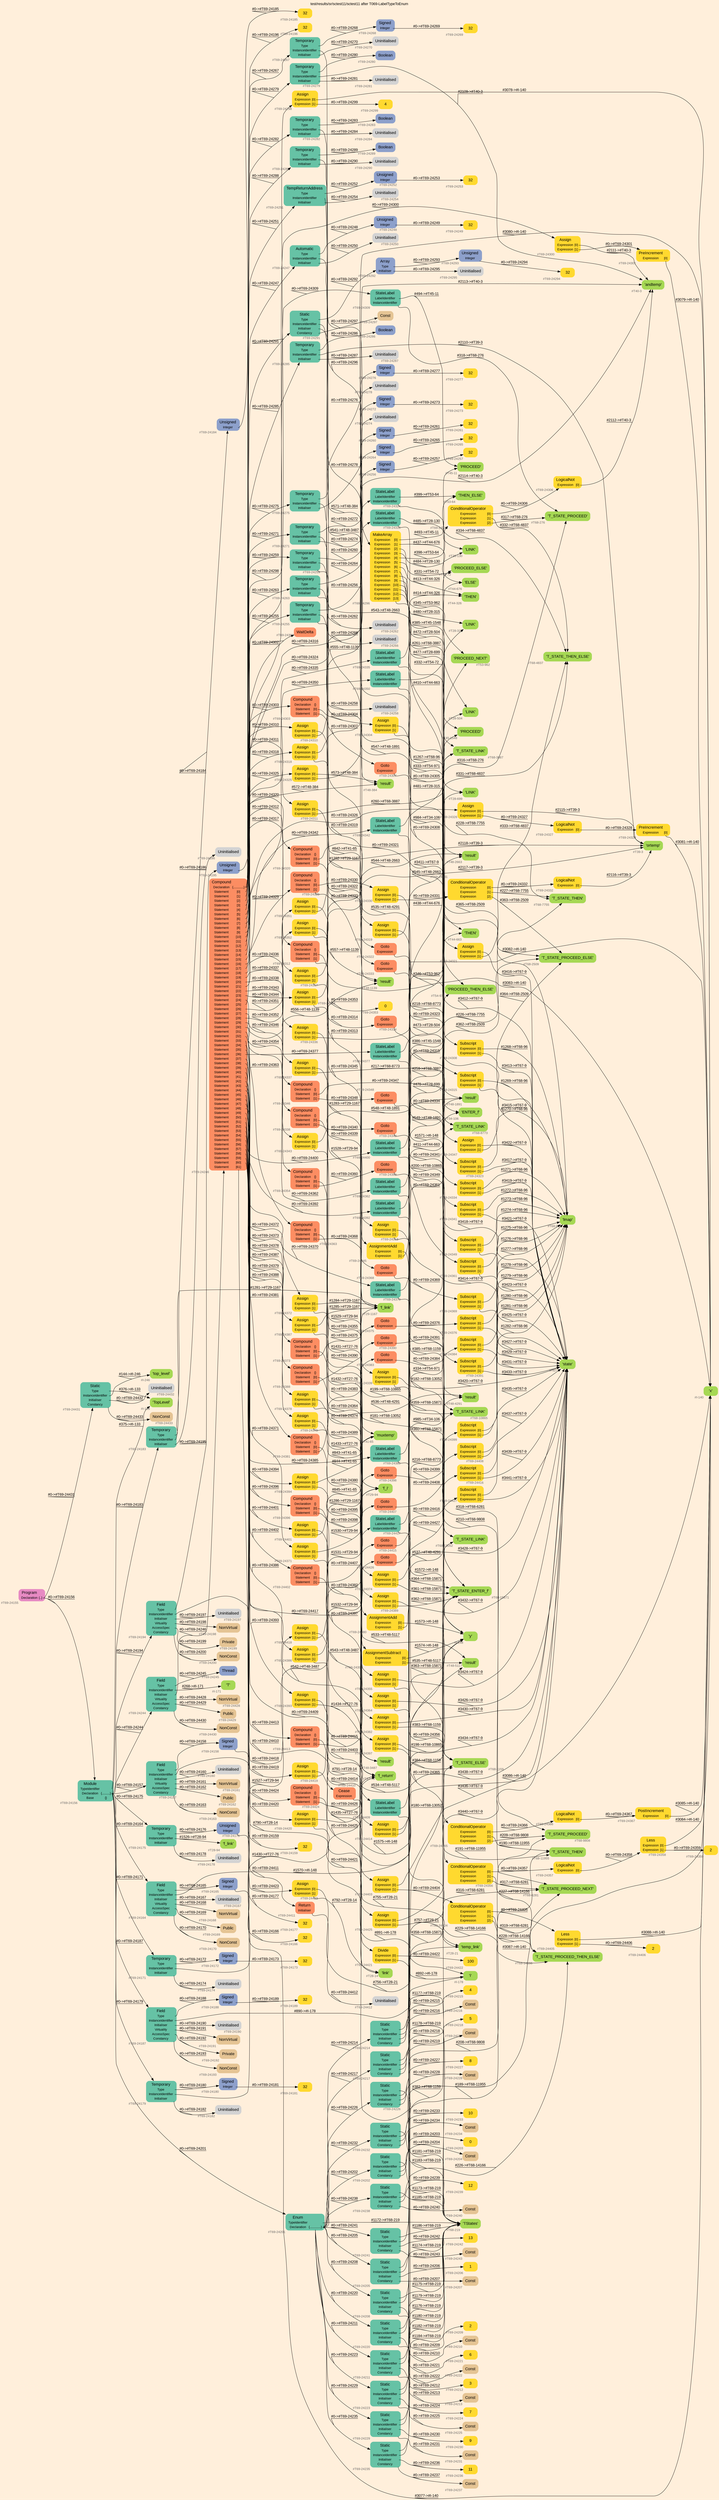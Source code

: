 digraph "test/results/sr/sctest11/sctest11 after T069-LabelTypeToEnum" {
label = "test/results/sr/sctest11/sctest11 after T069-LabelTypeToEnum"
labelloc = t
graph [
    rankdir = "LR"
    ranksep = 0.3
    bgcolor = antiquewhite1
    color = black
    fontcolor = black
    fontname = "Arial"
];
node [
    fontname = "Arial"
];
edge [
    fontname = "Arial"
];

// -------------------- node figure --------------------
// -------- block #T69-24155 ----------
"#T69-24155" [
    fillcolor = "/set28/4"
    xlabel = "#T69-24155"
    fontsize = "12"
    fontcolor = grey40
    shape = "plaintext"
    label = <<TABLE BORDER="0" CELLBORDER="0" CELLSPACING="0">
     <TR><TD><FONT COLOR="black" POINT-SIZE="15">Program</FONT></TD></TR>
     <TR><TD><FONT COLOR="black" POINT-SIZE="12">Declaration</FONT></TD><TD PORT="port0"><FONT COLOR="black" POINT-SIZE="12">{..}</FONT></TD></TR>
    </TABLE>>
    style = "rounded,filled"
];

// -------- block #T69-24156 ----------
"#T69-24156" [
    fillcolor = "/set28/1"
    xlabel = "#T69-24156"
    fontsize = "12"
    fontcolor = grey40
    shape = "plaintext"
    label = <<TABLE BORDER="0" CELLBORDER="0" CELLSPACING="0">
     <TR><TD><FONT COLOR="black" POINT-SIZE="15">Module</FONT></TD></TR>
     <TR><TD><FONT COLOR="black" POINT-SIZE="12">TypeIdentifier</FONT></TD><TD PORT="port0"></TD></TR>
     <TR><TD><FONT COLOR="black" POINT-SIZE="12">Declaration</FONT></TD><TD PORT="port1"><FONT COLOR="black" POINT-SIZE="12">{..........}</FONT></TD></TR>
     <TR><TD><FONT COLOR="black" POINT-SIZE="12">Base</FONT></TD><TD PORT="port2"><FONT COLOR="black" POINT-SIZE="12">{}</FONT></TD></TR>
    </TABLE>>
    style = "rounded,filled"
];

// -------- block #I-133 ----------
"#I-133" [
    fillcolor = "/set28/5"
    xlabel = "#I-133"
    fontsize = "12"
    fontcolor = grey40
    shape = "plaintext"
    label = <<TABLE BORDER="0" CELLBORDER="0" CELLSPACING="0">
     <TR><TD><FONT COLOR="black" POINT-SIZE="15">'TopLevel'</FONT></TD></TR>
    </TABLE>>
    style = "rounded,filled"
];

// -------- block #T69-24157 ----------
"#T69-24157" [
    fillcolor = "/set28/1"
    xlabel = "#T69-24157"
    fontsize = "12"
    fontcolor = grey40
    shape = "plaintext"
    label = <<TABLE BORDER="0" CELLBORDER="0" CELLSPACING="0">
     <TR><TD><FONT COLOR="black" POINT-SIZE="15">Field</FONT></TD></TR>
     <TR><TD><FONT COLOR="black" POINT-SIZE="12">Type</FONT></TD><TD PORT="port0"></TD></TR>
     <TR><TD><FONT COLOR="black" POINT-SIZE="12">InstanceIdentifier</FONT></TD><TD PORT="port1"></TD></TR>
     <TR><TD><FONT COLOR="black" POINT-SIZE="12">Initialiser</FONT></TD><TD PORT="port2"></TD></TR>
     <TR><TD><FONT COLOR="black" POINT-SIZE="12">Virtuality</FONT></TD><TD PORT="port3"></TD></TR>
     <TR><TD><FONT COLOR="black" POINT-SIZE="12">AccessSpec</FONT></TD><TD PORT="port4"></TD></TR>
     <TR><TD><FONT COLOR="black" POINT-SIZE="12">Constancy</FONT></TD><TD PORT="port5"></TD></TR>
    </TABLE>>
    style = "rounded,filled"
];

// -------- block #T69-24158 ----------
"#T69-24158" [
    fillcolor = "/set28/3"
    xlabel = "#T69-24158"
    fontsize = "12"
    fontcolor = grey40
    shape = "plaintext"
    label = <<TABLE BORDER="0" CELLBORDER="0" CELLSPACING="0">
     <TR><TD><FONT COLOR="black" POINT-SIZE="15">Signed</FONT></TD></TR>
     <TR><TD><FONT COLOR="black" POINT-SIZE="12">Integer</FONT></TD><TD PORT="port0"></TD></TR>
    </TABLE>>
    style = "rounded,filled"
];

// -------- block #T69-24159 ----------
"#T69-24159" [
    fillcolor = "/set28/6"
    xlabel = "#T69-24159"
    fontsize = "12"
    fontcolor = grey40
    shape = "plaintext"
    label = <<TABLE BORDER="0" CELLBORDER="0" CELLSPACING="0">
     <TR><TD><FONT COLOR="black" POINT-SIZE="15">32</FONT></TD></TR>
    </TABLE>>
    style = "rounded,filled"
];

// -------- block #I-140 ----------
"#I-140" [
    fillcolor = "/set28/5"
    xlabel = "#I-140"
    fontsize = "12"
    fontcolor = grey40
    shape = "plaintext"
    label = <<TABLE BORDER="0" CELLBORDER="0" CELLSPACING="0">
     <TR><TD><FONT COLOR="black" POINT-SIZE="15">'x'</FONT></TD></TR>
    </TABLE>>
    style = "rounded,filled"
];

// -------- block #T69-24160 ----------
"#T69-24160" [
    xlabel = "#T69-24160"
    fontsize = "12"
    fontcolor = grey40
    shape = "plaintext"
    label = <<TABLE BORDER="0" CELLBORDER="0" CELLSPACING="0">
     <TR><TD><FONT COLOR="black" POINT-SIZE="15">Uninitialised</FONT></TD></TR>
    </TABLE>>
    style = "rounded,filled"
];

// -------- block #T69-24161 ----------
"#T69-24161" [
    fillcolor = "/set28/7"
    xlabel = "#T69-24161"
    fontsize = "12"
    fontcolor = grey40
    shape = "plaintext"
    label = <<TABLE BORDER="0" CELLBORDER="0" CELLSPACING="0">
     <TR><TD><FONT COLOR="black" POINT-SIZE="15">NonVirtual</FONT></TD></TR>
    </TABLE>>
    style = "rounded,filled"
];

// -------- block #T69-24162 ----------
"#T69-24162" [
    fillcolor = "/set28/7"
    xlabel = "#T69-24162"
    fontsize = "12"
    fontcolor = grey40
    shape = "plaintext"
    label = <<TABLE BORDER="0" CELLBORDER="0" CELLSPACING="0">
     <TR><TD><FONT COLOR="black" POINT-SIZE="15">Public</FONT></TD></TR>
    </TABLE>>
    style = "rounded,filled"
];

// -------- block #T69-24163 ----------
"#T69-24163" [
    fillcolor = "/set28/7"
    xlabel = "#T69-24163"
    fontsize = "12"
    fontcolor = grey40
    shape = "plaintext"
    label = <<TABLE BORDER="0" CELLBORDER="0" CELLSPACING="0">
     <TR><TD><FONT COLOR="black" POINT-SIZE="15">NonConst</FONT></TD></TR>
    </TABLE>>
    style = "rounded,filled"
];

// -------- block #T69-24164 ----------
"#T69-24164" [
    fillcolor = "/set28/1"
    xlabel = "#T69-24164"
    fontsize = "12"
    fontcolor = grey40
    shape = "plaintext"
    label = <<TABLE BORDER="0" CELLBORDER="0" CELLSPACING="0">
     <TR><TD><FONT COLOR="black" POINT-SIZE="15">Field</FONT></TD></TR>
     <TR><TD><FONT COLOR="black" POINT-SIZE="12">Type</FONT></TD><TD PORT="port0"></TD></TR>
     <TR><TD><FONT COLOR="black" POINT-SIZE="12">InstanceIdentifier</FONT></TD><TD PORT="port1"></TD></TR>
     <TR><TD><FONT COLOR="black" POINT-SIZE="12">Initialiser</FONT></TD><TD PORT="port2"></TD></TR>
     <TR><TD><FONT COLOR="black" POINT-SIZE="12">Virtuality</FONT></TD><TD PORT="port3"></TD></TR>
     <TR><TD><FONT COLOR="black" POINT-SIZE="12">AccessSpec</FONT></TD><TD PORT="port4"></TD></TR>
     <TR><TD><FONT COLOR="black" POINT-SIZE="12">Constancy</FONT></TD><TD PORT="port5"></TD></TR>
    </TABLE>>
    style = "rounded,filled"
];

// -------- block #T69-24165 ----------
"#T69-24165" [
    fillcolor = "/set28/3"
    xlabel = "#T69-24165"
    fontsize = "12"
    fontcolor = grey40
    shape = "plaintext"
    label = <<TABLE BORDER="0" CELLBORDER="0" CELLSPACING="0">
     <TR><TD><FONT COLOR="black" POINT-SIZE="15">Signed</FONT></TD></TR>
     <TR><TD><FONT COLOR="black" POINT-SIZE="12">Integer</FONT></TD><TD PORT="port0"></TD></TR>
    </TABLE>>
    style = "rounded,filled"
];

// -------- block #T69-24166 ----------
"#T69-24166" [
    fillcolor = "/set28/6"
    xlabel = "#T69-24166"
    fontsize = "12"
    fontcolor = grey40
    shape = "plaintext"
    label = <<TABLE BORDER="0" CELLBORDER="0" CELLSPACING="0">
     <TR><TD><FONT COLOR="black" POINT-SIZE="15">32</FONT></TD></TR>
    </TABLE>>
    style = "rounded,filled"
];

// -------- block #I-148 ----------
"#I-148" [
    fillcolor = "/set28/5"
    xlabel = "#I-148"
    fontsize = "12"
    fontcolor = grey40
    shape = "plaintext"
    label = <<TABLE BORDER="0" CELLBORDER="0" CELLSPACING="0">
     <TR><TD><FONT COLOR="black" POINT-SIZE="15">'y'</FONT></TD></TR>
    </TABLE>>
    style = "rounded,filled"
];

// -------- block #T69-24167 ----------
"#T69-24167" [
    xlabel = "#T69-24167"
    fontsize = "12"
    fontcolor = grey40
    shape = "plaintext"
    label = <<TABLE BORDER="0" CELLBORDER="0" CELLSPACING="0">
     <TR><TD><FONT COLOR="black" POINT-SIZE="15">Uninitialised</FONT></TD></TR>
    </TABLE>>
    style = "rounded,filled"
];

// -------- block #T69-24168 ----------
"#T69-24168" [
    fillcolor = "/set28/7"
    xlabel = "#T69-24168"
    fontsize = "12"
    fontcolor = grey40
    shape = "plaintext"
    label = <<TABLE BORDER="0" CELLBORDER="0" CELLSPACING="0">
     <TR><TD><FONT COLOR="black" POINT-SIZE="15">NonVirtual</FONT></TD></TR>
    </TABLE>>
    style = "rounded,filled"
];

// -------- block #T69-24169 ----------
"#T69-24169" [
    fillcolor = "/set28/7"
    xlabel = "#T69-24169"
    fontsize = "12"
    fontcolor = grey40
    shape = "plaintext"
    label = <<TABLE BORDER="0" CELLBORDER="0" CELLSPACING="0">
     <TR><TD><FONT COLOR="black" POINT-SIZE="15">Public</FONT></TD></TR>
    </TABLE>>
    style = "rounded,filled"
];

// -------- block #T69-24170 ----------
"#T69-24170" [
    fillcolor = "/set28/7"
    xlabel = "#T69-24170"
    fontsize = "12"
    fontcolor = grey40
    shape = "plaintext"
    label = <<TABLE BORDER="0" CELLBORDER="0" CELLSPACING="0">
     <TR><TD><FONT COLOR="black" POINT-SIZE="15">NonConst</FONT></TD></TR>
    </TABLE>>
    style = "rounded,filled"
];

// -------- block #T69-24171 ----------
"#T69-24171" [
    fillcolor = "/set28/1"
    xlabel = "#T69-24171"
    fontsize = "12"
    fontcolor = grey40
    shape = "plaintext"
    label = <<TABLE BORDER="0" CELLBORDER="0" CELLSPACING="0">
     <TR><TD><FONT COLOR="black" POINT-SIZE="15">Temporary</FONT></TD></TR>
     <TR><TD><FONT COLOR="black" POINT-SIZE="12">Type</FONT></TD><TD PORT="port0"></TD></TR>
     <TR><TD><FONT COLOR="black" POINT-SIZE="12">InstanceIdentifier</FONT></TD><TD PORT="port1"></TD></TR>
     <TR><TD><FONT COLOR="black" POINT-SIZE="12">Initialiser</FONT></TD><TD PORT="port2"></TD></TR>
    </TABLE>>
    style = "rounded,filled"
];

// -------- block #T69-24172 ----------
"#T69-24172" [
    fillcolor = "/set28/3"
    xlabel = "#T69-24172"
    fontsize = "12"
    fontcolor = grey40
    shape = "plaintext"
    label = <<TABLE BORDER="0" CELLBORDER="0" CELLSPACING="0">
     <TR><TD><FONT COLOR="black" POINT-SIZE="15">Signed</FONT></TD></TR>
     <TR><TD><FONT COLOR="black" POINT-SIZE="12">Integer</FONT></TD><TD PORT="port0"></TD></TR>
    </TABLE>>
    style = "rounded,filled"
];

// -------- block #T69-24173 ----------
"#T69-24173" [
    fillcolor = "/set28/6"
    xlabel = "#T69-24173"
    fontsize = "12"
    fontcolor = grey40
    shape = "plaintext"
    label = <<TABLE BORDER="0" CELLBORDER="0" CELLSPACING="0">
     <TR><TD><FONT COLOR="black" POINT-SIZE="15">32</FONT></TD></TR>
    </TABLE>>
    style = "rounded,filled"
];

// -------- block #T27-76 ----------
"#T27-76" [
    fillcolor = "/set28/5"
    xlabel = "#T27-76"
    fontsize = "12"
    fontcolor = grey40
    shape = "plaintext"
    label = <<TABLE BORDER="0" CELLBORDER="0" CELLSPACING="0">
     <TR><TD><FONT COLOR="black" POINT-SIZE="15">'f_return'</FONT></TD></TR>
    </TABLE>>
    style = "rounded,filled"
];

// -------- block #T69-24174 ----------
"#T69-24174" [
    xlabel = "#T69-24174"
    fontsize = "12"
    fontcolor = grey40
    shape = "plaintext"
    label = <<TABLE BORDER="0" CELLBORDER="0" CELLSPACING="0">
     <TR><TD><FONT COLOR="black" POINT-SIZE="15">Uninitialised</FONT></TD></TR>
    </TABLE>>
    style = "rounded,filled"
];

// -------- block #T69-24175 ----------
"#T69-24175" [
    fillcolor = "/set28/1"
    xlabel = "#T69-24175"
    fontsize = "12"
    fontcolor = grey40
    shape = "plaintext"
    label = <<TABLE BORDER="0" CELLBORDER="0" CELLSPACING="0">
     <TR><TD><FONT COLOR="black" POINT-SIZE="15">Temporary</FONT></TD></TR>
     <TR><TD><FONT COLOR="black" POINT-SIZE="12">Type</FONT></TD><TD PORT="port0"></TD></TR>
     <TR><TD><FONT COLOR="black" POINT-SIZE="12">InstanceIdentifier</FONT></TD><TD PORT="port1"></TD></TR>
     <TR><TD><FONT COLOR="black" POINT-SIZE="12">Initialiser</FONT></TD><TD PORT="port2"></TD></TR>
    </TABLE>>
    style = "rounded,filled"
];

// -------- block #T69-24176 ----------
"#T69-24176" [
    fillcolor = "/set28/3"
    xlabel = "#T69-24176"
    fontsize = "12"
    fontcolor = grey40
    shape = "plaintext"
    label = <<TABLE BORDER="0" CELLBORDER="0" CELLSPACING="0">
     <TR><TD><FONT COLOR="black" POINT-SIZE="15">Unsigned</FONT></TD></TR>
     <TR><TD><FONT COLOR="black" POINT-SIZE="12">Integer</FONT></TD><TD PORT="port0"></TD></TR>
    </TABLE>>
    style = "rounded,filled"
];

// -------- block #T69-24177 ----------
"#T69-24177" [
    fillcolor = "/set28/6"
    xlabel = "#T69-24177"
    fontsize = "12"
    fontcolor = grey40
    shape = "plaintext"
    label = <<TABLE BORDER="0" CELLBORDER="0" CELLSPACING="0">
     <TR><TD><FONT COLOR="black" POINT-SIZE="15">32</FONT></TD></TR>
    </TABLE>>
    style = "rounded,filled"
];

// -------- block #T28-94 ----------
"#T28-94" [
    fillcolor = "/set28/5"
    xlabel = "#T28-94"
    fontsize = "12"
    fontcolor = grey40
    shape = "plaintext"
    label = <<TABLE BORDER="0" CELLBORDER="0" CELLSPACING="0">
     <TR><TD><FONT COLOR="black" POINT-SIZE="15">'f_link'</FONT></TD></TR>
    </TABLE>>
    style = "rounded,filled"
];

// -------- block #T69-24178 ----------
"#T69-24178" [
    xlabel = "#T69-24178"
    fontsize = "12"
    fontcolor = grey40
    shape = "plaintext"
    label = <<TABLE BORDER="0" CELLBORDER="0" CELLSPACING="0">
     <TR><TD><FONT COLOR="black" POINT-SIZE="15">Uninitialised</FONT></TD></TR>
    </TABLE>>
    style = "rounded,filled"
];

// -------- block #T69-24179 ----------
"#T69-24179" [
    fillcolor = "/set28/1"
    xlabel = "#T69-24179"
    fontsize = "12"
    fontcolor = grey40
    shape = "plaintext"
    label = <<TABLE BORDER="0" CELLBORDER="0" CELLSPACING="0">
     <TR><TD><FONT COLOR="black" POINT-SIZE="15">Temporary</FONT></TD></TR>
     <TR><TD><FONT COLOR="black" POINT-SIZE="12">Type</FONT></TD><TD PORT="port0"></TD></TR>
     <TR><TD><FONT COLOR="black" POINT-SIZE="12">InstanceIdentifier</FONT></TD><TD PORT="port1"></TD></TR>
     <TR><TD><FONT COLOR="black" POINT-SIZE="12">Initialiser</FONT></TD><TD PORT="port2"></TD></TR>
    </TABLE>>
    style = "rounded,filled"
];

// -------- block #T69-24180 ----------
"#T69-24180" [
    fillcolor = "/set28/3"
    xlabel = "#T69-24180"
    fontsize = "12"
    fontcolor = grey40
    shape = "plaintext"
    label = <<TABLE BORDER="0" CELLBORDER="0" CELLSPACING="0">
     <TR><TD><FONT COLOR="black" POINT-SIZE="15">Signed</FONT></TD></TR>
     <TR><TD><FONT COLOR="black" POINT-SIZE="12">Integer</FONT></TD><TD PORT="port0"></TD></TR>
    </TABLE>>
    style = "rounded,filled"
];

// -------- block #T69-24181 ----------
"#T69-24181" [
    fillcolor = "/set28/6"
    xlabel = "#T69-24181"
    fontsize = "12"
    fontcolor = grey40
    shape = "plaintext"
    label = <<TABLE BORDER="0" CELLBORDER="0" CELLSPACING="0">
     <TR><TD><FONT COLOR="black" POINT-SIZE="15">32</FONT></TD></TR>
    </TABLE>>
    style = "rounded,filled"
];

// -------- block #T29-94 ----------
"#T29-94" [
    fillcolor = "/set28/5"
    xlabel = "#T29-94"
    fontsize = "12"
    fontcolor = grey40
    shape = "plaintext"
    label = <<TABLE BORDER="0" CELLBORDER="0" CELLSPACING="0">
     <TR><TD><FONT COLOR="black" POINT-SIZE="15">'f_i'</FONT></TD></TR>
    </TABLE>>
    style = "rounded,filled"
];

// -------- block #T69-24182 ----------
"#T69-24182" [
    xlabel = "#T69-24182"
    fontsize = "12"
    fontcolor = grey40
    shape = "plaintext"
    label = <<TABLE BORDER="0" CELLBORDER="0" CELLSPACING="0">
     <TR><TD><FONT COLOR="black" POINT-SIZE="15">Uninitialised</FONT></TD></TR>
    </TABLE>>
    style = "rounded,filled"
];

// -------- block #T69-24183 ----------
"#T69-24183" [
    fillcolor = "/set28/1"
    xlabel = "#T69-24183"
    fontsize = "12"
    fontcolor = grey40
    shape = "plaintext"
    label = <<TABLE BORDER="0" CELLBORDER="0" CELLSPACING="0">
     <TR><TD><FONT COLOR="black" POINT-SIZE="15">Temporary</FONT></TD></TR>
     <TR><TD><FONT COLOR="black" POINT-SIZE="12">Type</FONT></TD><TD PORT="port0"></TD></TR>
     <TR><TD><FONT COLOR="black" POINT-SIZE="12">InstanceIdentifier</FONT></TD><TD PORT="port1"></TD></TR>
     <TR><TD><FONT COLOR="black" POINT-SIZE="12">Initialiser</FONT></TD><TD PORT="port2"></TD></TR>
    </TABLE>>
    style = "rounded,filled"
];

// -------- block #T69-24184 ----------
"#T69-24184" [
    fillcolor = "/set28/3"
    xlabel = "#T69-24184"
    fontsize = "12"
    fontcolor = grey40
    shape = "plaintext"
    label = <<TABLE BORDER="0" CELLBORDER="0" CELLSPACING="0">
     <TR><TD><FONT COLOR="black" POINT-SIZE="15">Unsigned</FONT></TD></TR>
     <TR><TD><FONT COLOR="black" POINT-SIZE="12">Integer</FONT></TD><TD PORT="port0"></TD></TR>
    </TABLE>>
    style = "rounded,filled"
];

// -------- block #T69-24185 ----------
"#T69-24185" [
    fillcolor = "/set28/6"
    xlabel = "#T69-24185"
    fontsize = "12"
    fontcolor = grey40
    shape = "plaintext"
    label = <<TABLE BORDER="0" CELLBORDER="0" CELLSPACING="0">
     <TR><TD><FONT COLOR="black" POINT-SIZE="15">32</FONT></TD></TR>
    </TABLE>>
    style = "rounded,filled"
];

// -------- block #T29-1167 ----------
"#T29-1167" [
    fillcolor = "/set28/5"
    xlabel = "#T29-1167"
    fontsize = "12"
    fontcolor = grey40
    shape = "plaintext"
    label = <<TABLE BORDER="0" CELLBORDER="0" CELLSPACING="0">
     <TR><TD><FONT COLOR="black" POINT-SIZE="15">'f_link'</FONT></TD></TR>
    </TABLE>>
    style = "rounded,filled"
];

// -------- block #T69-24186 ----------
"#T69-24186" [
    xlabel = "#T69-24186"
    fontsize = "12"
    fontcolor = grey40
    shape = "plaintext"
    label = <<TABLE BORDER="0" CELLBORDER="0" CELLSPACING="0">
     <TR><TD><FONT COLOR="black" POINT-SIZE="15">Uninitialised</FONT></TD></TR>
    </TABLE>>
    style = "rounded,filled"
];

// -------- block #T69-24187 ----------
"#T69-24187" [
    fillcolor = "/set28/1"
    xlabel = "#T69-24187"
    fontsize = "12"
    fontcolor = grey40
    shape = "plaintext"
    label = <<TABLE BORDER="0" CELLBORDER="0" CELLSPACING="0">
     <TR><TD><FONT COLOR="black" POINT-SIZE="15">Field</FONT></TD></TR>
     <TR><TD><FONT COLOR="black" POINT-SIZE="12">Type</FONT></TD><TD PORT="port0"></TD></TR>
     <TR><TD><FONT COLOR="black" POINT-SIZE="12">InstanceIdentifier</FONT></TD><TD PORT="port1"></TD></TR>
     <TR><TD><FONT COLOR="black" POINT-SIZE="12">Initialiser</FONT></TD><TD PORT="port2"></TD></TR>
     <TR><TD><FONT COLOR="black" POINT-SIZE="12">Virtuality</FONT></TD><TD PORT="port3"></TD></TR>
     <TR><TD><FONT COLOR="black" POINT-SIZE="12">AccessSpec</FONT></TD><TD PORT="port4"></TD></TR>
     <TR><TD><FONT COLOR="black" POINT-SIZE="12">Constancy</FONT></TD><TD PORT="port5"></TD></TR>
    </TABLE>>
    style = "rounded,filled"
];

// -------- block #T69-24188 ----------
"#T69-24188" [
    fillcolor = "/set28/3"
    xlabel = "#T69-24188"
    fontsize = "12"
    fontcolor = grey40
    shape = "plaintext"
    label = <<TABLE BORDER="0" CELLBORDER="0" CELLSPACING="0">
     <TR><TD><FONT COLOR="black" POINT-SIZE="15">Signed</FONT></TD></TR>
     <TR><TD><FONT COLOR="black" POINT-SIZE="12">Integer</FONT></TD><TD PORT="port0"></TD></TR>
    </TABLE>>
    style = "rounded,filled"
];

// -------- block #T69-24189 ----------
"#T69-24189" [
    fillcolor = "/set28/6"
    xlabel = "#T69-24189"
    fontsize = "12"
    fontcolor = grey40
    shape = "plaintext"
    label = <<TABLE BORDER="0" CELLBORDER="0" CELLSPACING="0">
     <TR><TD><FONT COLOR="black" POINT-SIZE="15">32</FONT></TD></TR>
    </TABLE>>
    style = "rounded,filled"
];

// -------- block #I-178 ----------
"#I-178" [
    fillcolor = "/set28/5"
    xlabel = "#I-178"
    fontsize = "12"
    fontcolor = grey40
    shape = "plaintext"
    label = <<TABLE BORDER="0" CELLBORDER="0" CELLSPACING="0">
     <TR><TD><FONT COLOR="black" POINT-SIZE="15">'i'</FONT></TD></TR>
    </TABLE>>
    style = "rounded,filled"
];

// -------- block #T69-24190 ----------
"#T69-24190" [
    xlabel = "#T69-24190"
    fontsize = "12"
    fontcolor = grey40
    shape = "plaintext"
    label = <<TABLE BORDER="0" CELLBORDER="0" CELLSPACING="0">
     <TR><TD><FONT COLOR="black" POINT-SIZE="15">Uninitialised</FONT></TD></TR>
    </TABLE>>
    style = "rounded,filled"
];

// -------- block #T69-24191 ----------
"#T69-24191" [
    fillcolor = "/set28/7"
    xlabel = "#T69-24191"
    fontsize = "12"
    fontcolor = grey40
    shape = "plaintext"
    label = <<TABLE BORDER="0" CELLBORDER="0" CELLSPACING="0">
     <TR><TD><FONT COLOR="black" POINT-SIZE="15">NonVirtual</FONT></TD></TR>
    </TABLE>>
    style = "rounded,filled"
];

// -------- block #T69-24192 ----------
"#T69-24192" [
    fillcolor = "/set28/7"
    xlabel = "#T69-24192"
    fontsize = "12"
    fontcolor = grey40
    shape = "plaintext"
    label = <<TABLE BORDER="0" CELLBORDER="0" CELLSPACING="0">
     <TR><TD><FONT COLOR="black" POINT-SIZE="15">Private</FONT></TD></TR>
    </TABLE>>
    style = "rounded,filled"
];

// -------- block #T69-24193 ----------
"#T69-24193" [
    fillcolor = "/set28/7"
    xlabel = "#T69-24193"
    fontsize = "12"
    fontcolor = grey40
    shape = "plaintext"
    label = <<TABLE BORDER="0" CELLBORDER="0" CELLSPACING="0">
     <TR><TD><FONT COLOR="black" POINT-SIZE="15">NonConst</FONT></TD></TR>
    </TABLE>>
    style = "rounded,filled"
];

// -------- block #T69-24194 ----------
"#T69-24194" [
    fillcolor = "/set28/1"
    xlabel = "#T69-24194"
    fontsize = "12"
    fontcolor = grey40
    shape = "plaintext"
    label = <<TABLE BORDER="0" CELLBORDER="0" CELLSPACING="0">
     <TR><TD><FONT COLOR="black" POINT-SIZE="15">Field</FONT></TD></TR>
     <TR><TD><FONT COLOR="black" POINT-SIZE="12">Type</FONT></TD><TD PORT="port0"></TD></TR>
     <TR><TD><FONT COLOR="black" POINT-SIZE="12">InstanceIdentifier</FONT></TD><TD PORT="port1"></TD></TR>
     <TR><TD><FONT COLOR="black" POINT-SIZE="12">Initialiser</FONT></TD><TD PORT="port2"></TD></TR>
     <TR><TD><FONT COLOR="black" POINT-SIZE="12">Virtuality</FONT></TD><TD PORT="port3"></TD></TR>
     <TR><TD><FONT COLOR="black" POINT-SIZE="12">AccessSpec</FONT></TD><TD PORT="port4"></TD></TR>
     <TR><TD><FONT COLOR="black" POINT-SIZE="12">Constancy</FONT></TD><TD PORT="port5"></TD></TR>
    </TABLE>>
    style = "rounded,filled"
];

// -------- block #T69-24195 ----------
"#T69-24195" [
    fillcolor = "/set28/3"
    xlabel = "#T69-24195"
    fontsize = "12"
    fontcolor = grey40
    shape = "plaintext"
    label = <<TABLE BORDER="0" CELLBORDER="0" CELLSPACING="0">
     <TR><TD><FONT COLOR="black" POINT-SIZE="15">Unsigned</FONT></TD></TR>
     <TR><TD><FONT COLOR="black" POINT-SIZE="12">Integer</FONT></TD><TD PORT="port0"></TD></TR>
    </TABLE>>
    style = "rounded,filled"
];

// -------- block #T69-24196 ----------
"#T69-24196" [
    fillcolor = "/set28/6"
    xlabel = "#T69-24196"
    fontsize = "12"
    fontcolor = grey40
    shape = "plaintext"
    label = <<TABLE BORDER="0" CELLBORDER="0" CELLSPACING="0">
     <TR><TD><FONT COLOR="black" POINT-SIZE="15">32</FONT></TD></TR>
    </TABLE>>
    style = "rounded,filled"
];

// -------- block #T28-14 ----------
"#T28-14" [
    fillcolor = "/set28/5"
    xlabel = "#T28-14"
    fontsize = "12"
    fontcolor = grey40
    shape = "plaintext"
    label = <<TABLE BORDER="0" CELLBORDER="0" CELLSPACING="0">
     <TR><TD><FONT COLOR="black" POINT-SIZE="15">'link'</FONT></TD></TR>
    </TABLE>>
    style = "rounded,filled"
];

// -------- block #T69-24197 ----------
"#T69-24197" [
    xlabel = "#T69-24197"
    fontsize = "12"
    fontcolor = grey40
    shape = "plaintext"
    label = <<TABLE BORDER="0" CELLBORDER="0" CELLSPACING="0">
     <TR><TD><FONT COLOR="black" POINT-SIZE="15">Uninitialised</FONT></TD></TR>
    </TABLE>>
    style = "rounded,filled"
];

// -------- block #T69-24198 ----------
"#T69-24198" [
    fillcolor = "/set28/7"
    xlabel = "#T69-24198"
    fontsize = "12"
    fontcolor = grey40
    shape = "plaintext"
    label = <<TABLE BORDER="0" CELLBORDER="0" CELLSPACING="0">
     <TR><TD><FONT COLOR="black" POINT-SIZE="15">NonVirtual</FONT></TD></TR>
    </TABLE>>
    style = "rounded,filled"
];

// -------- block #T69-24199 ----------
"#T69-24199" [
    fillcolor = "/set28/7"
    xlabel = "#T69-24199"
    fontsize = "12"
    fontcolor = grey40
    shape = "plaintext"
    label = <<TABLE BORDER="0" CELLBORDER="0" CELLSPACING="0">
     <TR><TD><FONT COLOR="black" POINT-SIZE="15">Private</FONT></TD></TR>
    </TABLE>>
    style = "rounded,filled"
];

// -------- block #T69-24200 ----------
"#T69-24200" [
    fillcolor = "/set28/7"
    xlabel = "#T69-24200"
    fontsize = "12"
    fontcolor = grey40
    shape = "plaintext"
    label = <<TABLE BORDER="0" CELLBORDER="0" CELLSPACING="0">
     <TR><TD><FONT COLOR="black" POINT-SIZE="15">NonConst</FONT></TD></TR>
    </TABLE>>
    style = "rounded,filled"
];

// -------- block #T69-24201 ----------
"#T69-24201" [
    fillcolor = "/set28/1"
    xlabel = "#T69-24201"
    fontsize = "12"
    fontcolor = grey40
    shape = "plaintext"
    label = <<TABLE BORDER="0" CELLBORDER="0" CELLSPACING="0">
     <TR><TD><FONT COLOR="black" POINT-SIZE="15">Enum</FONT></TD></TR>
     <TR><TD><FONT COLOR="black" POINT-SIZE="12">TypeIdentifier</FONT></TD><TD PORT="port0"></TD></TR>
     <TR><TD><FONT COLOR="black" POINT-SIZE="12">Declaration</FONT></TD><TD PORT="port1"><FONT COLOR="black" POINT-SIZE="12">{..............}</FONT></TD></TR>
    </TABLE>>
    style = "rounded,filled"
];

// -------- block #T68-219 ----------
"#T68-219" [
    fillcolor = "/set28/5"
    xlabel = "#T68-219"
    fontsize = "12"
    fontcolor = grey40
    shape = "plaintext"
    label = <<TABLE BORDER="0" CELLBORDER="0" CELLSPACING="0">
     <TR><TD><FONT COLOR="black" POINT-SIZE="15">'TStates'</FONT></TD></TR>
    </TABLE>>
    style = "rounded,filled"
];

// -------- block #T69-24202 ----------
"#T69-24202" [
    fillcolor = "/set28/1"
    xlabel = "#T69-24202"
    fontsize = "12"
    fontcolor = grey40
    shape = "plaintext"
    label = <<TABLE BORDER="0" CELLBORDER="0" CELLSPACING="0">
     <TR><TD><FONT COLOR="black" POINT-SIZE="15">Static</FONT></TD></TR>
     <TR><TD><FONT COLOR="black" POINT-SIZE="12">Type</FONT></TD><TD PORT="port0"></TD></TR>
     <TR><TD><FONT COLOR="black" POINT-SIZE="12">InstanceIdentifier</FONT></TD><TD PORT="port1"></TD></TR>
     <TR><TD><FONT COLOR="black" POINT-SIZE="12">Initialiser</FONT></TD><TD PORT="port2"></TD></TR>
     <TR><TD><FONT COLOR="black" POINT-SIZE="12">Constancy</FONT></TD><TD PORT="port3"></TD></TR>
    </TABLE>>
    style = "rounded,filled"
];

// -------- block #T68-276 ----------
"#T68-276" [
    fillcolor = "/set28/5"
    xlabel = "#T68-276"
    fontsize = "12"
    fontcolor = grey40
    shape = "plaintext"
    label = <<TABLE BORDER="0" CELLBORDER="0" CELLSPACING="0">
     <TR><TD><FONT COLOR="black" POINT-SIZE="15">'T_STATE_PROCEED'</FONT></TD></TR>
    </TABLE>>
    style = "rounded,filled"
];

// -------- block #T69-24203 ----------
"#T69-24203" [
    fillcolor = "/set28/6"
    xlabel = "#T69-24203"
    fontsize = "12"
    fontcolor = grey40
    shape = "plaintext"
    label = <<TABLE BORDER="0" CELLBORDER="0" CELLSPACING="0">
     <TR><TD><FONT COLOR="black" POINT-SIZE="15">0</FONT></TD></TR>
    </TABLE>>
    style = "rounded,filled"
];

// -------- block #T69-24204 ----------
"#T69-24204" [
    fillcolor = "/set28/7"
    xlabel = "#T69-24204"
    fontsize = "12"
    fontcolor = grey40
    shape = "plaintext"
    label = <<TABLE BORDER="0" CELLBORDER="0" CELLSPACING="0">
     <TR><TD><FONT COLOR="black" POINT-SIZE="15">Const</FONT></TD></TR>
    </TABLE>>
    style = "rounded,filled"
];

// -------- block #T69-24205 ----------
"#T69-24205" [
    fillcolor = "/set28/1"
    xlabel = "#T69-24205"
    fontsize = "12"
    fontcolor = grey40
    shape = "plaintext"
    label = <<TABLE BORDER="0" CELLBORDER="0" CELLSPACING="0">
     <TR><TD><FONT COLOR="black" POINT-SIZE="15">Static</FONT></TD></TR>
     <TR><TD><FONT COLOR="black" POINT-SIZE="12">Type</FONT></TD><TD PORT="port0"></TD></TR>
     <TR><TD><FONT COLOR="black" POINT-SIZE="12">InstanceIdentifier</FONT></TD><TD PORT="port1"></TD></TR>
     <TR><TD><FONT COLOR="black" POINT-SIZE="12">Initialiser</FONT></TD><TD PORT="port2"></TD></TR>
     <TR><TD><FONT COLOR="black" POINT-SIZE="12">Constancy</FONT></TD><TD PORT="port3"></TD></TR>
    </TABLE>>
    style = "rounded,filled"
];

// -------- block #T68-1159 ----------
"#T68-1159" [
    fillcolor = "/set28/5"
    xlabel = "#T68-1159"
    fontsize = "12"
    fontcolor = grey40
    shape = "plaintext"
    label = <<TABLE BORDER="0" CELLBORDER="0" CELLSPACING="0">
     <TR><TD><FONT COLOR="black" POINT-SIZE="15">'T_STATE_ELSE'</FONT></TD></TR>
    </TABLE>>
    style = "rounded,filled"
];

// -------- block #T69-24206 ----------
"#T69-24206" [
    fillcolor = "/set28/6"
    xlabel = "#T69-24206"
    fontsize = "12"
    fontcolor = grey40
    shape = "plaintext"
    label = <<TABLE BORDER="0" CELLBORDER="0" CELLSPACING="0">
     <TR><TD><FONT COLOR="black" POINT-SIZE="15">1</FONT></TD></TR>
    </TABLE>>
    style = "rounded,filled"
];

// -------- block #T69-24207 ----------
"#T69-24207" [
    fillcolor = "/set28/7"
    xlabel = "#T69-24207"
    fontsize = "12"
    fontcolor = grey40
    shape = "plaintext"
    label = <<TABLE BORDER="0" CELLBORDER="0" CELLSPACING="0">
     <TR><TD><FONT COLOR="black" POINT-SIZE="15">Const</FONT></TD></TR>
    </TABLE>>
    style = "rounded,filled"
];

// -------- block #T69-24208 ----------
"#T69-24208" [
    fillcolor = "/set28/1"
    xlabel = "#T69-24208"
    fontsize = "12"
    fontcolor = grey40
    shape = "plaintext"
    label = <<TABLE BORDER="0" CELLBORDER="0" CELLSPACING="0">
     <TR><TD><FONT COLOR="black" POINT-SIZE="15">Static</FONT></TD></TR>
     <TR><TD><FONT COLOR="black" POINT-SIZE="12">Type</FONT></TD><TD PORT="port0"></TD></TR>
     <TR><TD><FONT COLOR="black" POINT-SIZE="12">InstanceIdentifier</FONT></TD><TD PORT="port1"></TD></TR>
     <TR><TD><FONT COLOR="black" POINT-SIZE="12">Initialiser</FONT></TD><TD PORT="port2"></TD></TR>
     <TR><TD><FONT COLOR="black" POINT-SIZE="12">Constancy</FONT></TD><TD PORT="port3"></TD></TR>
    </TABLE>>
    style = "rounded,filled"
];

// -------- block #T68-2509 ----------
"#T68-2509" [
    fillcolor = "/set28/5"
    xlabel = "#T68-2509"
    fontsize = "12"
    fontcolor = grey40
    shape = "plaintext"
    label = <<TABLE BORDER="0" CELLBORDER="0" CELLSPACING="0">
     <TR><TD><FONT COLOR="black" POINT-SIZE="15">'T_STATE_PROCEED_ELSE'</FONT></TD></TR>
    </TABLE>>
    style = "rounded,filled"
];

// -------- block #T69-24209 ----------
"#T69-24209" [
    fillcolor = "/set28/6"
    xlabel = "#T69-24209"
    fontsize = "12"
    fontcolor = grey40
    shape = "plaintext"
    label = <<TABLE BORDER="0" CELLBORDER="0" CELLSPACING="0">
     <TR><TD><FONT COLOR="black" POINT-SIZE="15">2</FONT></TD></TR>
    </TABLE>>
    style = "rounded,filled"
];

// -------- block #T69-24210 ----------
"#T69-24210" [
    fillcolor = "/set28/7"
    xlabel = "#T69-24210"
    fontsize = "12"
    fontcolor = grey40
    shape = "plaintext"
    label = <<TABLE BORDER="0" CELLBORDER="0" CELLSPACING="0">
     <TR><TD><FONT COLOR="black" POINT-SIZE="15">Const</FONT></TD></TR>
    </TABLE>>
    style = "rounded,filled"
];

// -------- block #T69-24211 ----------
"#T69-24211" [
    fillcolor = "/set28/1"
    xlabel = "#T69-24211"
    fontsize = "12"
    fontcolor = grey40
    shape = "plaintext"
    label = <<TABLE BORDER="0" CELLBORDER="0" CELLSPACING="0">
     <TR><TD><FONT COLOR="black" POINT-SIZE="15">Static</FONT></TD></TR>
     <TR><TD><FONT COLOR="black" POINT-SIZE="12">Type</FONT></TD><TD PORT="port0"></TD></TR>
     <TR><TD><FONT COLOR="black" POINT-SIZE="12">InstanceIdentifier</FONT></TD><TD PORT="port1"></TD></TR>
     <TR><TD><FONT COLOR="black" POINT-SIZE="12">Initialiser</FONT></TD><TD PORT="port2"></TD></TR>
     <TR><TD><FONT COLOR="black" POINT-SIZE="12">Constancy</FONT></TD><TD PORT="port3"></TD></TR>
    </TABLE>>
    style = "rounded,filled"
];

// -------- block #T68-3887 ----------
"#T68-3887" [
    fillcolor = "/set28/5"
    xlabel = "#T68-3887"
    fontsize = "12"
    fontcolor = grey40
    shape = "plaintext"
    label = <<TABLE BORDER="0" CELLBORDER="0" CELLSPACING="0">
     <TR><TD><FONT COLOR="black" POINT-SIZE="15">'T_STATE_LINK'</FONT></TD></TR>
    </TABLE>>
    style = "rounded,filled"
];

// -------- block #T69-24212 ----------
"#T69-24212" [
    fillcolor = "/set28/6"
    xlabel = "#T69-24212"
    fontsize = "12"
    fontcolor = grey40
    shape = "plaintext"
    label = <<TABLE BORDER="0" CELLBORDER="0" CELLSPACING="0">
     <TR><TD><FONT COLOR="black" POINT-SIZE="15">3</FONT></TD></TR>
    </TABLE>>
    style = "rounded,filled"
];

// -------- block #T69-24213 ----------
"#T69-24213" [
    fillcolor = "/set28/7"
    xlabel = "#T69-24213"
    fontsize = "12"
    fontcolor = grey40
    shape = "plaintext"
    label = <<TABLE BORDER="0" CELLBORDER="0" CELLSPACING="0">
     <TR><TD><FONT COLOR="black" POINT-SIZE="15">Const</FONT></TD></TR>
    </TABLE>>
    style = "rounded,filled"
];

// -------- block #T69-24214 ----------
"#T69-24214" [
    fillcolor = "/set28/1"
    xlabel = "#T69-24214"
    fontsize = "12"
    fontcolor = grey40
    shape = "plaintext"
    label = <<TABLE BORDER="0" CELLBORDER="0" CELLSPACING="0">
     <TR><TD><FONT COLOR="black" POINT-SIZE="15">Static</FONT></TD></TR>
     <TR><TD><FONT COLOR="black" POINT-SIZE="12">Type</FONT></TD><TD PORT="port0"></TD></TR>
     <TR><TD><FONT COLOR="black" POINT-SIZE="12">InstanceIdentifier</FONT></TD><TD PORT="port1"></TD></TR>
     <TR><TD><FONT COLOR="black" POINT-SIZE="12">Initialiser</FONT></TD><TD PORT="port2"></TD></TR>
     <TR><TD><FONT COLOR="black" POINT-SIZE="12">Constancy</FONT></TD><TD PORT="port3"></TD></TR>
    </TABLE>>
    style = "rounded,filled"
];

// -------- block #T68-4837 ----------
"#T68-4837" [
    fillcolor = "/set28/5"
    xlabel = "#T68-4837"
    fontsize = "12"
    fontcolor = grey40
    shape = "plaintext"
    label = <<TABLE BORDER="0" CELLBORDER="0" CELLSPACING="0">
     <TR><TD><FONT COLOR="black" POINT-SIZE="15">'T_STATE_THEN_ELSE'</FONT></TD></TR>
    </TABLE>>
    style = "rounded,filled"
];

// -------- block #T69-24215 ----------
"#T69-24215" [
    fillcolor = "/set28/6"
    xlabel = "#T69-24215"
    fontsize = "12"
    fontcolor = grey40
    shape = "plaintext"
    label = <<TABLE BORDER="0" CELLBORDER="0" CELLSPACING="0">
     <TR><TD><FONT COLOR="black" POINT-SIZE="15">4</FONT></TD></TR>
    </TABLE>>
    style = "rounded,filled"
];

// -------- block #T69-24216 ----------
"#T69-24216" [
    fillcolor = "/set28/7"
    xlabel = "#T69-24216"
    fontsize = "12"
    fontcolor = grey40
    shape = "plaintext"
    label = <<TABLE BORDER="0" CELLBORDER="0" CELLSPACING="0">
     <TR><TD><FONT COLOR="black" POINT-SIZE="15">Const</FONT></TD></TR>
    </TABLE>>
    style = "rounded,filled"
];

// -------- block #T69-24217 ----------
"#T69-24217" [
    fillcolor = "/set28/1"
    xlabel = "#T69-24217"
    fontsize = "12"
    fontcolor = grey40
    shape = "plaintext"
    label = <<TABLE BORDER="0" CELLBORDER="0" CELLSPACING="0">
     <TR><TD><FONT COLOR="black" POINT-SIZE="15">Static</FONT></TD></TR>
     <TR><TD><FONT COLOR="black" POINT-SIZE="12">Type</FONT></TD><TD PORT="port0"></TD></TR>
     <TR><TD><FONT COLOR="black" POINT-SIZE="12">InstanceIdentifier</FONT></TD><TD PORT="port1"></TD></TR>
     <TR><TD><FONT COLOR="black" POINT-SIZE="12">Initialiser</FONT></TD><TD PORT="port2"></TD></TR>
     <TR><TD><FONT COLOR="black" POINT-SIZE="12">Constancy</FONT></TD><TD PORT="port3"></TD></TR>
    </TABLE>>
    style = "rounded,filled"
];

// -------- block #T68-6281 ----------
"#T68-6281" [
    fillcolor = "/set28/5"
    xlabel = "#T68-6281"
    fontsize = "12"
    fontcolor = grey40
    shape = "plaintext"
    label = <<TABLE BORDER="0" CELLBORDER="0" CELLSPACING="0">
     <TR><TD><FONT COLOR="black" POINT-SIZE="15">'T_STATE_PROCEED_NEXT'</FONT></TD></TR>
    </TABLE>>
    style = "rounded,filled"
];

// -------- block #T69-24218 ----------
"#T69-24218" [
    fillcolor = "/set28/6"
    xlabel = "#T69-24218"
    fontsize = "12"
    fontcolor = grey40
    shape = "plaintext"
    label = <<TABLE BORDER="0" CELLBORDER="0" CELLSPACING="0">
     <TR><TD><FONT COLOR="black" POINT-SIZE="15">5</FONT></TD></TR>
    </TABLE>>
    style = "rounded,filled"
];

// -------- block #T69-24219 ----------
"#T69-24219" [
    fillcolor = "/set28/7"
    xlabel = "#T69-24219"
    fontsize = "12"
    fontcolor = grey40
    shape = "plaintext"
    label = <<TABLE BORDER="0" CELLBORDER="0" CELLSPACING="0">
     <TR><TD><FONT COLOR="black" POINT-SIZE="15">Const</FONT></TD></TR>
    </TABLE>>
    style = "rounded,filled"
];

// -------- block #T69-24220 ----------
"#T69-24220" [
    fillcolor = "/set28/1"
    xlabel = "#T69-24220"
    fontsize = "12"
    fontcolor = grey40
    shape = "plaintext"
    label = <<TABLE BORDER="0" CELLBORDER="0" CELLSPACING="0">
     <TR><TD><FONT COLOR="black" POINT-SIZE="15">Static</FONT></TD></TR>
     <TR><TD><FONT COLOR="black" POINT-SIZE="12">Type</FONT></TD><TD PORT="port0"></TD></TR>
     <TR><TD><FONT COLOR="black" POINT-SIZE="12">InstanceIdentifier</FONT></TD><TD PORT="port1"></TD></TR>
     <TR><TD><FONT COLOR="black" POINT-SIZE="12">Initialiser</FONT></TD><TD PORT="port2"></TD></TR>
     <TR><TD><FONT COLOR="black" POINT-SIZE="12">Constancy</FONT></TD><TD PORT="port3"></TD></TR>
    </TABLE>>
    style = "rounded,filled"
];

// -------- block #T68-7755 ----------
"#T68-7755" [
    fillcolor = "/set28/5"
    xlabel = "#T68-7755"
    fontsize = "12"
    fontcolor = grey40
    shape = "plaintext"
    label = <<TABLE BORDER="0" CELLBORDER="0" CELLSPACING="0">
     <TR><TD><FONT COLOR="black" POINT-SIZE="15">'T_STATE_THEN'</FONT></TD></TR>
    </TABLE>>
    style = "rounded,filled"
];

// -------- block #T69-24221 ----------
"#T69-24221" [
    fillcolor = "/set28/6"
    xlabel = "#T69-24221"
    fontsize = "12"
    fontcolor = grey40
    shape = "plaintext"
    label = <<TABLE BORDER="0" CELLBORDER="0" CELLSPACING="0">
     <TR><TD><FONT COLOR="black" POINT-SIZE="15">6</FONT></TD></TR>
    </TABLE>>
    style = "rounded,filled"
];

// -------- block #T69-24222 ----------
"#T69-24222" [
    fillcolor = "/set28/7"
    xlabel = "#T69-24222"
    fontsize = "12"
    fontcolor = grey40
    shape = "plaintext"
    label = <<TABLE BORDER="0" CELLBORDER="0" CELLSPACING="0">
     <TR><TD><FONT COLOR="black" POINT-SIZE="15">Const</FONT></TD></TR>
    </TABLE>>
    style = "rounded,filled"
];

// -------- block #T69-24223 ----------
"#T69-24223" [
    fillcolor = "/set28/1"
    xlabel = "#T69-24223"
    fontsize = "12"
    fontcolor = grey40
    shape = "plaintext"
    label = <<TABLE BORDER="0" CELLBORDER="0" CELLSPACING="0">
     <TR><TD><FONT COLOR="black" POINT-SIZE="15">Static</FONT></TD></TR>
     <TR><TD><FONT COLOR="black" POINT-SIZE="12">Type</FONT></TD><TD PORT="port0"></TD></TR>
     <TR><TD><FONT COLOR="black" POINT-SIZE="12">InstanceIdentifier</FONT></TD><TD PORT="port1"></TD></TR>
     <TR><TD><FONT COLOR="black" POINT-SIZE="12">Initialiser</FONT></TD><TD PORT="port2"></TD></TR>
     <TR><TD><FONT COLOR="black" POINT-SIZE="12">Constancy</FONT></TD><TD PORT="port3"></TD></TR>
    </TABLE>>
    style = "rounded,filled"
];

// -------- block #T68-8773 ----------
"#T68-8773" [
    fillcolor = "/set28/5"
    xlabel = "#T68-8773"
    fontsize = "12"
    fontcolor = grey40
    shape = "plaintext"
    label = <<TABLE BORDER="0" CELLBORDER="0" CELLSPACING="0">
     <TR><TD><FONT COLOR="black" POINT-SIZE="15">'T_STATE_LINK'</FONT></TD></TR>
    </TABLE>>
    style = "rounded,filled"
];

// -------- block #T69-24224 ----------
"#T69-24224" [
    fillcolor = "/set28/6"
    xlabel = "#T69-24224"
    fontsize = "12"
    fontcolor = grey40
    shape = "plaintext"
    label = <<TABLE BORDER="0" CELLBORDER="0" CELLSPACING="0">
     <TR><TD><FONT COLOR="black" POINT-SIZE="15">7</FONT></TD></TR>
    </TABLE>>
    style = "rounded,filled"
];

// -------- block #T69-24225 ----------
"#T69-24225" [
    fillcolor = "/set28/7"
    xlabel = "#T69-24225"
    fontsize = "12"
    fontcolor = grey40
    shape = "plaintext"
    label = <<TABLE BORDER="0" CELLBORDER="0" CELLSPACING="0">
     <TR><TD><FONT COLOR="black" POINT-SIZE="15">Const</FONT></TD></TR>
    </TABLE>>
    style = "rounded,filled"
];

// -------- block #T69-24226 ----------
"#T69-24226" [
    fillcolor = "/set28/1"
    xlabel = "#T69-24226"
    fontsize = "12"
    fontcolor = grey40
    shape = "plaintext"
    label = <<TABLE BORDER="0" CELLBORDER="0" CELLSPACING="0">
     <TR><TD><FONT COLOR="black" POINT-SIZE="15">Static</FONT></TD></TR>
     <TR><TD><FONT COLOR="black" POINT-SIZE="12">Type</FONT></TD><TD PORT="port0"></TD></TR>
     <TR><TD><FONT COLOR="black" POINT-SIZE="12">InstanceIdentifier</FONT></TD><TD PORT="port1"></TD></TR>
     <TR><TD><FONT COLOR="black" POINT-SIZE="12">Initialiser</FONT></TD><TD PORT="port2"></TD></TR>
     <TR><TD><FONT COLOR="black" POINT-SIZE="12">Constancy</FONT></TD><TD PORT="port3"></TD></TR>
    </TABLE>>
    style = "rounded,filled"
];

// -------- block #T68-9808 ----------
"#T68-9808" [
    fillcolor = "/set28/5"
    xlabel = "#T68-9808"
    fontsize = "12"
    fontcolor = grey40
    shape = "plaintext"
    label = <<TABLE BORDER="0" CELLBORDER="0" CELLSPACING="0">
     <TR><TD><FONT COLOR="black" POINT-SIZE="15">'T_STATE_PROCEED'</FONT></TD></TR>
    </TABLE>>
    style = "rounded,filled"
];

// -------- block #T69-24227 ----------
"#T69-24227" [
    fillcolor = "/set28/6"
    xlabel = "#T69-24227"
    fontsize = "12"
    fontcolor = grey40
    shape = "plaintext"
    label = <<TABLE BORDER="0" CELLBORDER="0" CELLSPACING="0">
     <TR><TD><FONT COLOR="black" POINT-SIZE="15">8</FONT></TD></TR>
    </TABLE>>
    style = "rounded,filled"
];

// -------- block #T69-24228 ----------
"#T69-24228" [
    fillcolor = "/set28/7"
    xlabel = "#T69-24228"
    fontsize = "12"
    fontcolor = grey40
    shape = "plaintext"
    label = <<TABLE BORDER="0" CELLBORDER="0" CELLSPACING="0">
     <TR><TD><FONT COLOR="black" POINT-SIZE="15">Const</FONT></TD></TR>
    </TABLE>>
    style = "rounded,filled"
];

// -------- block #T69-24229 ----------
"#T69-24229" [
    fillcolor = "/set28/1"
    xlabel = "#T69-24229"
    fontsize = "12"
    fontcolor = grey40
    shape = "plaintext"
    label = <<TABLE BORDER="0" CELLBORDER="0" CELLSPACING="0">
     <TR><TD><FONT COLOR="black" POINT-SIZE="15">Static</FONT></TD></TR>
     <TR><TD><FONT COLOR="black" POINT-SIZE="12">Type</FONT></TD><TD PORT="port0"></TD></TR>
     <TR><TD><FONT COLOR="black" POINT-SIZE="12">InstanceIdentifier</FONT></TD><TD PORT="port1"></TD></TR>
     <TR><TD><FONT COLOR="black" POINT-SIZE="12">Initialiser</FONT></TD><TD PORT="port2"></TD></TR>
     <TR><TD><FONT COLOR="black" POINT-SIZE="12">Constancy</FONT></TD><TD PORT="port3"></TD></TR>
    </TABLE>>
    style = "rounded,filled"
];

// -------- block #T68-10865 ----------
"#T68-10865" [
    fillcolor = "/set28/5"
    xlabel = "#T68-10865"
    fontsize = "12"
    fontcolor = grey40
    shape = "plaintext"
    label = <<TABLE BORDER="0" CELLBORDER="0" CELLSPACING="0">
     <TR><TD><FONT COLOR="black" POINT-SIZE="15">'T_STATE_LINK'</FONT></TD></TR>
    </TABLE>>
    style = "rounded,filled"
];

// -------- block #T69-24230 ----------
"#T69-24230" [
    fillcolor = "/set28/6"
    xlabel = "#T69-24230"
    fontsize = "12"
    fontcolor = grey40
    shape = "plaintext"
    label = <<TABLE BORDER="0" CELLBORDER="0" CELLSPACING="0">
     <TR><TD><FONT COLOR="black" POINT-SIZE="15">9</FONT></TD></TR>
    </TABLE>>
    style = "rounded,filled"
];

// -------- block #T69-24231 ----------
"#T69-24231" [
    fillcolor = "/set28/7"
    xlabel = "#T69-24231"
    fontsize = "12"
    fontcolor = grey40
    shape = "plaintext"
    label = <<TABLE BORDER="0" CELLBORDER="0" CELLSPACING="0">
     <TR><TD><FONT COLOR="black" POINT-SIZE="15">Const</FONT></TD></TR>
    </TABLE>>
    style = "rounded,filled"
];

// -------- block #T69-24232 ----------
"#T69-24232" [
    fillcolor = "/set28/1"
    xlabel = "#T69-24232"
    fontsize = "12"
    fontcolor = grey40
    shape = "plaintext"
    label = <<TABLE BORDER="0" CELLBORDER="0" CELLSPACING="0">
     <TR><TD><FONT COLOR="black" POINT-SIZE="15">Static</FONT></TD></TR>
     <TR><TD><FONT COLOR="black" POINT-SIZE="12">Type</FONT></TD><TD PORT="port0"></TD></TR>
     <TR><TD><FONT COLOR="black" POINT-SIZE="12">InstanceIdentifier</FONT></TD><TD PORT="port1"></TD></TR>
     <TR><TD><FONT COLOR="black" POINT-SIZE="12">Initialiser</FONT></TD><TD PORT="port2"></TD></TR>
     <TR><TD><FONT COLOR="black" POINT-SIZE="12">Constancy</FONT></TD><TD PORT="port3"></TD></TR>
    </TABLE>>
    style = "rounded,filled"
];

// -------- block #T68-11955 ----------
"#T68-11955" [
    fillcolor = "/set28/5"
    xlabel = "#T68-11955"
    fontsize = "12"
    fontcolor = grey40
    shape = "plaintext"
    label = <<TABLE BORDER="0" CELLBORDER="0" CELLSPACING="0">
     <TR><TD><FONT COLOR="black" POINT-SIZE="15">'T_STATE_THEN'</FONT></TD></TR>
    </TABLE>>
    style = "rounded,filled"
];

// -------- block #T69-24233 ----------
"#T69-24233" [
    fillcolor = "/set28/6"
    xlabel = "#T69-24233"
    fontsize = "12"
    fontcolor = grey40
    shape = "plaintext"
    label = <<TABLE BORDER="0" CELLBORDER="0" CELLSPACING="0">
     <TR><TD><FONT COLOR="black" POINT-SIZE="15">10</FONT></TD></TR>
    </TABLE>>
    style = "rounded,filled"
];

// -------- block #T69-24234 ----------
"#T69-24234" [
    fillcolor = "/set28/7"
    xlabel = "#T69-24234"
    fontsize = "12"
    fontcolor = grey40
    shape = "plaintext"
    label = <<TABLE BORDER="0" CELLBORDER="0" CELLSPACING="0">
     <TR><TD><FONT COLOR="black" POINT-SIZE="15">Const</FONT></TD></TR>
    </TABLE>>
    style = "rounded,filled"
];

// -------- block #T69-24235 ----------
"#T69-24235" [
    fillcolor = "/set28/1"
    xlabel = "#T69-24235"
    fontsize = "12"
    fontcolor = grey40
    shape = "plaintext"
    label = <<TABLE BORDER="0" CELLBORDER="0" CELLSPACING="0">
     <TR><TD><FONT COLOR="black" POINT-SIZE="15">Static</FONT></TD></TR>
     <TR><TD><FONT COLOR="black" POINT-SIZE="12">Type</FONT></TD><TD PORT="port0"></TD></TR>
     <TR><TD><FONT COLOR="black" POINT-SIZE="12">InstanceIdentifier</FONT></TD><TD PORT="port1"></TD></TR>
     <TR><TD><FONT COLOR="black" POINT-SIZE="12">Initialiser</FONT></TD><TD PORT="port2"></TD></TR>
     <TR><TD><FONT COLOR="black" POINT-SIZE="12">Constancy</FONT></TD><TD PORT="port3"></TD></TR>
    </TABLE>>
    style = "rounded,filled"
];

// -------- block #T68-13052 ----------
"#T68-13052" [
    fillcolor = "/set28/5"
    xlabel = "#T68-13052"
    fontsize = "12"
    fontcolor = grey40
    shape = "plaintext"
    label = <<TABLE BORDER="0" CELLBORDER="0" CELLSPACING="0">
     <TR><TD><FONT COLOR="black" POINT-SIZE="15">'T_STATE_LINK'</FONT></TD></TR>
    </TABLE>>
    style = "rounded,filled"
];

// -------- block #T69-24236 ----------
"#T69-24236" [
    fillcolor = "/set28/6"
    xlabel = "#T69-24236"
    fontsize = "12"
    fontcolor = grey40
    shape = "plaintext"
    label = <<TABLE BORDER="0" CELLBORDER="0" CELLSPACING="0">
     <TR><TD><FONT COLOR="black" POINT-SIZE="15">11</FONT></TD></TR>
    </TABLE>>
    style = "rounded,filled"
];

// -------- block #T69-24237 ----------
"#T69-24237" [
    fillcolor = "/set28/7"
    xlabel = "#T69-24237"
    fontsize = "12"
    fontcolor = grey40
    shape = "plaintext"
    label = <<TABLE BORDER="0" CELLBORDER="0" CELLSPACING="0">
     <TR><TD><FONT COLOR="black" POINT-SIZE="15">Const</FONT></TD></TR>
    </TABLE>>
    style = "rounded,filled"
];

// -------- block #T69-24238 ----------
"#T69-24238" [
    fillcolor = "/set28/1"
    xlabel = "#T69-24238"
    fontsize = "12"
    fontcolor = grey40
    shape = "plaintext"
    label = <<TABLE BORDER="0" CELLBORDER="0" CELLSPACING="0">
     <TR><TD><FONT COLOR="black" POINT-SIZE="15">Static</FONT></TD></TR>
     <TR><TD><FONT COLOR="black" POINT-SIZE="12">Type</FONT></TD><TD PORT="port0"></TD></TR>
     <TR><TD><FONT COLOR="black" POINT-SIZE="12">InstanceIdentifier</FONT></TD><TD PORT="port1"></TD></TR>
     <TR><TD><FONT COLOR="black" POINT-SIZE="12">Initialiser</FONT></TD><TD PORT="port2"></TD></TR>
     <TR><TD><FONT COLOR="black" POINT-SIZE="12">Constancy</FONT></TD><TD PORT="port3"></TD></TR>
    </TABLE>>
    style = "rounded,filled"
];

// -------- block #T68-14166 ----------
"#T68-14166" [
    fillcolor = "/set28/5"
    xlabel = "#T68-14166"
    fontsize = "12"
    fontcolor = grey40
    shape = "plaintext"
    label = <<TABLE BORDER="0" CELLBORDER="0" CELLSPACING="0">
     <TR><TD><FONT COLOR="black" POINT-SIZE="15">'T_STATE_PROCEED_THEN_ELSE'</FONT></TD></TR>
    </TABLE>>
    style = "rounded,filled"
];

// -------- block #T69-24239 ----------
"#T69-24239" [
    fillcolor = "/set28/6"
    xlabel = "#T69-24239"
    fontsize = "12"
    fontcolor = grey40
    shape = "plaintext"
    label = <<TABLE BORDER="0" CELLBORDER="0" CELLSPACING="0">
     <TR><TD><FONT COLOR="black" POINT-SIZE="15">12</FONT></TD></TR>
    </TABLE>>
    style = "rounded,filled"
];

// -------- block #T69-24240 ----------
"#T69-24240" [
    fillcolor = "/set28/7"
    xlabel = "#T69-24240"
    fontsize = "12"
    fontcolor = grey40
    shape = "plaintext"
    label = <<TABLE BORDER="0" CELLBORDER="0" CELLSPACING="0">
     <TR><TD><FONT COLOR="black" POINT-SIZE="15">Const</FONT></TD></TR>
    </TABLE>>
    style = "rounded,filled"
];

// -------- block #T69-24241 ----------
"#T69-24241" [
    fillcolor = "/set28/1"
    xlabel = "#T69-24241"
    fontsize = "12"
    fontcolor = grey40
    shape = "plaintext"
    label = <<TABLE BORDER="0" CELLBORDER="0" CELLSPACING="0">
     <TR><TD><FONT COLOR="black" POINT-SIZE="15">Static</FONT></TD></TR>
     <TR><TD><FONT COLOR="black" POINT-SIZE="12">Type</FONT></TD><TD PORT="port0"></TD></TR>
     <TR><TD><FONT COLOR="black" POINT-SIZE="12">InstanceIdentifier</FONT></TD><TD PORT="port1"></TD></TR>
     <TR><TD><FONT COLOR="black" POINT-SIZE="12">Initialiser</FONT></TD><TD PORT="port2"></TD></TR>
     <TR><TD><FONT COLOR="black" POINT-SIZE="12">Constancy</FONT></TD><TD PORT="port3"></TD></TR>
    </TABLE>>
    style = "rounded,filled"
];

// -------- block #T68-15871 ----------
"#T68-15871" [
    fillcolor = "/set28/5"
    xlabel = "#T68-15871"
    fontsize = "12"
    fontcolor = grey40
    shape = "plaintext"
    label = <<TABLE BORDER="0" CELLBORDER="0" CELLSPACING="0">
     <TR><TD><FONT COLOR="black" POINT-SIZE="15">'T_STATE_ENTER_f'</FONT></TD></TR>
    </TABLE>>
    style = "rounded,filled"
];

// -------- block #T69-24242 ----------
"#T69-24242" [
    fillcolor = "/set28/6"
    xlabel = "#T69-24242"
    fontsize = "12"
    fontcolor = grey40
    shape = "plaintext"
    label = <<TABLE BORDER="0" CELLBORDER="0" CELLSPACING="0">
     <TR><TD><FONT COLOR="black" POINT-SIZE="15">13</FONT></TD></TR>
    </TABLE>>
    style = "rounded,filled"
];

// -------- block #T69-24243 ----------
"#T69-24243" [
    fillcolor = "/set28/7"
    xlabel = "#T69-24243"
    fontsize = "12"
    fontcolor = grey40
    shape = "plaintext"
    label = <<TABLE BORDER="0" CELLBORDER="0" CELLSPACING="0">
     <TR><TD><FONT COLOR="black" POINT-SIZE="15">Const</FONT></TD></TR>
    </TABLE>>
    style = "rounded,filled"
];

// -------- block #T69-24244 ----------
"#T69-24244" [
    fillcolor = "/set28/1"
    xlabel = "#T69-24244"
    fontsize = "12"
    fontcolor = grey40
    shape = "plaintext"
    label = <<TABLE BORDER="0" CELLBORDER="0" CELLSPACING="0">
     <TR><TD><FONT COLOR="black" POINT-SIZE="15">Field</FONT></TD></TR>
     <TR><TD><FONT COLOR="black" POINT-SIZE="12">Type</FONT></TD><TD PORT="port0"></TD></TR>
     <TR><TD><FONT COLOR="black" POINT-SIZE="12">InstanceIdentifier</FONT></TD><TD PORT="port1"></TD></TR>
     <TR><TD><FONT COLOR="black" POINT-SIZE="12">Initialiser</FONT></TD><TD PORT="port2"></TD></TR>
     <TR><TD><FONT COLOR="black" POINT-SIZE="12">Virtuality</FONT></TD><TD PORT="port3"></TD></TR>
     <TR><TD><FONT COLOR="black" POINT-SIZE="12">AccessSpec</FONT></TD><TD PORT="port4"></TD></TR>
     <TR><TD><FONT COLOR="black" POINT-SIZE="12">Constancy</FONT></TD><TD PORT="port5"></TD></TR>
    </TABLE>>
    style = "rounded,filled"
];

// -------- block #T69-24245 ----------
"#T69-24245" [
    fillcolor = "/set28/3"
    xlabel = "#T69-24245"
    fontsize = "12"
    fontcolor = grey40
    shape = "plaintext"
    label = <<TABLE BORDER="0" CELLBORDER="0" CELLSPACING="0">
     <TR><TD><FONT COLOR="black" POINT-SIZE="15">Thread</FONT></TD></TR>
    </TABLE>>
    style = "rounded,filled"
];

// -------- block #I-171 ----------
"#I-171" [
    fillcolor = "/set28/5"
    xlabel = "#I-171"
    fontsize = "12"
    fontcolor = grey40
    shape = "plaintext"
    label = <<TABLE BORDER="0" CELLBORDER="0" CELLSPACING="0">
     <TR><TD><FONT COLOR="black" POINT-SIZE="15">'T'</FONT></TD></TR>
    </TABLE>>
    style = "rounded,filled"
];

// -------- block #T69-24246 ----------
"#T69-24246" [
    fillcolor = "/set28/2"
    xlabel = "#T69-24246"
    fontsize = "12"
    fontcolor = grey40
    shape = "plaintext"
    label = <<TABLE BORDER="0" CELLBORDER="0" CELLSPACING="0">
     <TR><TD><FONT COLOR="black" POINT-SIZE="15">Compound</FONT></TD></TR>
     <TR><TD><FONT COLOR="black" POINT-SIZE="12">Declaration</FONT></TD><TD PORT="port0"><FONT COLOR="black" POINT-SIZE="12">{.............}</FONT></TD></TR>
     <TR><TD><FONT COLOR="black" POINT-SIZE="12">Statement</FONT></TD><TD PORT="port1"><FONT COLOR="black" POINT-SIZE="12">[0]</FONT></TD></TR>
     <TR><TD><FONT COLOR="black" POINT-SIZE="12">Statement</FONT></TD><TD PORT="port2"><FONT COLOR="black" POINT-SIZE="12">[1]</FONT></TD></TR>
     <TR><TD><FONT COLOR="black" POINT-SIZE="12">Statement</FONT></TD><TD PORT="port3"><FONT COLOR="black" POINT-SIZE="12">[2]</FONT></TD></TR>
     <TR><TD><FONT COLOR="black" POINT-SIZE="12">Statement</FONT></TD><TD PORT="port4"><FONT COLOR="black" POINT-SIZE="12">[3]</FONT></TD></TR>
     <TR><TD><FONT COLOR="black" POINT-SIZE="12">Statement</FONT></TD><TD PORT="port5"><FONT COLOR="black" POINT-SIZE="12">[4]</FONT></TD></TR>
     <TR><TD><FONT COLOR="black" POINT-SIZE="12">Statement</FONT></TD><TD PORT="port6"><FONT COLOR="black" POINT-SIZE="12">[5]</FONT></TD></TR>
     <TR><TD><FONT COLOR="black" POINT-SIZE="12">Statement</FONT></TD><TD PORT="port7"><FONT COLOR="black" POINT-SIZE="12">[6]</FONT></TD></TR>
     <TR><TD><FONT COLOR="black" POINT-SIZE="12">Statement</FONT></TD><TD PORT="port8"><FONT COLOR="black" POINT-SIZE="12">[7]</FONT></TD></TR>
     <TR><TD><FONT COLOR="black" POINT-SIZE="12">Statement</FONT></TD><TD PORT="port9"><FONT COLOR="black" POINT-SIZE="12">[8]</FONT></TD></TR>
     <TR><TD><FONT COLOR="black" POINT-SIZE="12">Statement</FONT></TD><TD PORT="port10"><FONT COLOR="black" POINT-SIZE="12">[9]</FONT></TD></TR>
     <TR><TD><FONT COLOR="black" POINT-SIZE="12">Statement</FONT></TD><TD PORT="port11"><FONT COLOR="black" POINT-SIZE="12">[10]</FONT></TD></TR>
     <TR><TD><FONT COLOR="black" POINT-SIZE="12">Statement</FONT></TD><TD PORT="port12"><FONT COLOR="black" POINT-SIZE="12">[11]</FONT></TD></TR>
     <TR><TD><FONT COLOR="black" POINT-SIZE="12">Statement</FONT></TD><TD PORT="port13"><FONT COLOR="black" POINT-SIZE="12">[12]</FONT></TD></TR>
     <TR><TD><FONT COLOR="black" POINT-SIZE="12">Statement</FONT></TD><TD PORT="port14"><FONT COLOR="black" POINT-SIZE="12">[13]</FONT></TD></TR>
     <TR><TD><FONT COLOR="black" POINT-SIZE="12">Statement</FONT></TD><TD PORT="port15"><FONT COLOR="black" POINT-SIZE="12">[14]</FONT></TD></TR>
     <TR><TD><FONT COLOR="black" POINT-SIZE="12">Statement</FONT></TD><TD PORT="port16"><FONT COLOR="black" POINT-SIZE="12">[15]</FONT></TD></TR>
     <TR><TD><FONT COLOR="black" POINT-SIZE="12">Statement</FONT></TD><TD PORT="port17"><FONT COLOR="black" POINT-SIZE="12">[16]</FONT></TD></TR>
     <TR><TD><FONT COLOR="black" POINT-SIZE="12">Statement</FONT></TD><TD PORT="port18"><FONT COLOR="black" POINT-SIZE="12">[17]</FONT></TD></TR>
     <TR><TD><FONT COLOR="black" POINT-SIZE="12">Statement</FONT></TD><TD PORT="port19"><FONT COLOR="black" POINT-SIZE="12">[18]</FONT></TD></TR>
     <TR><TD><FONT COLOR="black" POINT-SIZE="12">Statement</FONT></TD><TD PORT="port20"><FONT COLOR="black" POINT-SIZE="12">[19]</FONT></TD></TR>
     <TR><TD><FONT COLOR="black" POINT-SIZE="12">Statement</FONT></TD><TD PORT="port21"><FONT COLOR="black" POINT-SIZE="12">[20]</FONT></TD></TR>
     <TR><TD><FONT COLOR="black" POINT-SIZE="12">Statement</FONT></TD><TD PORT="port22"><FONT COLOR="black" POINT-SIZE="12">[21]</FONT></TD></TR>
     <TR><TD><FONT COLOR="black" POINT-SIZE="12">Statement</FONT></TD><TD PORT="port23"><FONT COLOR="black" POINT-SIZE="12">[22]</FONT></TD></TR>
     <TR><TD><FONT COLOR="black" POINT-SIZE="12">Statement</FONT></TD><TD PORT="port24"><FONT COLOR="black" POINT-SIZE="12">[23]</FONT></TD></TR>
     <TR><TD><FONT COLOR="black" POINT-SIZE="12">Statement</FONT></TD><TD PORT="port25"><FONT COLOR="black" POINT-SIZE="12">[24]</FONT></TD></TR>
     <TR><TD><FONT COLOR="black" POINT-SIZE="12">Statement</FONT></TD><TD PORT="port26"><FONT COLOR="black" POINT-SIZE="12">[25]</FONT></TD></TR>
     <TR><TD><FONT COLOR="black" POINT-SIZE="12">Statement</FONT></TD><TD PORT="port27"><FONT COLOR="black" POINT-SIZE="12">[26]</FONT></TD></TR>
     <TR><TD><FONT COLOR="black" POINT-SIZE="12">Statement</FONT></TD><TD PORT="port28"><FONT COLOR="black" POINT-SIZE="12">[27]</FONT></TD></TR>
     <TR><TD><FONT COLOR="black" POINT-SIZE="12">Statement</FONT></TD><TD PORT="port29"><FONT COLOR="black" POINT-SIZE="12">[28]</FONT></TD></TR>
     <TR><TD><FONT COLOR="black" POINT-SIZE="12">Statement</FONT></TD><TD PORT="port30"><FONT COLOR="black" POINT-SIZE="12">[29]</FONT></TD></TR>
     <TR><TD><FONT COLOR="black" POINT-SIZE="12">Statement</FONT></TD><TD PORT="port31"><FONT COLOR="black" POINT-SIZE="12">[30]</FONT></TD></TR>
     <TR><TD><FONT COLOR="black" POINT-SIZE="12">Statement</FONT></TD><TD PORT="port32"><FONT COLOR="black" POINT-SIZE="12">[31]</FONT></TD></TR>
     <TR><TD><FONT COLOR="black" POINT-SIZE="12">Statement</FONT></TD><TD PORT="port33"><FONT COLOR="black" POINT-SIZE="12">[32]</FONT></TD></TR>
     <TR><TD><FONT COLOR="black" POINT-SIZE="12">Statement</FONT></TD><TD PORT="port34"><FONT COLOR="black" POINT-SIZE="12">[33]</FONT></TD></TR>
     <TR><TD><FONT COLOR="black" POINT-SIZE="12">Statement</FONT></TD><TD PORT="port35"><FONT COLOR="black" POINT-SIZE="12">[34]</FONT></TD></TR>
     <TR><TD><FONT COLOR="black" POINT-SIZE="12">Statement</FONT></TD><TD PORT="port36"><FONT COLOR="black" POINT-SIZE="12">[35]</FONT></TD></TR>
     <TR><TD><FONT COLOR="black" POINT-SIZE="12">Statement</FONT></TD><TD PORT="port37"><FONT COLOR="black" POINT-SIZE="12">[36]</FONT></TD></TR>
     <TR><TD><FONT COLOR="black" POINT-SIZE="12">Statement</FONT></TD><TD PORT="port38"><FONT COLOR="black" POINT-SIZE="12">[37]</FONT></TD></TR>
     <TR><TD><FONT COLOR="black" POINT-SIZE="12">Statement</FONT></TD><TD PORT="port39"><FONT COLOR="black" POINT-SIZE="12">[38]</FONT></TD></TR>
     <TR><TD><FONT COLOR="black" POINT-SIZE="12">Statement</FONT></TD><TD PORT="port40"><FONT COLOR="black" POINT-SIZE="12">[39]</FONT></TD></TR>
     <TR><TD><FONT COLOR="black" POINT-SIZE="12">Statement</FONT></TD><TD PORT="port41"><FONT COLOR="black" POINT-SIZE="12">[40]</FONT></TD></TR>
     <TR><TD><FONT COLOR="black" POINT-SIZE="12">Statement</FONT></TD><TD PORT="port42"><FONT COLOR="black" POINT-SIZE="12">[41]</FONT></TD></TR>
     <TR><TD><FONT COLOR="black" POINT-SIZE="12">Statement</FONT></TD><TD PORT="port43"><FONT COLOR="black" POINT-SIZE="12">[42]</FONT></TD></TR>
     <TR><TD><FONT COLOR="black" POINT-SIZE="12">Statement</FONT></TD><TD PORT="port44"><FONT COLOR="black" POINT-SIZE="12">[43]</FONT></TD></TR>
     <TR><TD><FONT COLOR="black" POINT-SIZE="12">Statement</FONT></TD><TD PORT="port45"><FONT COLOR="black" POINT-SIZE="12">[44]</FONT></TD></TR>
     <TR><TD><FONT COLOR="black" POINT-SIZE="12">Statement</FONT></TD><TD PORT="port46"><FONT COLOR="black" POINT-SIZE="12">[45]</FONT></TD></TR>
     <TR><TD><FONT COLOR="black" POINT-SIZE="12">Statement</FONT></TD><TD PORT="port47"><FONT COLOR="black" POINT-SIZE="12">[46]</FONT></TD></TR>
     <TR><TD><FONT COLOR="black" POINT-SIZE="12">Statement</FONT></TD><TD PORT="port48"><FONT COLOR="black" POINT-SIZE="12">[47]</FONT></TD></TR>
     <TR><TD><FONT COLOR="black" POINT-SIZE="12">Statement</FONT></TD><TD PORT="port49"><FONT COLOR="black" POINT-SIZE="12">[48]</FONT></TD></TR>
     <TR><TD><FONT COLOR="black" POINT-SIZE="12">Statement</FONT></TD><TD PORT="port50"><FONT COLOR="black" POINT-SIZE="12">[49]</FONT></TD></TR>
     <TR><TD><FONT COLOR="black" POINT-SIZE="12">Statement</FONT></TD><TD PORT="port51"><FONT COLOR="black" POINT-SIZE="12">[50]</FONT></TD></TR>
     <TR><TD><FONT COLOR="black" POINT-SIZE="12">Statement</FONT></TD><TD PORT="port52"><FONT COLOR="black" POINT-SIZE="12">[51]</FONT></TD></TR>
     <TR><TD><FONT COLOR="black" POINT-SIZE="12">Statement</FONT></TD><TD PORT="port53"><FONT COLOR="black" POINT-SIZE="12">[52]</FONT></TD></TR>
     <TR><TD><FONT COLOR="black" POINT-SIZE="12">Statement</FONT></TD><TD PORT="port54"><FONT COLOR="black" POINT-SIZE="12">[53]</FONT></TD></TR>
     <TR><TD><FONT COLOR="black" POINT-SIZE="12">Statement</FONT></TD><TD PORT="port55"><FONT COLOR="black" POINT-SIZE="12">[54]</FONT></TD></TR>
     <TR><TD><FONT COLOR="black" POINT-SIZE="12">Statement</FONT></TD><TD PORT="port56"><FONT COLOR="black" POINT-SIZE="12">[55]</FONT></TD></TR>
     <TR><TD><FONT COLOR="black" POINT-SIZE="12">Statement</FONT></TD><TD PORT="port57"><FONT COLOR="black" POINT-SIZE="12">[56]</FONT></TD></TR>
     <TR><TD><FONT COLOR="black" POINT-SIZE="12">Statement</FONT></TD><TD PORT="port58"><FONT COLOR="black" POINT-SIZE="12">[57]</FONT></TD></TR>
     <TR><TD><FONT COLOR="black" POINT-SIZE="12">Statement</FONT></TD><TD PORT="port59"><FONT COLOR="black" POINT-SIZE="12">[58]</FONT></TD></TR>
     <TR><TD><FONT COLOR="black" POINT-SIZE="12">Statement</FONT></TD><TD PORT="port60"><FONT COLOR="black" POINT-SIZE="12">[59]</FONT></TD></TR>
     <TR><TD><FONT COLOR="black" POINT-SIZE="12">Statement</FONT></TD><TD PORT="port61"><FONT COLOR="black" POINT-SIZE="12">[60]</FONT></TD></TR>
     <TR><TD><FONT COLOR="black" POINT-SIZE="12">Statement</FONT></TD><TD PORT="port62"><FONT COLOR="black" POINT-SIZE="12">[61]</FONT></TD></TR>
    </TABLE>>
    style = "rounded,filled"
];

// -------- block #T69-24247 ----------
"#T69-24247" [
    fillcolor = "/set28/1"
    xlabel = "#T69-24247"
    fontsize = "12"
    fontcolor = grey40
    shape = "plaintext"
    label = <<TABLE BORDER="0" CELLBORDER="0" CELLSPACING="0">
     <TR><TD><FONT COLOR="black" POINT-SIZE="15">Automatic</FONT></TD></TR>
     <TR><TD><FONT COLOR="black" POINT-SIZE="12">Type</FONT></TD><TD PORT="port0"></TD></TR>
     <TR><TD><FONT COLOR="black" POINT-SIZE="12">InstanceIdentifier</FONT></TD><TD PORT="port1"></TD></TR>
     <TR><TD><FONT COLOR="black" POINT-SIZE="12">Initialiser</FONT></TD><TD PORT="port2"></TD></TR>
    </TABLE>>
    style = "rounded,filled"
];

// -------- block #T69-24248 ----------
"#T69-24248" [
    fillcolor = "/set28/3"
    xlabel = "#T69-24248"
    fontsize = "12"
    fontcolor = grey40
    shape = "plaintext"
    label = <<TABLE BORDER="0" CELLBORDER="0" CELLSPACING="0">
     <TR><TD><FONT COLOR="black" POINT-SIZE="15">Unsigned</FONT></TD></TR>
     <TR><TD><FONT COLOR="black" POINT-SIZE="12">Integer</FONT></TD><TD PORT="port0"></TD></TR>
    </TABLE>>
    style = "rounded,filled"
];

// -------- block #T69-24249 ----------
"#T69-24249" [
    fillcolor = "/set28/6"
    xlabel = "#T69-24249"
    fontsize = "12"
    fontcolor = grey40
    shape = "plaintext"
    label = <<TABLE BORDER="0" CELLBORDER="0" CELLSPACING="0">
     <TR><TD><FONT COLOR="black" POINT-SIZE="15">32</FONT></TD></TR>
    </TABLE>>
    style = "rounded,filled"
];

// -------- block #T67-9 ----------
"#T67-9" [
    fillcolor = "/set28/5"
    xlabel = "#T67-9"
    fontsize = "12"
    fontcolor = grey40
    shape = "plaintext"
    label = <<TABLE BORDER="0" CELLBORDER="0" CELLSPACING="0">
     <TR><TD><FONT COLOR="black" POINT-SIZE="15">'state'</FONT></TD></TR>
    </TABLE>>
    style = "rounded,filled"
];

// -------- block #T69-24250 ----------
"#T69-24250" [
    xlabel = "#T69-24250"
    fontsize = "12"
    fontcolor = grey40
    shape = "plaintext"
    label = <<TABLE BORDER="0" CELLBORDER="0" CELLSPACING="0">
     <TR><TD><FONT COLOR="black" POINT-SIZE="15">Uninitialised</FONT></TD></TR>
    </TABLE>>
    style = "rounded,filled"
];

// -------- block #T69-24251 ----------
"#T69-24251" [
    fillcolor = "/set28/1"
    xlabel = "#T69-24251"
    fontsize = "12"
    fontcolor = grey40
    shape = "plaintext"
    label = <<TABLE BORDER="0" CELLBORDER="0" CELLSPACING="0">
     <TR><TD><FONT COLOR="black" POINT-SIZE="15">TempReturnAddress</FONT></TD></TR>
     <TR><TD><FONT COLOR="black" POINT-SIZE="12">Type</FONT></TD><TD PORT="port0"></TD></TR>
     <TR><TD><FONT COLOR="black" POINT-SIZE="12">InstanceIdentifier</FONT></TD><TD PORT="port1"></TD></TR>
     <TR><TD><FONT COLOR="black" POINT-SIZE="12">Initialiser</FONT></TD><TD PORT="port2"></TD></TR>
    </TABLE>>
    style = "rounded,filled"
];

// -------- block #T69-24252 ----------
"#T69-24252" [
    fillcolor = "/set28/3"
    xlabel = "#T69-24252"
    fontsize = "12"
    fontcolor = grey40
    shape = "plaintext"
    label = <<TABLE BORDER="0" CELLBORDER="0" CELLSPACING="0">
     <TR><TD><FONT COLOR="black" POINT-SIZE="15">Unsigned</FONT></TD></TR>
     <TR><TD><FONT COLOR="black" POINT-SIZE="12">Integer</FONT></TD><TD PORT="port0"></TD></TR>
    </TABLE>>
    style = "rounded,filled"
];

// -------- block #T69-24253 ----------
"#T69-24253" [
    fillcolor = "/set28/6"
    xlabel = "#T69-24253"
    fontsize = "12"
    fontcolor = grey40
    shape = "plaintext"
    label = <<TABLE BORDER="0" CELLBORDER="0" CELLSPACING="0">
     <TR><TD><FONT COLOR="black" POINT-SIZE="15">32</FONT></TD></TR>
    </TABLE>>
    style = "rounded,filled"
];

// -------- block #T28-21 ----------
"#T28-21" [
    fillcolor = "/set28/5"
    xlabel = "#T28-21"
    fontsize = "12"
    fontcolor = grey40
    shape = "plaintext"
    label = <<TABLE BORDER="0" CELLBORDER="0" CELLSPACING="0">
     <TR><TD><FONT COLOR="black" POINT-SIZE="15">'temp_link'</FONT></TD></TR>
    </TABLE>>
    style = "rounded,filled"
];

// -------- block #T69-24254 ----------
"#T69-24254" [
    xlabel = "#T69-24254"
    fontsize = "12"
    fontcolor = grey40
    shape = "plaintext"
    label = <<TABLE BORDER="0" CELLBORDER="0" CELLSPACING="0">
     <TR><TD><FONT COLOR="black" POINT-SIZE="15">Uninitialised</FONT></TD></TR>
    </TABLE>>
    style = "rounded,filled"
];

// -------- block #T69-24255 ----------
"#T69-24255" [
    fillcolor = "/set28/1"
    xlabel = "#T69-24255"
    fontsize = "12"
    fontcolor = grey40
    shape = "plaintext"
    label = <<TABLE BORDER="0" CELLBORDER="0" CELLSPACING="0">
     <TR><TD><FONT COLOR="black" POINT-SIZE="15">Temporary</FONT></TD></TR>
     <TR><TD><FONT COLOR="black" POINT-SIZE="12">Type</FONT></TD><TD PORT="port0"></TD></TR>
     <TR><TD><FONT COLOR="black" POINT-SIZE="12">InstanceIdentifier</FONT></TD><TD PORT="port1"></TD></TR>
     <TR><TD><FONT COLOR="black" POINT-SIZE="12">Initialiser</FONT></TD><TD PORT="port2"></TD></TR>
    </TABLE>>
    style = "rounded,filled"
];

// -------- block #T69-24256 ----------
"#T69-24256" [
    fillcolor = "/set28/3"
    xlabel = "#T69-24256"
    fontsize = "12"
    fontcolor = grey40
    shape = "plaintext"
    label = <<TABLE BORDER="0" CELLBORDER="0" CELLSPACING="0">
     <TR><TD><FONT COLOR="black" POINT-SIZE="15">Signed</FONT></TD></TR>
     <TR><TD><FONT COLOR="black" POINT-SIZE="12">Integer</FONT></TD><TD PORT="port0"></TD></TR>
    </TABLE>>
    style = "rounded,filled"
];

// -------- block #T69-24257 ----------
"#T69-24257" [
    fillcolor = "/set28/6"
    xlabel = "#T69-24257"
    fontsize = "12"
    fontcolor = grey40
    shape = "plaintext"
    label = <<TABLE BORDER="0" CELLBORDER="0" CELLSPACING="0">
     <TR><TD><FONT COLOR="black" POINT-SIZE="15">32</FONT></TD></TR>
    </TABLE>>
    style = "rounded,filled"
];

// -------- block #T48-5117 ----------
"#T48-5117" [
    fillcolor = "/set28/5"
    xlabel = "#T48-5117"
    fontsize = "12"
    fontcolor = grey40
    shape = "plaintext"
    label = <<TABLE BORDER="0" CELLBORDER="0" CELLSPACING="0">
     <TR><TD><FONT COLOR="black" POINT-SIZE="15">'result'</FONT></TD></TR>
    </TABLE>>
    style = "rounded,filled"
];

// -------- block #T69-24258 ----------
"#T69-24258" [
    xlabel = "#T69-24258"
    fontsize = "12"
    fontcolor = grey40
    shape = "plaintext"
    label = <<TABLE BORDER="0" CELLBORDER="0" CELLSPACING="0">
     <TR><TD><FONT COLOR="black" POINT-SIZE="15">Uninitialised</FONT></TD></TR>
    </TABLE>>
    style = "rounded,filled"
];

// -------- block #T69-24259 ----------
"#T69-24259" [
    fillcolor = "/set28/1"
    xlabel = "#T69-24259"
    fontsize = "12"
    fontcolor = grey40
    shape = "plaintext"
    label = <<TABLE BORDER="0" CELLBORDER="0" CELLSPACING="0">
     <TR><TD><FONT COLOR="black" POINT-SIZE="15">Temporary</FONT></TD></TR>
     <TR><TD><FONT COLOR="black" POINT-SIZE="12">Type</FONT></TD><TD PORT="port0"></TD></TR>
     <TR><TD><FONT COLOR="black" POINT-SIZE="12">InstanceIdentifier</FONT></TD><TD PORT="port1"></TD></TR>
     <TR><TD><FONT COLOR="black" POINT-SIZE="12">Initialiser</FONT></TD><TD PORT="port2"></TD></TR>
    </TABLE>>
    style = "rounded,filled"
];

// -------- block #T69-24260 ----------
"#T69-24260" [
    fillcolor = "/set28/3"
    xlabel = "#T69-24260"
    fontsize = "12"
    fontcolor = grey40
    shape = "plaintext"
    label = <<TABLE BORDER="0" CELLBORDER="0" CELLSPACING="0">
     <TR><TD><FONT COLOR="black" POINT-SIZE="15">Signed</FONT></TD></TR>
     <TR><TD><FONT COLOR="black" POINT-SIZE="12">Integer</FONT></TD><TD PORT="port0"></TD></TR>
    </TABLE>>
    style = "rounded,filled"
];

// -------- block #T69-24261 ----------
"#T69-24261" [
    fillcolor = "/set28/6"
    xlabel = "#T69-24261"
    fontsize = "12"
    fontcolor = grey40
    shape = "plaintext"
    label = <<TABLE BORDER="0" CELLBORDER="0" CELLSPACING="0">
     <TR><TD><FONT COLOR="black" POINT-SIZE="15">32</FONT></TD></TR>
    </TABLE>>
    style = "rounded,filled"
];

// -------- block #T48-4291 ----------
"#T48-4291" [
    fillcolor = "/set28/5"
    xlabel = "#T48-4291"
    fontsize = "12"
    fontcolor = grey40
    shape = "plaintext"
    label = <<TABLE BORDER="0" CELLBORDER="0" CELLSPACING="0">
     <TR><TD><FONT COLOR="black" POINT-SIZE="15">'result'</FONT></TD></TR>
    </TABLE>>
    style = "rounded,filled"
];

// -------- block #T69-24262 ----------
"#T69-24262" [
    xlabel = "#T69-24262"
    fontsize = "12"
    fontcolor = grey40
    shape = "plaintext"
    label = <<TABLE BORDER="0" CELLBORDER="0" CELLSPACING="0">
     <TR><TD><FONT COLOR="black" POINT-SIZE="15">Uninitialised</FONT></TD></TR>
    </TABLE>>
    style = "rounded,filled"
];

// -------- block #T69-24263 ----------
"#T69-24263" [
    fillcolor = "/set28/1"
    xlabel = "#T69-24263"
    fontsize = "12"
    fontcolor = grey40
    shape = "plaintext"
    label = <<TABLE BORDER="0" CELLBORDER="0" CELLSPACING="0">
     <TR><TD><FONT COLOR="black" POINT-SIZE="15">Temporary</FONT></TD></TR>
     <TR><TD><FONT COLOR="black" POINT-SIZE="12">Type</FONT></TD><TD PORT="port0"></TD></TR>
     <TR><TD><FONT COLOR="black" POINT-SIZE="12">InstanceIdentifier</FONT></TD><TD PORT="port1"></TD></TR>
     <TR><TD><FONT COLOR="black" POINT-SIZE="12">Initialiser</FONT></TD><TD PORT="port2"></TD></TR>
    </TABLE>>
    style = "rounded,filled"
];

// -------- block #T69-24264 ----------
"#T69-24264" [
    fillcolor = "/set28/3"
    xlabel = "#T69-24264"
    fontsize = "12"
    fontcolor = grey40
    shape = "plaintext"
    label = <<TABLE BORDER="0" CELLBORDER="0" CELLSPACING="0">
     <TR><TD><FONT COLOR="black" POINT-SIZE="15">Signed</FONT></TD></TR>
     <TR><TD><FONT COLOR="black" POINT-SIZE="12">Integer</FONT></TD><TD PORT="port0"></TD></TR>
    </TABLE>>
    style = "rounded,filled"
];

// -------- block #T69-24265 ----------
"#T69-24265" [
    fillcolor = "/set28/6"
    xlabel = "#T69-24265"
    fontsize = "12"
    fontcolor = grey40
    shape = "plaintext"
    label = <<TABLE BORDER="0" CELLBORDER="0" CELLSPACING="0">
     <TR><TD><FONT COLOR="black" POINT-SIZE="15">32</FONT></TD></TR>
    </TABLE>>
    style = "rounded,filled"
];

// -------- block #T41-65 ----------
"#T41-65" [
    fillcolor = "/set28/5"
    xlabel = "#T41-65"
    fontsize = "12"
    fontcolor = grey40
    shape = "plaintext"
    label = <<TABLE BORDER="0" CELLBORDER="0" CELLSPACING="0">
     <TR><TD><FONT COLOR="black" POINT-SIZE="15">'muxtemp'</FONT></TD></TR>
    </TABLE>>
    style = "rounded,filled"
];

// -------- block #T69-24266 ----------
"#T69-24266" [
    xlabel = "#T69-24266"
    fontsize = "12"
    fontcolor = grey40
    shape = "plaintext"
    label = <<TABLE BORDER="0" CELLBORDER="0" CELLSPACING="0">
     <TR><TD><FONT COLOR="black" POINT-SIZE="15">Uninitialised</FONT></TD></TR>
    </TABLE>>
    style = "rounded,filled"
];

// -------- block #T69-24267 ----------
"#T69-24267" [
    fillcolor = "/set28/1"
    xlabel = "#T69-24267"
    fontsize = "12"
    fontcolor = grey40
    shape = "plaintext"
    label = <<TABLE BORDER="0" CELLBORDER="0" CELLSPACING="0">
     <TR><TD><FONT COLOR="black" POINT-SIZE="15">Temporary</FONT></TD></TR>
     <TR><TD><FONT COLOR="black" POINT-SIZE="12">Type</FONT></TD><TD PORT="port0"></TD></TR>
     <TR><TD><FONT COLOR="black" POINT-SIZE="12">InstanceIdentifier</FONT></TD><TD PORT="port1"></TD></TR>
     <TR><TD><FONT COLOR="black" POINT-SIZE="12">Initialiser</FONT></TD><TD PORT="port2"></TD></TR>
    </TABLE>>
    style = "rounded,filled"
];

// -------- block #T69-24268 ----------
"#T69-24268" [
    fillcolor = "/set28/3"
    xlabel = "#T69-24268"
    fontsize = "12"
    fontcolor = grey40
    shape = "plaintext"
    label = <<TABLE BORDER="0" CELLBORDER="0" CELLSPACING="0">
     <TR><TD><FONT COLOR="black" POINT-SIZE="15">Signed</FONT></TD></TR>
     <TR><TD><FONT COLOR="black" POINT-SIZE="12">Integer</FONT></TD><TD PORT="port0"></TD></TR>
    </TABLE>>
    style = "rounded,filled"
];

// -------- block #T69-24269 ----------
"#T69-24269" [
    fillcolor = "/set28/6"
    xlabel = "#T69-24269"
    fontsize = "12"
    fontcolor = grey40
    shape = "plaintext"
    label = <<TABLE BORDER="0" CELLBORDER="0" CELLSPACING="0">
     <TR><TD><FONT COLOR="black" POINT-SIZE="15">32</FONT></TD></TR>
    </TABLE>>
    style = "rounded,filled"
];

// -------- block #T48-3487 ----------
"#T48-3487" [
    fillcolor = "/set28/5"
    xlabel = "#T48-3487"
    fontsize = "12"
    fontcolor = grey40
    shape = "plaintext"
    label = <<TABLE BORDER="0" CELLBORDER="0" CELLSPACING="0">
     <TR><TD><FONT COLOR="black" POINT-SIZE="15">'result'</FONT></TD></TR>
    </TABLE>>
    style = "rounded,filled"
];

// -------- block #T69-24270 ----------
"#T69-24270" [
    xlabel = "#T69-24270"
    fontsize = "12"
    fontcolor = grey40
    shape = "plaintext"
    label = <<TABLE BORDER="0" CELLBORDER="0" CELLSPACING="0">
     <TR><TD><FONT COLOR="black" POINT-SIZE="15">Uninitialised</FONT></TD></TR>
    </TABLE>>
    style = "rounded,filled"
];

// -------- block #T69-24271 ----------
"#T69-24271" [
    fillcolor = "/set28/1"
    xlabel = "#T69-24271"
    fontsize = "12"
    fontcolor = grey40
    shape = "plaintext"
    label = <<TABLE BORDER="0" CELLBORDER="0" CELLSPACING="0">
     <TR><TD><FONT COLOR="black" POINT-SIZE="15">Temporary</FONT></TD></TR>
     <TR><TD><FONT COLOR="black" POINT-SIZE="12">Type</FONT></TD><TD PORT="port0"></TD></TR>
     <TR><TD><FONT COLOR="black" POINT-SIZE="12">InstanceIdentifier</FONT></TD><TD PORT="port1"></TD></TR>
     <TR><TD><FONT COLOR="black" POINT-SIZE="12">Initialiser</FONT></TD><TD PORT="port2"></TD></TR>
    </TABLE>>
    style = "rounded,filled"
];

// -------- block #T69-24272 ----------
"#T69-24272" [
    fillcolor = "/set28/3"
    xlabel = "#T69-24272"
    fontsize = "12"
    fontcolor = grey40
    shape = "plaintext"
    label = <<TABLE BORDER="0" CELLBORDER="0" CELLSPACING="0">
     <TR><TD><FONT COLOR="black" POINT-SIZE="15">Signed</FONT></TD></TR>
     <TR><TD><FONT COLOR="black" POINT-SIZE="12">Integer</FONT></TD><TD PORT="port0"></TD></TR>
    </TABLE>>
    style = "rounded,filled"
];

// -------- block #T69-24273 ----------
"#T69-24273" [
    fillcolor = "/set28/6"
    xlabel = "#T69-24273"
    fontsize = "12"
    fontcolor = grey40
    shape = "plaintext"
    label = <<TABLE BORDER="0" CELLBORDER="0" CELLSPACING="0">
     <TR><TD><FONT COLOR="black" POINT-SIZE="15">32</FONT></TD></TR>
    </TABLE>>
    style = "rounded,filled"
];

// -------- block #T48-1891 ----------
"#T48-1891" [
    fillcolor = "/set28/5"
    xlabel = "#T48-1891"
    fontsize = "12"
    fontcolor = grey40
    shape = "plaintext"
    label = <<TABLE BORDER="0" CELLBORDER="0" CELLSPACING="0">
     <TR><TD><FONT COLOR="black" POINT-SIZE="15">'result'</FONT></TD></TR>
    </TABLE>>
    style = "rounded,filled"
];

// -------- block #T69-24274 ----------
"#T69-24274" [
    xlabel = "#T69-24274"
    fontsize = "12"
    fontcolor = grey40
    shape = "plaintext"
    label = <<TABLE BORDER="0" CELLBORDER="0" CELLSPACING="0">
     <TR><TD><FONT COLOR="black" POINT-SIZE="15">Uninitialised</FONT></TD></TR>
    </TABLE>>
    style = "rounded,filled"
];

// -------- block #T69-24275 ----------
"#T69-24275" [
    fillcolor = "/set28/1"
    xlabel = "#T69-24275"
    fontsize = "12"
    fontcolor = grey40
    shape = "plaintext"
    label = <<TABLE BORDER="0" CELLBORDER="0" CELLSPACING="0">
     <TR><TD><FONT COLOR="black" POINT-SIZE="15">Temporary</FONT></TD></TR>
     <TR><TD><FONT COLOR="black" POINT-SIZE="12">Type</FONT></TD><TD PORT="port0"></TD></TR>
     <TR><TD><FONT COLOR="black" POINT-SIZE="12">InstanceIdentifier</FONT></TD><TD PORT="port1"></TD></TR>
     <TR><TD><FONT COLOR="black" POINT-SIZE="12">Initialiser</FONT></TD><TD PORT="port2"></TD></TR>
    </TABLE>>
    style = "rounded,filled"
];

// -------- block #T69-24276 ----------
"#T69-24276" [
    fillcolor = "/set28/3"
    xlabel = "#T69-24276"
    fontsize = "12"
    fontcolor = grey40
    shape = "plaintext"
    label = <<TABLE BORDER="0" CELLBORDER="0" CELLSPACING="0">
     <TR><TD><FONT COLOR="black" POINT-SIZE="15">Signed</FONT></TD></TR>
     <TR><TD><FONT COLOR="black" POINT-SIZE="12">Integer</FONT></TD><TD PORT="port0"></TD></TR>
    </TABLE>>
    style = "rounded,filled"
];

// -------- block #T69-24277 ----------
"#T69-24277" [
    fillcolor = "/set28/6"
    xlabel = "#T69-24277"
    fontsize = "12"
    fontcolor = grey40
    shape = "plaintext"
    label = <<TABLE BORDER="0" CELLBORDER="0" CELLSPACING="0">
     <TR><TD><FONT COLOR="black" POINT-SIZE="15">32</FONT></TD></TR>
    </TABLE>>
    style = "rounded,filled"
];

// -------- block #T48-2663 ----------
"#T48-2663" [
    fillcolor = "/set28/5"
    xlabel = "#T48-2663"
    fontsize = "12"
    fontcolor = grey40
    shape = "plaintext"
    label = <<TABLE BORDER="0" CELLBORDER="0" CELLSPACING="0">
     <TR><TD><FONT COLOR="black" POINT-SIZE="15">'result'</FONT></TD></TR>
    </TABLE>>
    style = "rounded,filled"
];

// -------- block #T69-24278 ----------
"#T69-24278" [
    xlabel = "#T69-24278"
    fontsize = "12"
    fontcolor = grey40
    shape = "plaintext"
    label = <<TABLE BORDER="0" CELLBORDER="0" CELLSPACING="0">
     <TR><TD><FONT COLOR="black" POINT-SIZE="15">Uninitialised</FONT></TD></TR>
    </TABLE>>
    style = "rounded,filled"
];

// -------- block #T69-24279 ----------
"#T69-24279" [
    fillcolor = "/set28/1"
    xlabel = "#T69-24279"
    fontsize = "12"
    fontcolor = grey40
    shape = "plaintext"
    label = <<TABLE BORDER="0" CELLBORDER="0" CELLSPACING="0">
     <TR><TD><FONT COLOR="black" POINT-SIZE="15">Temporary</FONT></TD></TR>
     <TR><TD><FONT COLOR="black" POINT-SIZE="12">Type</FONT></TD><TD PORT="port0"></TD></TR>
     <TR><TD><FONT COLOR="black" POINT-SIZE="12">InstanceIdentifier</FONT></TD><TD PORT="port1"></TD></TR>
     <TR><TD><FONT COLOR="black" POINT-SIZE="12">Initialiser</FONT></TD><TD PORT="port2"></TD></TR>
    </TABLE>>
    style = "rounded,filled"
];

// -------- block #T69-24280 ----------
"#T69-24280" [
    fillcolor = "/set28/3"
    xlabel = "#T69-24280"
    fontsize = "12"
    fontcolor = grey40
    shape = "plaintext"
    label = <<TABLE BORDER="0" CELLBORDER="0" CELLSPACING="0">
     <TR><TD><FONT COLOR="black" POINT-SIZE="15">Boolean</FONT></TD></TR>
    </TABLE>>
    style = "rounded,filled"
];

// -------- block #T40-3 ----------
"#T40-3" [
    fillcolor = "/set28/5"
    xlabel = "#T40-3"
    fontsize = "12"
    fontcolor = grey40
    shape = "plaintext"
    label = <<TABLE BORDER="0" CELLBORDER="0" CELLSPACING="0">
     <TR><TD><FONT COLOR="black" POINT-SIZE="15">'andtemp'</FONT></TD></TR>
    </TABLE>>
    style = "rounded,filled"
];

// -------- block #T69-24281 ----------
"#T69-24281" [
    xlabel = "#T69-24281"
    fontsize = "12"
    fontcolor = grey40
    shape = "plaintext"
    label = <<TABLE BORDER="0" CELLBORDER="0" CELLSPACING="0">
     <TR><TD><FONT COLOR="black" POINT-SIZE="15">Uninitialised</FONT></TD></TR>
    </TABLE>>
    style = "rounded,filled"
];

// -------- block #T69-24282 ----------
"#T69-24282" [
    fillcolor = "/set28/1"
    xlabel = "#T69-24282"
    fontsize = "12"
    fontcolor = grey40
    shape = "plaintext"
    label = <<TABLE BORDER="0" CELLBORDER="0" CELLSPACING="0">
     <TR><TD><FONT COLOR="black" POINT-SIZE="15">Temporary</FONT></TD></TR>
     <TR><TD><FONT COLOR="black" POINT-SIZE="12">Type</FONT></TD><TD PORT="port0"></TD></TR>
     <TR><TD><FONT COLOR="black" POINT-SIZE="12">InstanceIdentifier</FONT></TD><TD PORT="port1"></TD></TR>
     <TR><TD><FONT COLOR="black" POINT-SIZE="12">Initialiser</FONT></TD><TD PORT="port2"></TD></TR>
    </TABLE>>
    style = "rounded,filled"
];

// -------- block #T69-24283 ----------
"#T69-24283" [
    fillcolor = "/set28/3"
    xlabel = "#T69-24283"
    fontsize = "12"
    fontcolor = grey40
    shape = "plaintext"
    label = <<TABLE BORDER="0" CELLBORDER="0" CELLSPACING="0">
     <TR><TD><FONT COLOR="black" POINT-SIZE="15">Boolean</FONT></TD></TR>
    </TABLE>>
    style = "rounded,filled"
];

// -------- block #T48-384 ----------
"#T48-384" [
    fillcolor = "/set28/5"
    xlabel = "#T48-384"
    fontsize = "12"
    fontcolor = grey40
    shape = "plaintext"
    label = <<TABLE BORDER="0" CELLBORDER="0" CELLSPACING="0">
     <TR><TD><FONT COLOR="black" POINT-SIZE="15">'result'</FONT></TD></TR>
    </TABLE>>
    style = "rounded,filled"
];

// -------- block #T69-24284 ----------
"#T69-24284" [
    xlabel = "#T69-24284"
    fontsize = "12"
    fontcolor = grey40
    shape = "plaintext"
    label = <<TABLE BORDER="0" CELLBORDER="0" CELLSPACING="0">
     <TR><TD><FONT COLOR="black" POINT-SIZE="15">Uninitialised</FONT></TD></TR>
    </TABLE>>
    style = "rounded,filled"
];

// -------- block #T69-24285 ----------
"#T69-24285" [
    fillcolor = "/set28/1"
    xlabel = "#T69-24285"
    fontsize = "12"
    fontcolor = grey40
    shape = "plaintext"
    label = <<TABLE BORDER="0" CELLBORDER="0" CELLSPACING="0">
     <TR><TD><FONT COLOR="black" POINT-SIZE="15">Temporary</FONT></TD></TR>
     <TR><TD><FONT COLOR="black" POINT-SIZE="12">Type</FONT></TD><TD PORT="port0"></TD></TR>
     <TR><TD><FONT COLOR="black" POINT-SIZE="12">InstanceIdentifier</FONT></TD><TD PORT="port1"></TD></TR>
     <TR><TD><FONT COLOR="black" POINT-SIZE="12">Initialiser</FONT></TD><TD PORT="port2"></TD></TR>
    </TABLE>>
    style = "rounded,filled"
];

// -------- block #T69-24286 ----------
"#T69-24286" [
    fillcolor = "/set28/3"
    xlabel = "#T69-24286"
    fontsize = "12"
    fontcolor = grey40
    shape = "plaintext"
    label = <<TABLE BORDER="0" CELLBORDER="0" CELLSPACING="0">
     <TR><TD><FONT COLOR="black" POINT-SIZE="15">Boolean</FONT></TD></TR>
    </TABLE>>
    style = "rounded,filled"
];

// -------- block #T39-3 ----------
"#T39-3" [
    fillcolor = "/set28/5"
    xlabel = "#T39-3"
    fontsize = "12"
    fontcolor = grey40
    shape = "plaintext"
    label = <<TABLE BORDER="0" CELLBORDER="0" CELLSPACING="0">
     <TR><TD><FONT COLOR="black" POINT-SIZE="15">'ortemp'</FONT></TD></TR>
    </TABLE>>
    style = "rounded,filled"
];

// -------- block #T69-24287 ----------
"#T69-24287" [
    xlabel = "#T69-24287"
    fontsize = "12"
    fontcolor = grey40
    shape = "plaintext"
    label = <<TABLE BORDER="0" CELLBORDER="0" CELLSPACING="0">
     <TR><TD><FONT COLOR="black" POINT-SIZE="15">Uninitialised</FONT></TD></TR>
    </TABLE>>
    style = "rounded,filled"
];

// -------- block #T69-24288 ----------
"#T69-24288" [
    fillcolor = "/set28/1"
    xlabel = "#T69-24288"
    fontsize = "12"
    fontcolor = grey40
    shape = "plaintext"
    label = <<TABLE BORDER="0" CELLBORDER="0" CELLSPACING="0">
     <TR><TD><FONT COLOR="black" POINT-SIZE="15">Temporary</FONT></TD></TR>
     <TR><TD><FONT COLOR="black" POINT-SIZE="12">Type</FONT></TD><TD PORT="port0"></TD></TR>
     <TR><TD><FONT COLOR="black" POINT-SIZE="12">InstanceIdentifier</FONT></TD><TD PORT="port1"></TD></TR>
     <TR><TD><FONT COLOR="black" POINT-SIZE="12">Initialiser</FONT></TD><TD PORT="port2"></TD></TR>
    </TABLE>>
    style = "rounded,filled"
];

// -------- block #T69-24289 ----------
"#T69-24289" [
    fillcolor = "/set28/3"
    xlabel = "#T69-24289"
    fontsize = "12"
    fontcolor = grey40
    shape = "plaintext"
    label = <<TABLE BORDER="0" CELLBORDER="0" CELLSPACING="0">
     <TR><TD><FONT COLOR="black" POINT-SIZE="15">Boolean</FONT></TD></TR>
    </TABLE>>
    style = "rounded,filled"
];

// -------- block #T48-1139 ----------
"#T48-1139" [
    fillcolor = "/set28/5"
    xlabel = "#T48-1139"
    fontsize = "12"
    fontcolor = grey40
    shape = "plaintext"
    label = <<TABLE BORDER="0" CELLBORDER="0" CELLSPACING="0">
     <TR><TD><FONT COLOR="black" POINT-SIZE="15">'result'</FONT></TD></TR>
    </TABLE>>
    style = "rounded,filled"
];

// -------- block #T69-24290 ----------
"#T69-24290" [
    xlabel = "#T69-24290"
    fontsize = "12"
    fontcolor = grey40
    shape = "plaintext"
    label = <<TABLE BORDER="0" CELLBORDER="0" CELLSPACING="0">
     <TR><TD><FONT COLOR="black" POINT-SIZE="15">Uninitialised</FONT></TD></TR>
    </TABLE>>
    style = "rounded,filled"
];

// -------- block #T69-24291 ----------
"#T69-24291" [
    fillcolor = "/set28/1"
    xlabel = "#T69-24291"
    fontsize = "12"
    fontcolor = grey40
    shape = "plaintext"
    label = <<TABLE BORDER="0" CELLBORDER="0" CELLSPACING="0">
     <TR><TD><FONT COLOR="black" POINT-SIZE="15">Static</FONT></TD></TR>
     <TR><TD><FONT COLOR="black" POINT-SIZE="12">Type</FONT></TD><TD PORT="port0"></TD></TR>
     <TR><TD><FONT COLOR="black" POINT-SIZE="12">InstanceIdentifier</FONT></TD><TD PORT="port1"></TD></TR>
     <TR><TD><FONT COLOR="black" POINT-SIZE="12">Initialiser</FONT></TD><TD PORT="port2"></TD></TR>
     <TR><TD><FONT COLOR="black" POINT-SIZE="12">Constancy</FONT></TD><TD PORT="port3"></TD></TR>
    </TABLE>>
    style = "rounded,filled"
];

// -------- block #T69-24292 ----------
"#T69-24292" [
    fillcolor = "/set28/3"
    xlabel = "#T69-24292"
    fontsize = "12"
    fontcolor = grey40
    shape = "plaintext"
    label = <<TABLE BORDER="0" CELLBORDER="0" CELLSPACING="0">
     <TR><TD><FONT COLOR="black" POINT-SIZE="15">Array</FONT></TD></TR>
     <TR><TD><FONT COLOR="black" POINT-SIZE="12">Type</FONT></TD><TD PORT="port0"></TD></TR>
     <TR><TD><FONT COLOR="black" POINT-SIZE="12">Initialiser</FONT></TD><TD PORT="port1"></TD></TR>
    </TABLE>>
    style = "rounded,filled"
];

// -------- block #T69-24293 ----------
"#T69-24293" [
    fillcolor = "/set28/3"
    xlabel = "#T69-24293"
    fontsize = "12"
    fontcolor = grey40
    shape = "plaintext"
    label = <<TABLE BORDER="0" CELLBORDER="0" CELLSPACING="0">
     <TR><TD><FONT COLOR="black" POINT-SIZE="15">Unsigned</FONT></TD></TR>
     <TR><TD><FONT COLOR="black" POINT-SIZE="12">Integer</FONT></TD><TD PORT="port0"></TD></TR>
    </TABLE>>
    style = "rounded,filled"
];

// -------- block #T69-24294 ----------
"#T69-24294" [
    fillcolor = "/set28/6"
    xlabel = "#T69-24294"
    fontsize = "12"
    fontcolor = grey40
    shape = "plaintext"
    label = <<TABLE BORDER="0" CELLBORDER="0" CELLSPACING="0">
     <TR><TD><FONT COLOR="black" POINT-SIZE="15">32</FONT></TD></TR>
    </TABLE>>
    style = "rounded,filled"
];

// -------- block #T69-24295 ----------
"#T69-24295" [
    xlabel = "#T69-24295"
    fontsize = "12"
    fontcolor = grey40
    shape = "plaintext"
    label = <<TABLE BORDER="0" CELLBORDER="0" CELLSPACING="0">
     <TR><TD><FONT COLOR="black" POINT-SIZE="15">Uninitialised</FONT></TD></TR>
    </TABLE>>
    style = "rounded,filled"
];

// -------- block #T68-96 ----------
"#T68-96" [
    fillcolor = "/set28/5"
    xlabel = "#T68-96"
    fontsize = "12"
    fontcolor = grey40
    shape = "plaintext"
    label = <<TABLE BORDER="0" CELLBORDER="0" CELLSPACING="0">
     <TR><TD><FONT COLOR="black" POINT-SIZE="15">'lmap'</FONT></TD></TR>
    </TABLE>>
    style = "rounded,filled"
];

// -------- block #T69-24296 ----------
"#T69-24296" [
    fillcolor = "/set28/6"
    xlabel = "#T69-24296"
    fontsize = "12"
    fontcolor = grey40
    shape = "plaintext"
    label = <<TABLE BORDER="0" CELLBORDER="0" CELLSPACING="0">
     <TR><TD><FONT COLOR="black" POINT-SIZE="15">MakeArray</FONT></TD></TR>
     <TR><TD><FONT COLOR="black" POINT-SIZE="12">Expression</FONT></TD><TD PORT="port0"><FONT COLOR="black" POINT-SIZE="12">[0]</FONT></TD></TR>
     <TR><TD><FONT COLOR="black" POINT-SIZE="12">Expression</FONT></TD><TD PORT="port1"><FONT COLOR="black" POINT-SIZE="12">[1]</FONT></TD></TR>
     <TR><TD><FONT COLOR="black" POINT-SIZE="12">Expression</FONT></TD><TD PORT="port2"><FONT COLOR="black" POINT-SIZE="12">[2]</FONT></TD></TR>
     <TR><TD><FONT COLOR="black" POINT-SIZE="12">Expression</FONT></TD><TD PORT="port3"><FONT COLOR="black" POINT-SIZE="12">[3]</FONT></TD></TR>
     <TR><TD><FONT COLOR="black" POINT-SIZE="12">Expression</FONT></TD><TD PORT="port4"><FONT COLOR="black" POINT-SIZE="12">[4]</FONT></TD></TR>
     <TR><TD><FONT COLOR="black" POINT-SIZE="12">Expression</FONT></TD><TD PORT="port5"><FONT COLOR="black" POINT-SIZE="12">[5]</FONT></TD></TR>
     <TR><TD><FONT COLOR="black" POINT-SIZE="12">Expression</FONT></TD><TD PORT="port6"><FONT COLOR="black" POINT-SIZE="12">[6]</FONT></TD></TR>
     <TR><TD><FONT COLOR="black" POINT-SIZE="12">Expression</FONT></TD><TD PORT="port7"><FONT COLOR="black" POINT-SIZE="12">[7]</FONT></TD></TR>
     <TR><TD><FONT COLOR="black" POINT-SIZE="12">Expression</FONT></TD><TD PORT="port8"><FONT COLOR="black" POINT-SIZE="12">[8]</FONT></TD></TR>
     <TR><TD><FONT COLOR="black" POINT-SIZE="12">Expression</FONT></TD><TD PORT="port9"><FONT COLOR="black" POINT-SIZE="12">[9]</FONT></TD></TR>
     <TR><TD><FONT COLOR="black" POINT-SIZE="12">Expression</FONT></TD><TD PORT="port10"><FONT COLOR="black" POINT-SIZE="12">[10]</FONT></TD></TR>
     <TR><TD><FONT COLOR="black" POINT-SIZE="12">Expression</FONT></TD><TD PORT="port11"><FONT COLOR="black" POINT-SIZE="12">[11]</FONT></TD></TR>
     <TR><TD><FONT COLOR="black" POINT-SIZE="12">Expression</FONT></TD><TD PORT="port12"><FONT COLOR="black" POINT-SIZE="12">[12]</FONT></TD></TR>
     <TR><TD><FONT COLOR="black" POINT-SIZE="12">Expression</FONT></TD><TD PORT="port13"><FONT COLOR="black" POINT-SIZE="12">[13]</FONT></TD></TR>
    </TABLE>>
    style = "rounded,filled"
];

// -------- block #T45-11 ----------
"#T45-11" [
    fillcolor = "/set28/5"
    xlabel = "#T45-11"
    fontsize = "12"
    fontcolor = grey40
    shape = "plaintext"
    label = <<TABLE BORDER="0" CELLBORDER="0" CELLSPACING="0">
     <TR><TD><FONT COLOR="black" POINT-SIZE="15">'PROCEED'</FONT></TD></TR>
    </TABLE>>
    style = "rounded,filled"
];

// -------- block #T44-676 ----------
"#T44-676" [
    fillcolor = "/set28/5"
    xlabel = "#T44-676"
    fontsize = "12"
    fontcolor = grey40
    shape = "plaintext"
    label = <<TABLE BORDER="0" CELLBORDER="0" CELLSPACING="0">
     <TR><TD><FONT COLOR="black" POINT-SIZE="15">'ELSE'</FONT></TD></TR>
    </TABLE>>
    style = "rounded,filled"
];

// -------- block #T54-72 ----------
"#T54-72" [
    fillcolor = "/set28/5"
    xlabel = "#T54-72"
    fontsize = "12"
    fontcolor = grey40
    shape = "plaintext"
    label = <<TABLE BORDER="0" CELLBORDER="0" CELLSPACING="0">
     <TR><TD><FONT COLOR="black" POINT-SIZE="15">'PROCEED_ELSE'</FONT></TD></TR>
    </TABLE>>
    style = "rounded,filled"
];

// -------- block #T28-130 ----------
"#T28-130" [
    fillcolor = "/set28/5"
    xlabel = "#T28-130"
    fontsize = "12"
    fontcolor = grey40
    shape = "plaintext"
    label = <<TABLE BORDER="0" CELLBORDER="0" CELLSPACING="0">
     <TR><TD><FONT COLOR="black" POINT-SIZE="15">'LINK'</FONT></TD></TR>
    </TABLE>>
    style = "rounded,filled"
];

// -------- block #T53-64 ----------
"#T53-64" [
    fillcolor = "/set28/5"
    xlabel = "#T53-64"
    fontsize = "12"
    fontcolor = grey40
    shape = "plaintext"
    label = <<TABLE BORDER="0" CELLBORDER="0" CELLSPACING="0">
     <TR><TD><FONT COLOR="black" POINT-SIZE="15">'THEN_ELSE'</FONT></TD></TR>
    </TABLE>>
    style = "rounded,filled"
];

// -------- block #T53-962 ----------
"#T53-962" [
    fillcolor = "/set28/5"
    xlabel = "#T53-962"
    fontsize = "12"
    fontcolor = grey40
    shape = "plaintext"
    label = <<TABLE BORDER="0" CELLBORDER="0" CELLSPACING="0">
     <TR><TD><FONT COLOR="black" POINT-SIZE="15">'PROCEED_NEXT'</FONT></TD></TR>
    </TABLE>>
    style = "rounded,filled"
];

// -------- block #T44-326 ----------
"#T44-326" [
    fillcolor = "/set28/5"
    xlabel = "#T44-326"
    fontsize = "12"
    fontcolor = grey40
    shape = "plaintext"
    label = <<TABLE BORDER="0" CELLBORDER="0" CELLSPACING="0">
     <TR><TD><FONT COLOR="black" POINT-SIZE="15">'THEN'</FONT></TD></TR>
    </TABLE>>
    style = "rounded,filled"
];

// -------- block #T28-315 ----------
"#T28-315" [
    fillcolor = "/set28/5"
    xlabel = "#T28-315"
    fontsize = "12"
    fontcolor = grey40
    shape = "plaintext"
    label = <<TABLE BORDER="0" CELLBORDER="0" CELLSPACING="0">
     <TR><TD><FONT COLOR="black" POINT-SIZE="15">'LINK'</FONT></TD></TR>
    </TABLE>>
    style = "rounded,filled"
];

// -------- block #T45-1548 ----------
"#T45-1548" [
    fillcolor = "/set28/5"
    xlabel = "#T45-1548"
    fontsize = "12"
    fontcolor = grey40
    shape = "plaintext"
    label = <<TABLE BORDER="0" CELLBORDER="0" CELLSPACING="0">
     <TR><TD><FONT COLOR="black" POINT-SIZE="15">'PROCEED'</FONT></TD></TR>
    </TABLE>>
    style = "rounded,filled"
];

// -------- block #T28-504 ----------
"#T28-504" [
    fillcolor = "/set28/5"
    xlabel = "#T28-504"
    fontsize = "12"
    fontcolor = grey40
    shape = "plaintext"
    label = <<TABLE BORDER="0" CELLBORDER="0" CELLSPACING="0">
     <TR><TD><FONT COLOR="black" POINT-SIZE="15">'LINK'</FONT></TD></TR>
    </TABLE>>
    style = "rounded,filled"
];

// -------- block #T44-663 ----------
"#T44-663" [
    fillcolor = "/set28/5"
    xlabel = "#T44-663"
    fontsize = "12"
    fontcolor = grey40
    shape = "plaintext"
    label = <<TABLE BORDER="0" CELLBORDER="0" CELLSPACING="0">
     <TR><TD><FONT COLOR="black" POINT-SIZE="15">'THEN'</FONT></TD></TR>
    </TABLE>>
    style = "rounded,filled"
];

// -------- block #T28-699 ----------
"#T28-699" [
    fillcolor = "/set28/5"
    xlabel = "#T28-699"
    fontsize = "12"
    fontcolor = grey40
    shape = "plaintext"
    label = <<TABLE BORDER="0" CELLBORDER="0" CELLSPACING="0">
     <TR><TD><FONT COLOR="black" POINT-SIZE="15">'LINK'</FONT></TD></TR>
    </TABLE>>
    style = "rounded,filled"
];

// -------- block #T54-971 ----------
"#T54-971" [
    fillcolor = "/set28/5"
    xlabel = "#T54-971"
    fontsize = "12"
    fontcolor = grey40
    shape = "plaintext"
    label = <<TABLE BORDER="0" CELLBORDER="0" CELLSPACING="0">
     <TR><TD><FONT COLOR="black" POINT-SIZE="15">'PROCEED_THEN_ELSE'</FONT></TD></TR>
    </TABLE>>
    style = "rounded,filled"
];

// -------- block #T34-106 ----------
"#T34-106" [
    fillcolor = "/set28/5"
    xlabel = "#T34-106"
    fontsize = "12"
    fontcolor = grey40
    shape = "plaintext"
    label = <<TABLE BORDER="0" CELLBORDER="0" CELLSPACING="0">
     <TR><TD><FONT COLOR="black" POINT-SIZE="15">'ENTER_f'</FONT></TD></TR>
    </TABLE>>
    style = "rounded,filled"
];

// -------- block #T69-24297 ----------
"#T69-24297" [
    fillcolor = "/set28/7"
    xlabel = "#T69-24297"
    fontsize = "12"
    fontcolor = grey40
    shape = "plaintext"
    label = <<TABLE BORDER="0" CELLBORDER="0" CELLSPACING="0">
     <TR><TD><FONT COLOR="black" POINT-SIZE="15">Const</FONT></TD></TR>
    </TABLE>>
    style = "rounded,filled"
];

// -------- block #T69-24298 ----------
"#T69-24298" [
    fillcolor = "/set28/6"
    xlabel = "#T69-24298"
    fontsize = "12"
    fontcolor = grey40
    shape = "plaintext"
    label = <<TABLE BORDER="0" CELLBORDER="0" CELLSPACING="0">
     <TR><TD><FONT COLOR="black" POINT-SIZE="15">Assign</FONT></TD></TR>
     <TR><TD><FONT COLOR="black" POINT-SIZE="12">Expression</FONT></TD><TD PORT="port0"><FONT COLOR="black" POINT-SIZE="12">[0]</FONT></TD></TR>
     <TR><TD><FONT COLOR="black" POINT-SIZE="12">Expression</FONT></TD><TD PORT="port1"><FONT COLOR="black" POINT-SIZE="12">[1]</FONT></TD></TR>
    </TABLE>>
    style = "rounded,filled"
];

// -------- block #T69-24299 ----------
"#T69-24299" [
    fillcolor = "/set28/6"
    xlabel = "#T69-24299"
    fontsize = "12"
    fontcolor = grey40
    shape = "plaintext"
    label = <<TABLE BORDER="0" CELLBORDER="0" CELLSPACING="0">
     <TR><TD><FONT COLOR="black" POINT-SIZE="15">4</FONT></TD></TR>
    </TABLE>>
    style = "rounded,filled"
];

// -------- block #T69-24300 ----------
"#T69-24300" [
    fillcolor = "/set28/6"
    xlabel = "#T69-24300"
    fontsize = "12"
    fontcolor = grey40
    shape = "plaintext"
    label = <<TABLE BORDER="0" CELLBORDER="0" CELLSPACING="0">
     <TR><TD><FONT COLOR="black" POINT-SIZE="15">Assign</FONT></TD></TR>
     <TR><TD><FONT COLOR="black" POINT-SIZE="12">Expression</FONT></TD><TD PORT="port0"><FONT COLOR="black" POINT-SIZE="12">[0]</FONT></TD></TR>
     <TR><TD><FONT COLOR="black" POINT-SIZE="12">Expression</FONT></TD><TD PORT="port1"><FONT COLOR="black" POINT-SIZE="12">[1]</FONT></TD></TR>
    </TABLE>>
    style = "rounded,filled"
];

// -------- block #T69-24301 ----------
"#T69-24301" [
    fillcolor = "/set28/6"
    xlabel = "#T69-24301"
    fontsize = "12"
    fontcolor = grey40
    shape = "plaintext"
    label = <<TABLE BORDER="0" CELLBORDER="0" CELLSPACING="0">
     <TR><TD><FONT COLOR="black" POINT-SIZE="15">PreIncrement</FONT></TD></TR>
     <TR><TD><FONT COLOR="black" POINT-SIZE="12">Expression</FONT></TD><TD PORT="port0"><FONT COLOR="black" POINT-SIZE="12">[0]</FONT></TD></TR>
    </TABLE>>
    style = "rounded,filled"
];

// -------- block #T69-24302 ----------
"#T69-24302" [
    fillcolor = "/set28/2"
    xlabel = "#T69-24302"
    fontsize = "12"
    fontcolor = grey40
    shape = "plaintext"
    label = <<TABLE BORDER="0" CELLBORDER="0" CELLSPACING="0">
     <TR><TD><FONT COLOR="black" POINT-SIZE="15">WaitDelta</FONT></TD></TR>
    </TABLE>>
    style = "rounded,filled"
];

// -------- block #T69-24303 ----------
"#T69-24303" [
    fillcolor = "/set28/2"
    xlabel = "#T69-24303"
    fontsize = "12"
    fontcolor = grey40
    shape = "plaintext"
    label = <<TABLE BORDER="0" CELLBORDER="0" CELLSPACING="0">
     <TR><TD><FONT COLOR="black" POINT-SIZE="15">Compound</FONT></TD></TR>
     <TR><TD><FONT COLOR="black" POINT-SIZE="12">Declaration</FONT></TD><TD PORT="port0"><FONT COLOR="black" POINT-SIZE="12">{}</FONT></TD></TR>
     <TR><TD><FONT COLOR="black" POINT-SIZE="12">Statement</FONT></TD><TD PORT="port1"><FONT COLOR="black" POINT-SIZE="12">[0]</FONT></TD></TR>
     <TR><TD><FONT COLOR="black" POINT-SIZE="12">Statement</FONT></TD><TD PORT="port2"><FONT COLOR="black" POINT-SIZE="12">[1]</FONT></TD></TR>
    </TABLE>>
    style = "rounded,filled"
];

// -------- block #T69-24304 ----------
"#T69-24304" [
    fillcolor = "/set28/6"
    xlabel = "#T69-24304"
    fontsize = "12"
    fontcolor = grey40
    shape = "plaintext"
    label = <<TABLE BORDER="0" CELLBORDER="0" CELLSPACING="0">
     <TR><TD><FONT COLOR="black" POINT-SIZE="15">Assign</FONT></TD></TR>
     <TR><TD><FONT COLOR="black" POINT-SIZE="12">Expression</FONT></TD><TD PORT="port0"><FONT COLOR="black" POINT-SIZE="12">[0]</FONT></TD></TR>
     <TR><TD><FONT COLOR="black" POINT-SIZE="12">Expression</FONT></TD><TD PORT="port1"><FONT COLOR="black" POINT-SIZE="12">[1]</FONT></TD></TR>
    </TABLE>>
    style = "rounded,filled"
];

// -------- block #T69-24305 ----------
"#T69-24305" [
    fillcolor = "/set28/6"
    xlabel = "#T69-24305"
    fontsize = "12"
    fontcolor = grey40
    shape = "plaintext"
    label = <<TABLE BORDER="0" CELLBORDER="0" CELLSPACING="0">
     <TR><TD><FONT COLOR="black" POINT-SIZE="15">ConditionalOperator</FONT></TD></TR>
     <TR><TD><FONT COLOR="black" POINT-SIZE="12">Expression</FONT></TD><TD PORT="port0"><FONT COLOR="black" POINT-SIZE="12">[0]</FONT></TD></TR>
     <TR><TD><FONT COLOR="black" POINT-SIZE="12">Expression</FONT></TD><TD PORT="port1"><FONT COLOR="black" POINT-SIZE="12">[1]</FONT></TD></TR>
     <TR><TD><FONT COLOR="black" POINT-SIZE="12">Expression</FONT></TD><TD PORT="port2"><FONT COLOR="black" POINT-SIZE="12">[2]</FONT></TD></TR>
    </TABLE>>
    style = "rounded,filled"
];

// -------- block #T69-24306 ----------
"#T69-24306" [
    fillcolor = "/set28/6"
    xlabel = "#T69-24306"
    fontsize = "12"
    fontcolor = grey40
    shape = "plaintext"
    label = <<TABLE BORDER="0" CELLBORDER="0" CELLSPACING="0">
     <TR><TD><FONT COLOR="black" POINT-SIZE="15">LogicalNot</FONT></TD></TR>
     <TR><TD><FONT COLOR="black" POINT-SIZE="12">Expression</FONT></TD><TD PORT="port0"><FONT COLOR="black" POINT-SIZE="12">[0]</FONT></TD></TR>
    </TABLE>>
    style = "rounded,filled"
];

// -------- block #T69-24307 ----------
"#T69-24307" [
    fillcolor = "/set28/2"
    xlabel = "#T69-24307"
    fontsize = "12"
    fontcolor = grey40
    shape = "plaintext"
    label = <<TABLE BORDER="0" CELLBORDER="0" CELLSPACING="0">
     <TR><TD><FONT COLOR="black" POINT-SIZE="15">Goto</FONT></TD></TR>
     <TR><TD><FONT COLOR="black" POINT-SIZE="12">Expression</FONT></TD><TD PORT="port0"></TD></TR>
    </TABLE>>
    style = "rounded,filled"
];

// -------- block #T69-24308 ----------
"#T69-24308" [
    fillcolor = "/set28/6"
    xlabel = "#T69-24308"
    fontsize = "12"
    fontcolor = grey40
    shape = "plaintext"
    label = <<TABLE BORDER="0" CELLBORDER="0" CELLSPACING="0">
     <TR><TD><FONT COLOR="black" POINT-SIZE="15">Subscript</FONT></TD></TR>
     <TR><TD><FONT COLOR="black" POINT-SIZE="12">Expression</FONT></TD><TD PORT="port0"><FONT COLOR="black" POINT-SIZE="12">[0]</FONT></TD></TR>
     <TR><TD><FONT COLOR="black" POINT-SIZE="12">Expression</FONT></TD><TD PORT="port1"><FONT COLOR="black" POINT-SIZE="12">[1]</FONT></TD></TR>
    </TABLE>>
    style = "rounded,filled"
];

// -------- block #T69-24309 ----------
"#T69-24309" [
    fillcolor = "/set28/1"
    xlabel = "#T69-24309"
    fontsize = "12"
    fontcolor = grey40
    shape = "plaintext"
    label = <<TABLE BORDER="0" CELLBORDER="0" CELLSPACING="0">
     <TR><TD><FONT COLOR="black" POINT-SIZE="15">StateLabel</FONT></TD></TR>
     <TR><TD><FONT COLOR="black" POINT-SIZE="12">LabelIdentifier</FONT></TD><TD PORT="port0"></TD></TR>
     <TR><TD><FONT COLOR="black" POINT-SIZE="12">InstanceIdentifier</FONT></TD><TD PORT="port1"></TD></TR>
    </TABLE>>
    style = "rounded,filled"
];

// -------- block #T69-24310 ----------
"#T69-24310" [
    fillcolor = "/set28/6"
    xlabel = "#T69-24310"
    fontsize = "12"
    fontcolor = grey40
    shape = "plaintext"
    label = <<TABLE BORDER="0" CELLBORDER="0" CELLSPACING="0">
     <TR><TD><FONT COLOR="black" POINT-SIZE="15">Assign</FONT></TD></TR>
     <TR><TD><FONT COLOR="black" POINT-SIZE="12">Expression</FONT></TD><TD PORT="port0"><FONT COLOR="black" POINT-SIZE="12">[0]</FONT></TD></TR>
     <TR><TD><FONT COLOR="black" POINT-SIZE="12">Expression</FONT></TD><TD PORT="port1"><FONT COLOR="black" POINT-SIZE="12">[1]</FONT></TD></TR>
    </TABLE>>
    style = "rounded,filled"
];

// -------- block #T69-24311 ----------
"#T69-24311" [
    fillcolor = "/set28/6"
    xlabel = "#T69-24311"
    fontsize = "12"
    fontcolor = grey40
    shape = "plaintext"
    label = <<TABLE BORDER="0" CELLBORDER="0" CELLSPACING="0">
     <TR><TD><FONT COLOR="black" POINT-SIZE="15">Assign</FONT></TD></TR>
     <TR><TD><FONT COLOR="black" POINT-SIZE="12">Expression</FONT></TD><TD PORT="port0"><FONT COLOR="black" POINT-SIZE="12">[0]</FONT></TD></TR>
     <TR><TD><FONT COLOR="black" POINT-SIZE="12">Expression</FONT></TD><TD PORT="port1"><FONT COLOR="black" POINT-SIZE="12">[1]</FONT></TD></TR>
    </TABLE>>
    style = "rounded,filled"
];

// -------- block #T69-24312 ----------
"#T69-24312" [
    fillcolor = "/set28/2"
    xlabel = "#T69-24312"
    fontsize = "12"
    fontcolor = grey40
    shape = "plaintext"
    label = <<TABLE BORDER="0" CELLBORDER="0" CELLSPACING="0">
     <TR><TD><FONT COLOR="black" POINT-SIZE="15">Compound</FONT></TD></TR>
     <TR><TD><FONT COLOR="black" POINT-SIZE="12">Declaration</FONT></TD><TD PORT="port0"><FONT COLOR="black" POINT-SIZE="12">{}</FONT></TD></TR>
     <TR><TD><FONT COLOR="black" POINT-SIZE="12">Statement</FONT></TD><TD PORT="port1"><FONT COLOR="black" POINT-SIZE="12">[0]</FONT></TD></TR>
     <TR><TD><FONT COLOR="black" POINT-SIZE="12">Statement</FONT></TD><TD PORT="port2"><FONT COLOR="black" POINT-SIZE="12">[1]</FONT></TD></TR>
    </TABLE>>
    style = "rounded,filled"
];

// -------- block #T69-24313 ----------
"#T69-24313" [
    fillcolor = "/set28/6"
    xlabel = "#T69-24313"
    fontsize = "12"
    fontcolor = grey40
    shape = "plaintext"
    label = <<TABLE BORDER="0" CELLBORDER="0" CELLSPACING="0">
     <TR><TD><FONT COLOR="black" POINT-SIZE="15">Assign</FONT></TD></TR>
     <TR><TD><FONT COLOR="black" POINT-SIZE="12">Expression</FONT></TD><TD PORT="port0"><FONT COLOR="black" POINT-SIZE="12">[0]</FONT></TD></TR>
     <TR><TD><FONT COLOR="black" POINT-SIZE="12">Expression</FONT></TD><TD PORT="port1"><FONT COLOR="black" POINT-SIZE="12">[1]</FONT></TD></TR>
    </TABLE>>
    style = "rounded,filled"
];

// -------- block #T69-24314 ----------
"#T69-24314" [
    fillcolor = "/set28/2"
    xlabel = "#T69-24314"
    fontsize = "12"
    fontcolor = grey40
    shape = "plaintext"
    label = <<TABLE BORDER="0" CELLBORDER="0" CELLSPACING="0">
     <TR><TD><FONT COLOR="black" POINT-SIZE="15">Goto</FONT></TD></TR>
     <TR><TD><FONT COLOR="black" POINT-SIZE="12">Expression</FONT></TD><TD PORT="port0"></TD></TR>
    </TABLE>>
    style = "rounded,filled"
];

// -------- block #T69-24315 ----------
"#T69-24315" [
    fillcolor = "/set28/6"
    xlabel = "#T69-24315"
    fontsize = "12"
    fontcolor = grey40
    shape = "plaintext"
    label = <<TABLE BORDER="0" CELLBORDER="0" CELLSPACING="0">
     <TR><TD><FONT COLOR="black" POINT-SIZE="15">Subscript</FONT></TD></TR>
     <TR><TD><FONT COLOR="black" POINT-SIZE="12">Expression</FONT></TD><TD PORT="port0"><FONT COLOR="black" POINT-SIZE="12">[0]</FONT></TD></TR>
     <TR><TD><FONT COLOR="black" POINT-SIZE="12">Expression</FONT></TD><TD PORT="port1"><FONT COLOR="black" POINT-SIZE="12">[1]</FONT></TD></TR>
    </TABLE>>
    style = "rounded,filled"
];

// -------- block #T69-24316 ----------
"#T69-24316" [
    fillcolor = "/set28/1"
    xlabel = "#T69-24316"
    fontsize = "12"
    fontcolor = grey40
    shape = "plaintext"
    label = <<TABLE BORDER="0" CELLBORDER="0" CELLSPACING="0">
     <TR><TD><FONT COLOR="black" POINT-SIZE="15">StateLabel</FONT></TD></TR>
     <TR><TD><FONT COLOR="black" POINT-SIZE="12">LabelIdentifier</FONT></TD><TD PORT="port0"></TD></TR>
     <TR><TD><FONT COLOR="black" POINT-SIZE="12">InstanceIdentifier</FONT></TD><TD PORT="port1"></TD></TR>
    </TABLE>>
    style = "rounded,filled"
];

// -------- block #T69-24317 ----------
"#T69-24317" [
    fillcolor = "/set28/6"
    xlabel = "#T69-24317"
    fontsize = "12"
    fontcolor = grey40
    shape = "plaintext"
    label = <<TABLE BORDER="0" CELLBORDER="0" CELLSPACING="0">
     <TR><TD><FONT COLOR="black" POINT-SIZE="15">Assign</FONT></TD></TR>
     <TR><TD><FONT COLOR="black" POINT-SIZE="12">Expression</FONT></TD><TD PORT="port0"><FONT COLOR="black" POINT-SIZE="12">[0]</FONT></TD></TR>
     <TR><TD><FONT COLOR="black" POINT-SIZE="12">Expression</FONT></TD><TD PORT="port1"><FONT COLOR="black" POINT-SIZE="12">[1]</FONT></TD></TR>
    </TABLE>>
    style = "rounded,filled"
];

// -------- block #T69-24318 ----------
"#T69-24318" [
    fillcolor = "/set28/6"
    xlabel = "#T69-24318"
    fontsize = "12"
    fontcolor = grey40
    shape = "plaintext"
    label = <<TABLE BORDER="0" CELLBORDER="0" CELLSPACING="0">
     <TR><TD><FONT COLOR="black" POINT-SIZE="15">Assign</FONT></TD></TR>
     <TR><TD><FONT COLOR="black" POINT-SIZE="12">Expression</FONT></TD><TD PORT="port0"><FONT COLOR="black" POINT-SIZE="12">[0]</FONT></TD></TR>
     <TR><TD><FONT COLOR="black" POINT-SIZE="12">Expression</FONT></TD><TD PORT="port1"><FONT COLOR="black" POINT-SIZE="12">[1]</FONT></TD></TR>
    </TABLE>>
    style = "rounded,filled"
];

// -------- block #T69-24319 ----------
"#T69-24319" [
    fillcolor = "/set28/6"
    xlabel = "#T69-24319"
    fontsize = "12"
    fontcolor = grey40
    shape = "plaintext"
    label = <<TABLE BORDER="0" CELLBORDER="0" CELLSPACING="0">
     <TR><TD><FONT COLOR="black" POINT-SIZE="15">Assign</FONT></TD></TR>
     <TR><TD><FONT COLOR="black" POINT-SIZE="12">Expression</FONT></TD><TD PORT="port0"><FONT COLOR="black" POINT-SIZE="12">[0]</FONT></TD></TR>
     <TR><TD><FONT COLOR="black" POINT-SIZE="12">Expression</FONT></TD><TD PORT="port1"><FONT COLOR="black" POINT-SIZE="12">[1]</FONT></TD></TR>
    </TABLE>>
    style = "rounded,filled"
];

// -------- block #T69-24320 ----------
"#T69-24320" [
    fillcolor = "/set28/2"
    xlabel = "#T69-24320"
    fontsize = "12"
    fontcolor = grey40
    shape = "plaintext"
    label = <<TABLE BORDER="0" CELLBORDER="0" CELLSPACING="0">
     <TR><TD><FONT COLOR="black" POINT-SIZE="15">Compound</FONT></TD></TR>
     <TR><TD><FONT COLOR="black" POINT-SIZE="12">Declaration</FONT></TD><TD PORT="port0"><FONT COLOR="black" POINT-SIZE="12">{}</FONT></TD></TR>
     <TR><TD><FONT COLOR="black" POINT-SIZE="12">Statement</FONT></TD><TD PORT="port1"><FONT COLOR="black" POINT-SIZE="12">[0]</FONT></TD></TR>
     <TR><TD><FONT COLOR="black" POINT-SIZE="12">Statement</FONT></TD><TD PORT="port2"><FONT COLOR="black" POINT-SIZE="12">[1]</FONT></TD></TR>
    </TABLE>>
    style = "rounded,filled"
];

// -------- block #T69-24321 ----------
"#T69-24321" [
    fillcolor = "/set28/6"
    xlabel = "#T69-24321"
    fontsize = "12"
    fontcolor = grey40
    shape = "plaintext"
    label = <<TABLE BORDER="0" CELLBORDER="0" CELLSPACING="0">
     <TR><TD><FONT COLOR="black" POINT-SIZE="15">Assign</FONT></TD></TR>
     <TR><TD><FONT COLOR="black" POINT-SIZE="12">Expression</FONT></TD><TD PORT="port0"><FONT COLOR="black" POINT-SIZE="12">[0]</FONT></TD></TR>
     <TR><TD><FONT COLOR="black" POINT-SIZE="12">Expression</FONT></TD><TD PORT="port1"><FONT COLOR="black" POINT-SIZE="12">[1]</FONT></TD></TR>
    </TABLE>>
    style = "rounded,filled"
];

// -------- block #T69-24322 ----------
"#T69-24322" [
    fillcolor = "/set28/2"
    xlabel = "#T69-24322"
    fontsize = "12"
    fontcolor = grey40
    shape = "plaintext"
    label = <<TABLE BORDER="0" CELLBORDER="0" CELLSPACING="0">
     <TR><TD><FONT COLOR="black" POINT-SIZE="15">Goto</FONT></TD></TR>
     <TR><TD><FONT COLOR="black" POINT-SIZE="12">Expression</FONT></TD><TD PORT="port0"></TD></TR>
    </TABLE>>
    style = "rounded,filled"
];

// -------- block #T69-24323 ----------
"#T69-24323" [
    fillcolor = "/set28/6"
    xlabel = "#T69-24323"
    fontsize = "12"
    fontcolor = grey40
    shape = "plaintext"
    label = <<TABLE BORDER="0" CELLBORDER="0" CELLSPACING="0">
     <TR><TD><FONT COLOR="black" POINT-SIZE="15">Subscript</FONT></TD></TR>
     <TR><TD><FONT COLOR="black" POINT-SIZE="12">Expression</FONT></TD><TD PORT="port0"><FONT COLOR="black" POINT-SIZE="12">[0]</FONT></TD></TR>
     <TR><TD><FONT COLOR="black" POINT-SIZE="12">Expression</FONT></TD><TD PORT="port1"><FONT COLOR="black" POINT-SIZE="12">[1]</FONT></TD></TR>
    </TABLE>>
    style = "rounded,filled"
];

// -------- block #T69-24324 ----------
"#T69-24324" [
    fillcolor = "/set28/1"
    xlabel = "#T69-24324"
    fontsize = "12"
    fontcolor = grey40
    shape = "plaintext"
    label = <<TABLE BORDER="0" CELLBORDER="0" CELLSPACING="0">
     <TR><TD><FONT COLOR="black" POINT-SIZE="15">StateLabel</FONT></TD></TR>
     <TR><TD><FONT COLOR="black" POINT-SIZE="12">LabelIdentifier</FONT></TD><TD PORT="port0"></TD></TR>
     <TR><TD><FONT COLOR="black" POINT-SIZE="12">InstanceIdentifier</FONT></TD><TD PORT="port1"></TD></TR>
    </TABLE>>
    style = "rounded,filled"
];

// -------- block #T69-24325 ----------
"#T69-24325" [
    fillcolor = "/set28/6"
    xlabel = "#T69-24325"
    fontsize = "12"
    fontcolor = grey40
    shape = "plaintext"
    label = <<TABLE BORDER="0" CELLBORDER="0" CELLSPACING="0">
     <TR><TD><FONT COLOR="black" POINT-SIZE="15">Assign</FONT></TD></TR>
     <TR><TD><FONT COLOR="black" POINT-SIZE="12">Expression</FONT></TD><TD PORT="port0"><FONT COLOR="black" POINT-SIZE="12">[0]</FONT></TD></TR>
     <TR><TD><FONT COLOR="black" POINT-SIZE="12">Expression</FONT></TD><TD PORT="port1"><FONT COLOR="black" POINT-SIZE="12">[1]</FONT></TD></TR>
    </TABLE>>
    style = "rounded,filled"
];

// -------- block #T69-24326 ----------
"#T69-24326" [
    fillcolor = "/set28/6"
    xlabel = "#T69-24326"
    fontsize = "12"
    fontcolor = grey40
    shape = "plaintext"
    label = <<TABLE BORDER="0" CELLBORDER="0" CELLSPACING="0">
     <TR><TD><FONT COLOR="black" POINT-SIZE="15">Assign</FONT></TD></TR>
     <TR><TD><FONT COLOR="black" POINT-SIZE="12">Expression</FONT></TD><TD PORT="port0"><FONT COLOR="black" POINT-SIZE="12">[0]</FONT></TD></TR>
     <TR><TD><FONT COLOR="black" POINT-SIZE="12">Expression</FONT></TD><TD PORT="port1"><FONT COLOR="black" POINT-SIZE="12">[1]</FONT></TD></TR>
    </TABLE>>
    style = "rounded,filled"
];

// -------- block #T69-24327 ----------
"#T69-24327" [
    fillcolor = "/set28/6"
    xlabel = "#T69-24327"
    fontsize = "12"
    fontcolor = grey40
    shape = "plaintext"
    label = <<TABLE BORDER="0" CELLBORDER="0" CELLSPACING="0">
     <TR><TD><FONT COLOR="black" POINT-SIZE="15">LogicalNot</FONT></TD></TR>
     <TR><TD><FONT COLOR="black" POINT-SIZE="12">Expression</FONT></TD><TD PORT="port0"><FONT COLOR="black" POINT-SIZE="12">[0]</FONT></TD></TR>
    </TABLE>>
    style = "rounded,filled"
];

// -------- block #T69-24328 ----------
"#T69-24328" [
    fillcolor = "/set28/6"
    xlabel = "#T69-24328"
    fontsize = "12"
    fontcolor = grey40
    shape = "plaintext"
    label = <<TABLE BORDER="0" CELLBORDER="0" CELLSPACING="0">
     <TR><TD><FONT COLOR="black" POINT-SIZE="15">PreIncrement</FONT></TD></TR>
     <TR><TD><FONT COLOR="black" POINT-SIZE="12">Expression</FONT></TD><TD PORT="port0"><FONT COLOR="black" POINT-SIZE="12">[0]</FONT></TD></TR>
    </TABLE>>
    style = "rounded,filled"
];

// -------- block #T69-24329 ----------
"#T69-24329" [
    fillcolor = "/set28/2"
    xlabel = "#T69-24329"
    fontsize = "12"
    fontcolor = grey40
    shape = "plaintext"
    label = <<TABLE BORDER="0" CELLBORDER="0" CELLSPACING="0">
     <TR><TD><FONT COLOR="black" POINT-SIZE="15">Compound</FONT></TD></TR>
     <TR><TD><FONT COLOR="black" POINT-SIZE="12">Declaration</FONT></TD><TD PORT="port0"><FONT COLOR="black" POINT-SIZE="12">{}</FONT></TD></TR>
     <TR><TD><FONT COLOR="black" POINT-SIZE="12">Statement</FONT></TD><TD PORT="port1"><FONT COLOR="black" POINT-SIZE="12">[0]</FONT></TD></TR>
     <TR><TD><FONT COLOR="black" POINT-SIZE="12">Statement</FONT></TD><TD PORT="port2"><FONT COLOR="black" POINT-SIZE="12">[1]</FONT></TD></TR>
    </TABLE>>
    style = "rounded,filled"
];

// -------- block #T69-24330 ----------
"#T69-24330" [
    fillcolor = "/set28/6"
    xlabel = "#T69-24330"
    fontsize = "12"
    fontcolor = grey40
    shape = "plaintext"
    label = <<TABLE BORDER="0" CELLBORDER="0" CELLSPACING="0">
     <TR><TD><FONT COLOR="black" POINT-SIZE="15">Assign</FONT></TD></TR>
     <TR><TD><FONT COLOR="black" POINT-SIZE="12">Expression</FONT></TD><TD PORT="port0"><FONT COLOR="black" POINT-SIZE="12">[0]</FONT></TD></TR>
     <TR><TD><FONT COLOR="black" POINT-SIZE="12">Expression</FONT></TD><TD PORT="port1"><FONT COLOR="black" POINT-SIZE="12">[1]</FONT></TD></TR>
    </TABLE>>
    style = "rounded,filled"
];

// -------- block #T69-24331 ----------
"#T69-24331" [
    fillcolor = "/set28/6"
    xlabel = "#T69-24331"
    fontsize = "12"
    fontcolor = grey40
    shape = "plaintext"
    label = <<TABLE BORDER="0" CELLBORDER="0" CELLSPACING="0">
     <TR><TD><FONT COLOR="black" POINT-SIZE="15">ConditionalOperator</FONT></TD></TR>
     <TR><TD><FONT COLOR="black" POINT-SIZE="12">Expression</FONT></TD><TD PORT="port0"><FONT COLOR="black" POINT-SIZE="12">[0]</FONT></TD></TR>
     <TR><TD><FONT COLOR="black" POINT-SIZE="12">Expression</FONT></TD><TD PORT="port1"><FONT COLOR="black" POINT-SIZE="12">[1]</FONT></TD></TR>
     <TR><TD><FONT COLOR="black" POINT-SIZE="12">Expression</FONT></TD><TD PORT="port2"><FONT COLOR="black" POINT-SIZE="12">[2]</FONT></TD></TR>
    </TABLE>>
    style = "rounded,filled"
];

// -------- block #T69-24332 ----------
"#T69-24332" [
    fillcolor = "/set28/6"
    xlabel = "#T69-24332"
    fontsize = "12"
    fontcolor = grey40
    shape = "plaintext"
    label = <<TABLE BORDER="0" CELLBORDER="0" CELLSPACING="0">
     <TR><TD><FONT COLOR="black" POINT-SIZE="15">LogicalNot</FONT></TD></TR>
     <TR><TD><FONT COLOR="black" POINT-SIZE="12">Expression</FONT></TD><TD PORT="port0"><FONT COLOR="black" POINT-SIZE="12">[0]</FONT></TD></TR>
    </TABLE>>
    style = "rounded,filled"
];

// -------- block #T69-24333 ----------
"#T69-24333" [
    fillcolor = "/set28/2"
    xlabel = "#T69-24333"
    fontsize = "12"
    fontcolor = grey40
    shape = "plaintext"
    label = <<TABLE BORDER="0" CELLBORDER="0" CELLSPACING="0">
     <TR><TD><FONT COLOR="black" POINT-SIZE="15">Goto</FONT></TD></TR>
     <TR><TD><FONT COLOR="black" POINT-SIZE="12">Expression</FONT></TD><TD PORT="port0"></TD></TR>
    </TABLE>>
    style = "rounded,filled"
];

// -------- block #T69-24334 ----------
"#T69-24334" [
    fillcolor = "/set28/6"
    xlabel = "#T69-24334"
    fontsize = "12"
    fontcolor = grey40
    shape = "plaintext"
    label = <<TABLE BORDER="0" CELLBORDER="0" CELLSPACING="0">
     <TR><TD><FONT COLOR="black" POINT-SIZE="15">Subscript</FONT></TD></TR>
     <TR><TD><FONT COLOR="black" POINT-SIZE="12">Expression</FONT></TD><TD PORT="port0"><FONT COLOR="black" POINT-SIZE="12">[0]</FONT></TD></TR>
     <TR><TD><FONT COLOR="black" POINT-SIZE="12">Expression</FONT></TD><TD PORT="port1"><FONT COLOR="black" POINT-SIZE="12">[1]</FONT></TD></TR>
    </TABLE>>
    style = "rounded,filled"
];

// -------- block #T69-24335 ----------
"#T69-24335" [
    fillcolor = "/set28/1"
    xlabel = "#T69-24335"
    fontsize = "12"
    fontcolor = grey40
    shape = "plaintext"
    label = <<TABLE BORDER="0" CELLBORDER="0" CELLSPACING="0">
     <TR><TD><FONT COLOR="black" POINT-SIZE="15">StateLabel</FONT></TD></TR>
     <TR><TD><FONT COLOR="black" POINT-SIZE="12">LabelIdentifier</FONT></TD><TD PORT="port0"></TD></TR>
     <TR><TD><FONT COLOR="black" POINT-SIZE="12">InstanceIdentifier</FONT></TD><TD PORT="port1"></TD></TR>
    </TABLE>>
    style = "rounded,filled"
];

// -------- block #T69-24336 ----------
"#T69-24336" [
    fillcolor = "/set28/6"
    xlabel = "#T69-24336"
    fontsize = "12"
    fontcolor = grey40
    shape = "plaintext"
    label = <<TABLE BORDER="0" CELLBORDER="0" CELLSPACING="0">
     <TR><TD><FONT COLOR="black" POINT-SIZE="15">Assign</FONT></TD></TR>
     <TR><TD><FONT COLOR="black" POINT-SIZE="12">Expression</FONT></TD><TD PORT="port0"><FONT COLOR="black" POINT-SIZE="12">[0]</FONT></TD></TR>
     <TR><TD><FONT COLOR="black" POINT-SIZE="12">Expression</FONT></TD><TD PORT="port1"><FONT COLOR="black" POINT-SIZE="12">[1]</FONT></TD></TR>
    </TABLE>>
    style = "rounded,filled"
];

// -------- block #T69-24337 ----------
"#T69-24337" [
    fillcolor = "/set28/6"
    xlabel = "#T69-24337"
    fontsize = "12"
    fontcolor = grey40
    shape = "plaintext"
    label = <<TABLE BORDER="0" CELLBORDER="0" CELLSPACING="0">
     <TR><TD><FONT COLOR="black" POINT-SIZE="15">Assign</FONT></TD></TR>
     <TR><TD><FONT COLOR="black" POINT-SIZE="12">Expression</FONT></TD><TD PORT="port0"><FONT COLOR="black" POINT-SIZE="12">[0]</FONT></TD></TR>
     <TR><TD><FONT COLOR="black" POINT-SIZE="12">Expression</FONT></TD><TD PORT="port1"><FONT COLOR="black" POINT-SIZE="12">[1]</FONT></TD></TR>
    </TABLE>>
    style = "rounded,filled"
];

// -------- block #T69-24338 ----------
"#T69-24338" [
    fillcolor = "/set28/2"
    xlabel = "#T69-24338"
    fontsize = "12"
    fontcolor = grey40
    shape = "plaintext"
    label = <<TABLE BORDER="0" CELLBORDER="0" CELLSPACING="0">
     <TR><TD><FONT COLOR="black" POINT-SIZE="15">Compound</FONT></TD></TR>
     <TR><TD><FONT COLOR="black" POINT-SIZE="12">Declaration</FONT></TD><TD PORT="port0"><FONT COLOR="black" POINT-SIZE="12">{}</FONT></TD></TR>
     <TR><TD><FONT COLOR="black" POINT-SIZE="12">Statement</FONT></TD><TD PORT="port1"><FONT COLOR="black" POINT-SIZE="12">[0]</FONT></TD></TR>
     <TR><TD><FONT COLOR="black" POINT-SIZE="12">Statement</FONT></TD><TD PORT="port2"><FONT COLOR="black" POINT-SIZE="12">[1]</FONT></TD></TR>
    </TABLE>>
    style = "rounded,filled"
];

// -------- block #T69-24339 ----------
"#T69-24339" [
    fillcolor = "/set28/6"
    xlabel = "#T69-24339"
    fontsize = "12"
    fontcolor = grey40
    shape = "plaintext"
    label = <<TABLE BORDER="0" CELLBORDER="0" CELLSPACING="0">
     <TR><TD><FONT COLOR="black" POINT-SIZE="15">Assign</FONT></TD></TR>
     <TR><TD><FONT COLOR="black" POINT-SIZE="12">Expression</FONT></TD><TD PORT="port0"><FONT COLOR="black" POINT-SIZE="12">[0]</FONT></TD></TR>
     <TR><TD><FONT COLOR="black" POINT-SIZE="12">Expression</FONT></TD><TD PORT="port1"><FONT COLOR="black" POINT-SIZE="12">[1]</FONT></TD></TR>
    </TABLE>>
    style = "rounded,filled"
];

// -------- block #T69-24340 ----------
"#T69-24340" [
    fillcolor = "/set28/2"
    xlabel = "#T69-24340"
    fontsize = "12"
    fontcolor = grey40
    shape = "plaintext"
    label = <<TABLE BORDER="0" CELLBORDER="0" CELLSPACING="0">
     <TR><TD><FONT COLOR="black" POINT-SIZE="15">Goto</FONT></TD></TR>
     <TR><TD><FONT COLOR="black" POINT-SIZE="12">Expression</FONT></TD><TD PORT="port0"></TD></TR>
    </TABLE>>
    style = "rounded,filled"
];

// -------- block #T69-24341 ----------
"#T69-24341" [
    fillcolor = "/set28/6"
    xlabel = "#T69-24341"
    fontsize = "12"
    fontcolor = grey40
    shape = "plaintext"
    label = <<TABLE BORDER="0" CELLBORDER="0" CELLSPACING="0">
     <TR><TD><FONT COLOR="black" POINT-SIZE="15">Subscript</FONT></TD></TR>
     <TR><TD><FONT COLOR="black" POINT-SIZE="12">Expression</FONT></TD><TD PORT="port0"><FONT COLOR="black" POINT-SIZE="12">[0]</FONT></TD></TR>
     <TR><TD><FONT COLOR="black" POINT-SIZE="12">Expression</FONT></TD><TD PORT="port1"><FONT COLOR="black" POINT-SIZE="12">[1]</FONT></TD></TR>
    </TABLE>>
    style = "rounded,filled"
];

// -------- block #T69-24342 ----------
"#T69-24342" [
    fillcolor = "/set28/1"
    xlabel = "#T69-24342"
    fontsize = "12"
    fontcolor = grey40
    shape = "plaintext"
    label = <<TABLE BORDER="0" CELLBORDER="0" CELLSPACING="0">
     <TR><TD><FONT COLOR="black" POINT-SIZE="15">StateLabel</FONT></TD></TR>
     <TR><TD><FONT COLOR="black" POINT-SIZE="12">LabelIdentifier</FONT></TD><TD PORT="port0"></TD></TR>
     <TR><TD><FONT COLOR="black" POINT-SIZE="12">InstanceIdentifier</FONT></TD><TD PORT="port1"></TD></TR>
    </TABLE>>
    style = "rounded,filled"
];

// -------- block #T69-24343 ----------
"#T69-24343" [
    fillcolor = "/set28/6"
    xlabel = "#T69-24343"
    fontsize = "12"
    fontcolor = grey40
    shape = "plaintext"
    label = <<TABLE BORDER="0" CELLBORDER="0" CELLSPACING="0">
     <TR><TD><FONT COLOR="black" POINT-SIZE="15">Assign</FONT></TD></TR>
     <TR><TD><FONT COLOR="black" POINT-SIZE="12">Expression</FONT></TD><TD PORT="port0"><FONT COLOR="black" POINT-SIZE="12">[0]</FONT></TD></TR>
     <TR><TD><FONT COLOR="black" POINT-SIZE="12">Expression</FONT></TD><TD PORT="port1"><FONT COLOR="black" POINT-SIZE="12">[1]</FONT></TD></TR>
    </TABLE>>
    style = "rounded,filled"
];

// -------- block #T69-24344 ----------
"#T69-24344" [
    fillcolor = "/set28/6"
    xlabel = "#T69-24344"
    fontsize = "12"
    fontcolor = grey40
    shape = "plaintext"
    label = <<TABLE BORDER="0" CELLBORDER="0" CELLSPACING="0">
     <TR><TD><FONT COLOR="black" POINT-SIZE="15">Assign</FONT></TD></TR>
     <TR><TD><FONT COLOR="black" POINT-SIZE="12">Expression</FONT></TD><TD PORT="port0"><FONT COLOR="black" POINT-SIZE="12">[0]</FONT></TD></TR>
     <TR><TD><FONT COLOR="black" POINT-SIZE="12">Expression</FONT></TD><TD PORT="port1"><FONT COLOR="black" POINT-SIZE="12">[1]</FONT></TD></TR>
    </TABLE>>
    style = "rounded,filled"
];

// -------- block #T69-24345 ----------
"#T69-24345" [
    fillcolor = "/set28/6"
    xlabel = "#T69-24345"
    fontsize = "12"
    fontcolor = grey40
    shape = "plaintext"
    label = <<TABLE BORDER="0" CELLBORDER="0" CELLSPACING="0">
     <TR><TD><FONT COLOR="black" POINT-SIZE="15">AssignmentAdd</FONT></TD></TR>
     <TR><TD><FONT COLOR="black" POINT-SIZE="12">Expression</FONT></TD><TD PORT="port0"><FONT COLOR="black" POINT-SIZE="12">[0]</FONT></TD></TR>
     <TR><TD><FONT COLOR="black" POINT-SIZE="12">Expression</FONT></TD><TD PORT="port1"><FONT COLOR="black" POINT-SIZE="12">[1]</FONT></TD></TR>
    </TABLE>>
    style = "rounded,filled"
];

// -------- block #T69-24346 ----------
"#T69-24346" [
    fillcolor = "/set28/2"
    xlabel = "#T69-24346"
    fontsize = "12"
    fontcolor = grey40
    shape = "plaintext"
    label = <<TABLE BORDER="0" CELLBORDER="0" CELLSPACING="0">
     <TR><TD><FONT COLOR="black" POINT-SIZE="15">Compound</FONT></TD></TR>
     <TR><TD><FONT COLOR="black" POINT-SIZE="12">Declaration</FONT></TD><TD PORT="port0"><FONT COLOR="black" POINT-SIZE="12">{}</FONT></TD></TR>
     <TR><TD><FONT COLOR="black" POINT-SIZE="12">Statement</FONT></TD><TD PORT="port1"><FONT COLOR="black" POINT-SIZE="12">[0]</FONT></TD></TR>
     <TR><TD><FONT COLOR="black" POINT-SIZE="12">Statement</FONT></TD><TD PORT="port2"><FONT COLOR="black" POINT-SIZE="12">[1]</FONT></TD></TR>
    </TABLE>>
    style = "rounded,filled"
];

// -------- block #T69-24347 ----------
"#T69-24347" [
    fillcolor = "/set28/6"
    xlabel = "#T69-24347"
    fontsize = "12"
    fontcolor = grey40
    shape = "plaintext"
    label = <<TABLE BORDER="0" CELLBORDER="0" CELLSPACING="0">
     <TR><TD><FONT COLOR="black" POINT-SIZE="15">Assign</FONT></TD></TR>
     <TR><TD><FONT COLOR="black" POINT-SIZE="12">Expression</FONT></TD><TD PORT="port0"><FONT COLOR="black" POINT-SIZE="12">[0]</FONT></TD></TR>
     <TR><TD><FONT COLOR="black" POINT-SIZE="12">Expression</FONT></TD><TD PORT="port1"><FONT COLOR="black" POINT-SIZE="12">[1]</FONT></TD></TR>
    </TABLE>>
    style = "rounded,filled"
];

// -------- block #T69-24348 ----------
"#T69-24348" [
    fillcolor = "/set28/2"
    xlabel = "#T69-24348"
    fontsize = "12"
    fontcolor = grey40
    shape = "plaintext"
    label = <<TABLE BORDER="0" CELLBORDER="0" CELLSPACING="0">
     <TR><TD><FONT COLOR="black" POINT-SIZE="15">Goto</FONT></TD></TR>
     <TR><TD><FONT COLOR="black" POINT-SIZE="12">Expression</FONT></TD><TD PORT="port0"></TD></TR>
    </TABLE>>
    style = "rounded,filled"
];

// -------- block #T69-24349 ----------
"#T69-24349" [
    fillcolor = "/set28/6"
    xlabel = "#T69-24349"
    fontsize = "12"
    fontcolor = grey40
    shape = "plaintext"
    label = <<TABLE BORDER="0" CELLBORDER="0" CELLSPACING="0">
     <TR><TD><FONT COLOR="black" POINT-SIZE="15">Subscript</FONT></TD></TR>
     <TR><TD><FONT COLOR="black" POINT-SIZE="12">Expression</FONT></TD><TD PORT="port0"><FONT COLOR="black" POINT-SIZE="12">[0]</FONT></TD></TR>
     <TR><TD><FONT COLOR="black" POINT-SIZE="12">Expression</FONT></TD><TD PORT="port1"><FONT COLOR="black" POINT-SIZE="12">[1]</FONT></TD></TR>
    </TABLE>>
    style = "rounded,filled"
];

// -------- block #T69-24350 ----------
"#T69-24350" [
    fillcolor = "/set28/1"
    xlabel = "#T69-24350"
    fontsize = "12"
    fontcolor = grey40
    shape = "plaintext"
    label = <<TABLE BORDER="0" CELLBORDER="0" CELLSPACING="0">
     <TR><TD><FONT COLOR="black" POINT-SIZE="15">StateLabel</FONT></TD></TR>
     <TR><TD><FONT COLOR="black" POINT-SIZE="12">LabelIdentifier</FONT></TD><TD PORT="port0"></TD></TR>
     <TR><TD><FONT COLOR="black" POINT-SIZE="12">InstanceIdentifier</FONT></TD><TD PORT="port1"></TD></TR>
    </TABLE>>
    style = "rounded,filled"
];

// -------- block #T69-24351 ----------
"#T69-24351" [
    fillcolor = "/set28/6"
    xlabel = "#T69-24351"
    fontsize = "12"
    fontcolor = grey40
    shape = "plaintext"
    label = <<TABLE BORDER="0" CELLBORDER="0" CELLSPACING="0">
     <TR><TD><FONT COLOR="black" POINT-SIZE="15">Assign</FONT></TD></TR>
     <TR><TD><FONT COLOR="black" POINT-SIZE="12">Expression</FONT></TD><TD PORT="port0"><FONT COLOR="black" POINT-SIZE="12">[0]</FONT></TD></TR>
     <TR><TD><FONT COLOR="black" POINT-SIZE="12">Expression</FONT></TD><TD PORT="port1"><FONT COLOR="black" POINT-SIZE="12">[1]</FONT></TD></TR>
    </TABLE>>
    style = "rounded,filled"
];

// -------- block #T69-24352 ----------
"#T69-24352" [
    fillcolor = "/set28/6"
    xlabel = "#T69-24352"
    fontsize = "12"
    fontcolor = grey40
    shape = "plaintext"
    label = <<TABLE BORDER="0" CELLBORDER="0" CELLSPACING="0">
     <TR><TD><FONT COLOR="black" POINT-SIZE="15">Assign</FONT></TD></TR>
     <TR><TD><FONT COLOR="black" POINT-SIZE="12">Expression</FONT></TD><TD PORT="port0"><FONT COLOR="black" POINT-SIZE="12">[0]</FONT></TD></TR>
     <TR><TD><FONT COLOR="black" POINT-SIZE="12">Expression</FONT></TD><TD PORT="port1"><FONT COLOR="black" POINT-SIZE="12">[1]</FONT></TD></TR>
    </TABLE>>
    style = "rounded,filled"
];

// -------- block #T69-24353 ----------
"#T69-24353" [
    fillcolor = "/set28/6"
    xlabel = "#T69-24353"
    fontsize = "12"
    fontcolor = grey40
    shape = "plaintext"
    label = <<TABLE BORDER="0" CELLBORDER="0" CELLSPACING="0">
     <TR><TD><FONT COLOR="black" POINT-SIZE="15">0</FONT></TD></TR>
    </TABLE>>
    style = "rounded,filled"
];

// -------- block #T69-24354 ----------
"#T69-24354" [
    fillcolor = "/set28/2"
    xlabel = "#T69-24354"
    fontsize = "12"
    fontcolor = grey40
    shape = "plaintext"
    label = <<TABLE BORDER="0" CELLBORDER="0" CELLSPACING="0">
     <TR><TD><FONT COLOR="black" POINT-SIZE="15">Compound</FONT></TD></TR>
     <TR><TD><FONT COLOR="black" POINT-SIZE="12">Declaration</FONT></TD><TD PORT="port0"><FONT COLOR="black" POINT-SIZE="12">{}</FONT></TD></TR>
     <TR><TD><FONT COLOR="black" POINT-SIZE="12">Statement</FONT></TD><TD PORT="port1"><FONT COLOR="black" POINT-SIZE="12">[0]</FONT></TD></TR>
     <TR><TD><FONT COLOR="black" POINT-SIZE="12">Statement</FONT></TD><TD PORT="port2"><FONT COLOR="black" POINT-SIZE="12">[1]</FONT></TD></TR>
    </TABLE>>
    style = "rounded,filled"
];

// -------- block #T69-24355 ----------
"#T69-24355" [
    fillcolor = "/set28/6"
    xlabel = "#T69-24355"
    fontsize = "12"
    fontcolor = grey40
    shape = "plaintext"
    label = <<TABLE BORDER="0" CELLBORDER="0" CELLSPACING="0">
     <TR><TD><FONT COLOR="black" POINT-SIZE="15">Assign</FONT></TD></TR>
     <TR><TD><FONT COLOR="black" POINT-SIZE="12">Expression</FONT></TD><TD PORT="port0"><FONT COLOR="black" POINT-SIZE="12">[0]</FONT></TD></TR>
     <TR><TD><FONT COLOR="black" POINT-SIZE="12">Expression</FONT></TD><TD PORT="port1"><FONT COLOR="black" POINT-SIZE="12">[1]</FONT></TD></TR>
    </TABLE>>
    style = "rounded,filled"
];

// -------- block #T69-24356 ----------
"#T69-24356" [
    fillcolor = "/set28/6"
    xlabel = "#T69-24356"
    fontsize = "12"
    fontcolor = grey40
    shape = "plaintext"
    label = <<TABLE BORDER="0" CELLBORDER="0" CELLSPACING="0">
     <TR><TD><FONT COLOR="black" POINT-SIZE="15">ConditionalOperator</FONT></TD></TR>
     <TR><TD><FONT COLOR="black" POINT-SIZE="12">Expression</FONT></TD><TD PORT="port0"><FONT COLOR="black" POINT-SIZE="12">[0]</FONT></TD></TR>
     <TR><TD><FONT COLOR="black" POINT-SIZE="12">Expression</FONT></TD><TD PORT="port1"><FONT COLOR="black" POINT-SIZE="12">[1]</FONT></TD></TR>
     <TR><TD><FONT COLOR="black" POINT-SIZE="12">Expression</FONT></TD><TD PORT="port2"><FONT COLOR="black" POINT-SIZE="12">[2]</FONT></TD></TR>
    </TABLE>>
    style = "rounded,filled"
];

// -------- block #T69-24357 ----------
"#T69-24357" [
    fillcolor = "/set28/6"
    xlabel = "#T69-24357"
    fontsize = "12"
    fontcolor = grey40
    shape = "plaintext"
    label = <<TABLE BORDER="0" CELLBORDER="0" CELLSPACING="0">
     <TR><TD><FONT COLOR="black" POINT-SIZE="15">LogicalNot</FONT></TD></TR>
     <TR><TD><FONT COLOR="black" POINT-SIZE="12">Expression</FONT></TD><TD PORT="port0"><FONT COLOR="black" POINT-SIZE="12">[0]</FONT></TD></TR>
    </TABLE>>
    style = "rounded,filled"
];

// -------- block #T69-24358 ----------
"#T69-24358" [
    fillcolor = "/set28/6"
    xlabel = "#T69-24358"
    fontsize = "12"
    fontcolor = grey40
    shape = "plaintext"
    label = <<TABLE BORDER="0" CELLBORDER="0" CELLSPACING="0">
     <TR><TD><FONT COLOR="black" POINT-SIZE="15">Less</FONT></TD></TR>
     <TR><TD><FONT COLOR="black" POINT-SIZE="12">Expression</FONT></TD><TD PORT="port0"><FONT COLOR="black" POINT-SIZE="12">[0]</FONT></TD></TR>
     <TR><TD><FONT COLOR="black" POINT-SIZE="12">Expression</FONT></TD><TD PORT="port1"><FONT COLOR="black" POINT-SIZE="12">[1]</FONT></TD></TR>
    </TABLE>>
    style = "rounded,filled"
];

// -------- block #T69-24359 ----------
"#T69-24359" [
    fillcolor = "/set28/6"
    xlabel = "#T69-24359"
    fontsize = "12"
    fontcolor = grey40
    shape = "plaintext"
    label = <<TABLE BORDER="0" CELLBORDER="0" CELLSPACING="0">
     <TR><TD><FONT COLOR="black" POINT-SIZE="15">2</FONT></TD></TR>
    </TABLE>>
    style = "rounded,filled"
];

// -------- block #T69-24360 ----------
"#T69-24360" [
    fillcolor = "/set28/2"
    xlabel = "#T69-24360"
    fontsize = "12"
    fontcolor = grey40
    shape = "plaintext"
    label = <<TABLE BORDER="0" CELLBORDER="0" CELLSPACING="0">
     <TR><TD><FONT COLOR="black" POINT-SIZE="15">Goto</FONT></TD></TR>
     <TR><TD><FONT COLOR="black" POINT-SIZE="12">Expression</FONT></TD><TD PORT="port0"></TD></TR>
    </TABLE>>
    style = "rounded,filled"
];

// -------- block #T69-24361 ----------
"#T69-24361" [
    fillcolor = "/set28/6"
    xlabel = "#T69-24361"
    fontsize = "12"
    fontcolor = grey40
    shape = "plaintext"
    label = <<TABLE BORDER="0" CELLBORDER="0" CELLSPACING="0">
     <TR><TD><FONT COLOR="black" POINT-SIZE="15">Subscript</FONT></TD></TR>
     <TR><TD><FONT COLOR="black" POINT-SIZE="12">Expression</FONT></TD><TD PORT="port0"><FONT COLOR="black" POINT-SIZE="12">[0]</FONT></TD></TR>
     <TR><TD><FONT COLOR="black" POINT-SIZE="12">Expression</FONT></TD><TD PORT="port1"><FONT COLOR="black" POINT-SIZE="12">[1]</FONT></TD></TR>
    </TABLE>>
    style = "rounded,filled"
];

// -------- block #T69-24362 ----------
"#T69-24362" [
    fillcolor = "/set28/1"
    xlabel = "#T69-24362"
    fontsize = "12"
    fontcolor = grey40
    shape = "plaintext"
    label = <<TABLE BORDER="0" CELLBORDER="0" CELLSPACING="0">
     <TR><TD><FONT COLOR="black" POINT-SIZE="15">StateLabel</FONT></TD></TR>
     <TR><TD><FONT COLOR="black" POINT-SIZE="12">LabelIdentifier</FONT></TD><TD PORT="port0"></TD></TR>
     <TR><TD><FONT COLOR="black" POINT-SIZE="12">InstanceIdentifier</FONT></TD><TD PORT="port1"></TD></TR>
    </TABLE>>
    style = "rounded,filled"
];

// -------- block #T69-24363 ----------
"#T69-24363" [
    fillcolor = "/set28/2"
    xlabel = "#T69-24363"
    fontsize = "12"
    fontcolor = grey40
    shape = "plaintext"
    label = <<TABLE BORDER="0" CELLBORDER="0" CELLSPACING="0">
     <TR><TD><FONT COLOR="black" POINT-SIZE="15">Compound</FONT></TD></TR>
     <TR><TD><FONT COLOR="black" POINT-SIZE="12">Declaration</FONT></TD><TD PORT="port0"><FONT COLOR="black" POINT-SIZE="12">{}</FONT></TD></TR>
     <TR><TD><FONT COLOR="black" POINT-SIZE="12">Statement</FONT></TD><TD PORT="port1"><FONT COLOR="black" POINT-SIZE="12">[0]</FONT></TD></TR>
     <TR><TD><FONT COLOR="black" POINT-SIZE="12">Statement</FONT></TD><TD PORT="port2"><FONT COLOR="black" POINT-SIZE="12">[1]</FONT></TD></TR>
    </TABLE>>
    style = "rounded,filled"
];

// -------- block #T69-24364 ----------
"#T69-24364" [
    fillcolor = "/set28/6"
    xlabel = "#T69-24364"
    fontsize = "12"
    fontcolor = grey40
    shape = "plaintext"
    label = <<TABLE BORDER="0" CELLBORDER="0" CELLSPACING="0">
     <TR><TD><FONT COLOR="black" POINT-SIZE="15">Assign</FONT></TD></TR>
     <TR><TD><FONT COLOR="black" POINT-SIZE="12">Expression</FONT></TD><TD PORT="port0"><FONT COLOR="black" POINT-SIZE="12">[0]</FONT></TD></TR>
     <TR><TD><FONT COLOR="black" POINT-SIZE="12">Expression</FONT></TD><TD PORT="port1"><FONT COLOR="black" POINT-SIZE="12">[1]</FONT></TD></TR>
    </TABLE>>
    style = "rounded,filled"
];

// -------- block #T69-24365 ----------
"#T69-24365" [
    fillcolor = "/set28/6"
    xlabel = "#T69-24365"
    fontsize = "12"
    fontcolor = grey40
    shape = "plaintext"
    label = <<TABLE BORDER="0" CELLBORDER="0" CELLSPACING="0">
     <TR><TD><FONT COLOR="black" POINT-SIZE="15">ConditionalOperator</FONT></TD></TR>
     <TR><TD><FONT COLOR="black" POINT-SIZE="12">Expression</FONT></TD><TD PORT="port0"><FONT COLOR="black" POINT-SIZE="12">[0]</FONT></TD></TR>
     <TR><TD><FONT COLOR="black" POINT-SIZE="12">Expression</FONT></TD><TD PORT="port1"><FONT COLOR="black" POINT-SIZE="12">[1]</FONT></TD></TR>
     <TR><TD><FONT COLOR="black" POINT-SIZE="12">Expression</FONT></TD><TD PORT="port2"><FONT COLOR="black" POINT-SIZE="12">[2]</FONT></TD></TR>
    </TABLE>>
    style = "rounded,filled"
];

// -------- block #T69-24366 ----------
"#T69-24366" [
    fillcolor = "/set28/6"
    xlabel = "#T69-24366"
    fontsize = "12"
    fontcolor = grey40
    shape = "plaintext"
    label = <<TABLE BORDER="0" CELLBORDER="0" CELLSPACING="0">
     <TR><TD><FONT COLOR="black" POINT-SIZE="15">LogicalNot</FONT></TD></TR>
     <TR><TD><FONT COLOR="black" POINT-SIZE="12">Expression</FONT></TD><TD PORT="port0"><FONT COLOR="black" POINT-SIZE="12">[0]</FONT></TD></TR>
    </TABLE>>
    style = "rounded,filled"
];

// -------- block #T69-24367 ----------
"#T69-24367" [
    fillcolor = "/set28/6"
    xlabel = "#T69-24367"
    fontsize = "12"
    fontcolor = grey40
    shape = "plaintext"
    label = <<TABLE BORDER="0" CELLBORDER="0" CELLSPACING="0">
     <TR><TD><FONT COLOR="black" POINT-SIZE="15">PostIncrement</FONT></TD></TR>
     <TR><TD><FONT COLOR="black" POINT-SIZE="12">Expression</FONT></TD><TD PORT="port0"><FONT COLOR="black" POINT-SIZE="12">[0]</FONT></TD></TR>
    </TABLE>>
    style = "rounded,filled"
];

// -------- block #T69-24368 ----------
"#T69-24368" [
    fillcolor = "/set28/2"
    xlabel = "#T69-24368"
    fontsize = "12"
    fontcolor = grey40
    shape = "plaintext"
    label = <<TABLE BORDER="0" CELLBORDER="0" CELLSPACING="0">
     <TR><TD><FONT COLOR="black" POINT-SIZE="15">Goto</FONT></TD></TR>
     <TR><TD><FONT COLOR="black" POINT-SIZE="12">Expression</FONT></TD><TD PORT="port0"></TD></TR>
    </TABLE>>
    style = "rounded,filled"
];

// -------- block #T69-24369 ----------
"#T69-24369" [
    fillcolor = "/set28/6"
    xlabel = "#T69-24369"
    fontsize = "12"
    fontcolor = grey40
    shape = "plaintext"
    label = <<TABLE BORDER="0" CELLBORDER="0" CELLSPACING="0">
     <TR><TD><FONT COLOR="black" POINT-SIZE="15">Subscript</FONT></TD></TR>
     <TR><TD><FONT COLOR="black" POINT-SIZE="12">Expression</FONT></TD><TD PORT="port0"><FONT COLOR="black" POINT-SIZE="12">[0]</FONT></TD></TR>
     <TR><TD><FONT COLOR="black" POINT-SIZE="12">Expression</FONT></TD><TD PORT="port1"><FONT COLOR="black" POINT-SIZE="12">[1]</FONT></TD></TR>
    </TABLE>>
    style = "rounded,filled"
];

// -------- block #T69-24370 ----------
"#T69-24370" [
    fillcolor = "/set28/1"
    xlabel = "#T69-24370"
    fontsize = "12"
    fontcolor = grey40
    shape = "plaintext"
    label = <<TABLE BORDER="0" CELLBORDER="0" CELLSPACING="0">
     <TR><TD><FONT COLOR="black" POINT-SIZE="15">StateLabel</FONT></TD></TR>
     <TR><TD><FONT COLOR="black" POINT-SIZE="12">LabelIdentifier</FONT></TD><TD PORT="port0"></TD></TR>
     <TR><TD><FONT COLOR="black" POINT-SIZE="12">InstanceIdentifier</FONT></TD><TD PORT="port1"></TD></TR>
    </TABLE>>
    style = "rounded,filled"
];

// -------- block #T69-24371 ----------
"#T69-24371" [
    fillcolor = "/set28/6"
    xlabel = "#T69-24371"
    fontsize = "12"
    fontcolor = grey40
    shape = "plaintext"
    label = <<TABLE BORDER="0" CELLBORDER="0" CELLSPACING="0">
     <TR><TD><FONT COLOR="black" POINT-SIZE="15">Assign</FONT></TD></TR>
     <TR><TD><FONT COLOR="black" POINT-SIZE="12">Expression</FONT></TD><TD PORT="port0"><FONT COLOR="black" POINT-SIZE="12">[0]</FONT></TD></TR>
     <TR><TD><FONT COLOR="black" POINT-SIZE="12">Expression</FONT></TD><TD PORT="port1"><FONT COLOR="black" POINT-SIZE="12">[1]</FONT></TD></TR>
    </TABLE>>
    style = "rounded,filled"
];

// -------- block #T69-24372 ----------
"#T69-24372" [
    fillcolor = "/set28/6"
    xlabel = "#T69-24372"
    fontsize = "12"
    fontcolor = grey40
    shape = "plaintext"
    label = <<TABLE BORDER="0" CELLBORDER="0" CELLSPACING="0">
     <TR><TD><FONT COLOR="black" POINT-SIZE="15">Assign</FONT></TD></TR>
     <TR><TD><FONT COLOR="black" POINT-SIZE="12">Expression</FONT></TD><TD PORT="port0"><FONT COLOR="black" POINT-SIZE="12">[0]</FONT></TD></TR>
     <TR><TD><FONT COLOR="black" POINT-SIZE="12">Expression</FONT></TD><TD PORT="port1"><FONT COLOR="black" POINT-SIZE="12">[1]</FONT></TD></TR>
    </TABLE>>
    style = "rounded,filled"
];

// -------- block #T69-24373 ----------
"#T69-24373" [
    fillcolor = "/set28/2"
    xlabel = "#T69-24373"
    fontsize = "12"
    fontcolor = grey40
    shape = "plaintext"
    label = <<TABLE BORDER="0" CELLBORDER="0" CELLSPACING="0">
     <TR><TD><FONT COLOR="black" POINT-SIZE="15">Compound</FONT></TD></TR>
     <TR><TD><FONT COLOR="black" POINT-SIZE="12">Declaration</FONT></TD><TD PORT="port0"><FONT COLOR="black" POINT-SIZE="12">{}</FONT></TD></TR>
     <TR><TD><FONT COLOR="black" POINT-SIZE="12">Statement</FONT></TD><TD PORT="port1"><FONT COLOR="black" POINT-SIZE="12">[0]</FONT></TD></TR>
     <TR><TD><FONT COLOR="black" POINT-SIZE="12">Statement</FONT></TD><TD PORT="port2"><FONT COLOR="black" POINT-SIZE="12">[1]</FONT></TD></TR>
    </TABLE>>
    style = "rounded,filled"
];

// -------- block #T69-24374 ----------
"#T69-24374" [
    fillcolor = "/set28/6"
    xlabel = "#T69-24374"
    fontsize = "12"
    fontcolor = grey40
    shape = "plaintext"
    label = <<TABLE BORDER="0" CELLBORDER="0" CELLSPACING="0">
     <TR><TD><FONT COLOR="black" POINT-SIZE="15">Assign</FONT></TD></TR>
     <TR><TD><FONT COLOR="black" POINT-SIZE="12">Expression</FONT></TD><TD PORT="port0"><FONT COLOR="black" POINT-SIZE="12">[0]</FONT></TD></TR>
     <TR><TD><FONT COLOR="black" POINT-SIZE="12">Expression</FONT></TD><TD PORT="port1"><FONT COLOR="black" POINT-SIZE="12">[1]</FONT></TD></TR>
    </TABLE>>
    style = "rounded,filled"
];

// -------- block #T69-24375 ----------
"#T69-24375" [
    fillcolor = "/set28/2"
    xlabel = "#T69-24375"
    fontsize = "12"
    fontcolor = grey40
    shape = "plaintext"
    label = <<TABLE BORDER="0" CELLBORDER="0" CELLSPACING="0">
     <TR><TD><FONT COLOR="black" POINT-SIZE="15">Goto</FONT></TD></TR>
     <TR><TD><FONT COLOR="black" POINT-SIZE="12">Expression</FONT></TD><TD PORT="port0"></TD></TR>
    </TABLE>>
    style = "rounded,filled"
];

// -------- block #T69-24376 ----------
"#T69-24376" [
    fillcolor = "/set28/6"
    xlabel = "#T69-24376"
    fontsize = "12"
    fontcolor = grey40
    shape = "plaintext"
    label = <<TABLE BORDER="0" CELLBORDER="0" CELLSPACING="0">
     <TR><TD><FONT COLOR="black" POINT-SIZE="15">Subscript</FONT></TD></TR>
     <TR><TD><FONT COLOR="black" POINT-SIZE="12">Expression</FONT></TD><TD PORT="port0"><FONT COLOR="black" POINT-SIZE="12">[0]</FONT></TD></TR>
     <TR><TD><FONT COLOR="black" POINT-SIZE="12">Expression</FONT></TD><TD PORT="port1"><FONT COLOR="black" POINT-SIZE="12">[1]</FONT></TD></TR>
    </TABLE>>
    style = "rounded,filled"
];

// -------- block #T69-24377 ----------
"#T69-24377" [
    fillcolor = "/set28/1"
    xlabel = "#T69-24377"
    fontsize = "12"
    fontcolor = grey40
    shape = "plaintext"
    label = <<TABLE BORDER="0" CELLBORDER="0" CELLSPACING="0">
     <TR><TD><FONT COLOR="black" POINT-SIZE="15">StateLabel</FONT></TD></TR>
     <TR><TD><FONT COLOR="black" POINT-SIZE="12">LabelIdentifier</FONT></TD><TD PORT="port0"></TD></TR>
     <TR><TD><FONT COLOR="black" POINT-SIZE="12">InstanceIdentifier</FONT></TD><TD PORT="port1"></TD></TR>
    </TABLE>>
    style = "rounded,filled"
];

// -------- block #T69-24378 ----------
"#T69-24378" [
    fillcolor = "/set28/6"
    xlabel = "#T69-24378"
    fontsize = "12"
    fontcolor = grey40
    shape = "plaintext"
    label = <<TABLE BORDER="0" CELLBORDER="0" CELLSPACING="0">
     <TR><TD><FONT COLOR="black" POINT-SIZE="15">Assign</FONT></TD></TR>
     <TR><TD><FONT COLOR="black" POINT-SIZE="12">Expression</FONT></TD><TD PORT="port0"><FONT COLOR="black" POINT-SIZE="12">[0]</FONT></TD></TR>
     <TR><TD><FONT COLOR="black" POINT-SIZE="12">Expression</FONT></TD><TD PORT="port1"><FONT COLOR="black" POINT-SIZE="12">[1]</FONT></TD></TR>
    </TABLE>>
    style = "rounded,filled"
];

// -------- block #T69-24379 ----------
"#T69-24379" [
    fillcolor = "/set28/6"
    xlabel = "#T69-24379"
    fontsize = "12"
    fontcolor = grey40
    shape = "plaintext"
    label = <<TABLE BORDER="0" CELLBORDER="0" CELLSPACING="0">
     <TR><TD><FONT COLOR="black" POINT-SIZE="15">Assign</FONT></TD></TR>
     <TR><TD><FONT COLOR="black" POINT-SIZE="12">Expression</FONT></TD><TD PORT="port0"><FONT COLOR="black" POINT-SIZE="12">[0]</FONT></TD></TR>
     <TR><TD><FONT COLOR="black" POINT-SIZE="12">Expression</FONT></TD><TD PORT="port1"><FONT COLOR="black" POINT-SIZE="12">[1]</FONT></TD></TR>
    </TABLE>>
    style = "rounded,filled"
];

// -------- block #T69-24380 ----------
"#T69-24380" [
    fillcolor = "/set28/6"
    xlabel = "#T69-24380"
    fontsize = "12"
    fontcolor = grey40
    shape = "plaintext"
    label = <<TABLE BORDER="0" CELLBORDER="0" CELLSPACING="0">
     <TR><TD><FONT COLOR="black" POINT-SIZE="15">AssignmentAdd</FONT></TD></TR>
     <TR><TD><FONT COLOR="black" POINT-SIZE="12">Expression</FONT></TD><TD PORT="port0"><FONT COLOR="black" POINT-SIZE="12">[0]</FONT></TD></TR>
     <TR><TD><FONT COLOR="black" POINT-SIZE="12">Expression</FONT></TD><TD PORT="port1"><FONT COLOR="black" POINT-SIZE="12">[1]</FONT></TD></TR>
    </TABLE>>
    style = "rounded,filled"
];

// -------- block #T69-24381 ----------
"#T69-24381" [
    fillcolor = "/set28/2"
    xlabel = "#T69-24381"
    fontsize = "12"
    fontcolor = grey40
    shape = "plaintext"
    label = <<TABLE BORDER="0" CELLBORDER="0" CELLSPACING="0">
     <TR><TD><FONT COLOR="black" POINT-SIZE="15">Compound</FONT></TD></TR>
     <TR><TD><FONT COLOR="black" POINT-SIZE="12">Declaration</FONT></TD><TD PORT="port0"><FONT COLOR="black" POINT-SIZE="12">{}</FONT></TD></TR>
     <TR><TD><FONT COLOR="black" POINT-SIZE="12">Statement</FONT></TD><TD PORT="port1"><FONT COLOR="black" POINT-SIZE="12">[0]</FONT></TD></TR>
     <TR><TD><FONT COLOR="black" POINT-SIZE="12">Statement</FONT></TD><TD PORT="port2"><FONT COLOR="black" POINT-SIZE="12">[1]</FONT></TD></TR>
    </TABLE>>
    style = "rounded,filled"
];

// -------- block #T69-24382 ----------
"#T69-24382" [
    fillcolor = "/set28/6"
    xlabel = "#T69-24382"
    fontsize = "12"
    fontcolor = grey40
    shape = "plaintext"
    label = <<TABLE BORDER="0" CELLBORDER="0" CELLSPACING="0">
     <TR><TD><FONT COLOR="black" POINT-SIZE="15">Assign</FONT></TD></TR>
     <TR><TD><FONT COLOR="black" POINT-SIZE="12">Expression</FONT></TD><TD PORT="port0"><FONT COLOR="black" POINT-SIZE="12">[0]</FONT></TD></TR>
     <TR><TD><FONT COLOR="black" POINT-SIZE="12">Expression</FONT></TD><TD PORT="port1"><FONT COLOR="black" POINT-SIZE="12">[1]</FONT></TD></TR>
    </TABLE>>
    style = "rounded,filled"
];

// -------- block #T69-24383 ----------
"#T69-24383" [
    fillcolor = "/set28/2"
    xlabel = "#T69-24383"
    fontsize = "12"
    fontcolor = grey40
    shape = "plaintext"
    label = <<TABLE BORDER="0" CELLBORDER="0" CELLSPACING="0">
     <TR><TD><FONT COLOR="black" POINT-SIZE="15">Goto</FONT></TD></TR>
     <TR><TD><FONT COLOR="black" POINT-SIZE="12">Expression</FONT></TD><TD PORT="port0"></TD></TR>
    </TABLE>>
    style = "rounded,filled"
];

// -------- block #T69-24384 ----------
"#T69-24384" [
    fillcolor = "/set28/6"
    xlabel = "#T69-24384"
    fontsize = "12"
    fontcolor = grey40
    shape = "plaintext"
    label = <<TABLE BORDER="0" CELLBORDER="0" CELLSPACING="0">
     <TR><TD><FONT COLOR="black" POINT-SIZE="15">Subscript</FONT></TD></TR>
     <TR><TD><FONT COLOR="black" POINT-SIZE="12">Expression</FONT></TD><TD PORT="port0"><FONT COLOR="black" POINT-SIZE="12">[0]</FONT></TD></TR>
     <TR><TD><FONT COLOR="black" POINT-SIZE="12">Expression</FONT></TD><TD PORT="port1"><FONT COLOR="black" POINT-SIZE="12">[1]</FONT></TD></TR>
    </TABLE>>
    style = "rounded,filled"
];

// -------- block #T69-24385 ----------
"#T69-24385" [
    fillcolor = "/set28/1"
    xlabel = "#T69-24385"
    fontsize = "12"
    fontcolor = grey40
    shape = "plaintext"
    label = <<TABLE BORDER="0" CELLBORDER="0" CELLSPACING="0">
     <TR><TD><FONT COLOR="black" POINT-SIZE="15">StateLabel</FONT></TD></TR>
     <TR><TD><FONT COLOR="black" POINT-SIZE="12">LabelIdentifier</FONT></TD><TD PORT="port0"></TD></TR>
     <TR><TD><FONT COLOR="black" POINT-SIZE="12">InstanceIdentifier</FONT></TD><TD PORT="port1"></TD></TR>
    </TABLE>>
    style = "rounded,filled"
];

// -------- block #T69-24386 ----------
"#T69-24386" [
    fillcolor = "/set28/6"
    xlabel = "#T69-24386"
    fontsize = "12"
    fontcolor = grey40
    shape = "plaintext"
    label = <<TABLE BORDER="0" CELLBORDER="0" CELLSPACING="0">
     <TR><TD><FONT COLOR="black" POINT-SIZE="15">Assign</FONT></TD></TR>
     <TR><TD><FONT COLOR="black" POINT-SIZE="12">Expression</FONT></TD><TD PORT="port0"><FONT COLOR="black" POINT-SIZE="12">[0]</FONT></TD></TR>
     <TR><TD><FONT COLOR="black" POINT-SIZE="12">Expression</FONT></TD><TD PORT="port1"><FONT COLOR="black" POINT-SIZE="12">[1]</FONT></TD></TR>
    </TABLE>>
    style = "rounded,filled"
];

// -------- block #T69-24387 ----------
"#T69-24387" [
    fillcolor = "/set28/6"
    xlabel = "#T69-24387"
    fontsize = "12"
    fontcolor = grey40
    shape = "plaintext"
    label = <<TABLE BORDER="0" CELLBORDER="0" CELLSPACING="0">
     <TR><TD><FONT COLOR="black" POINT-SIZE="15">Assign</FONT></TD></TR>
     <TR><TD><FONT COLOR="black" POINT-SIZE="12">Expression</FONT></TD><TD PORT="port0"><FONT COLOR="black" POINT-SIZE="12">[0]</FONT></TD></TR>
     <TR><TD><FONT COLOR="black" POINT-SIZE="12">Expression</FONT></TD><TD PORT="port1"><FONT COLOR="black" POINT-SIZE="12">[1]</FONT></TD></TR>
    </TABLE>>
    style = "rounded,filled"
];

// -------- block #T69-24388 ----------
"#T69-24388" [
    fillcolor = "/set28/2"
    xlabel = "#T69-24388"
    fontsize = "12"
    fontcolor = grey40
    shape = "plaintext"
    label = <<TABLE BORDER="0" CELLBORDER="0" CELLSPACING="0">
     <TR><TD><FONT COLOR="black" POINT-SIZE="15">Compound</FONT></TD></TR>
     <TR><TD><FONT COLOR="black" POINT-SIZE="12">Declaration</FONT></TD><TD PORT="port0"><FONT COLOR="black" POINT-SIZE="12">{}</FONT></TD></TR>
     <TR><TD><FONT COLOR="black" POINT-SIZE="12">Statement</FONT></TD><TD PORT="port1"><FONT COLOR="black" POINT-SIZE="12">[0]</FONT></TD></TR>
     <TR><TD><FONT COLOR="black" POINT-SIZE="12">Statement</FONT></TD><TD PORT="port2"><FONT COLOR="black" POINT-SIZE="12">[1]</FONT></TD></TR>
    </TABLE>>
    style = "rounded,filled"
];

// -------- block #T69-24389 ----------
"#T69-24389" [
    fillcolor = "/set28/6"
    xlabel = "#T69-24389"
    fontsize = "12"
    fontcolor = grey40
    shape = "plaintext"
    label = <<TABLE BORDER="0" CELLBORDER="0" CELLSPACING="0">
     <TR><TD><FONT COLOR="black" POINT-SIZE="15">Assign</FONT></TD></TR>
     <TR><TD><FONT COLOR="black" POINT-SIZE="12">Expression</FONT></TD><TD PORT="port0"><FONT COLOR="black" POINT-SIZE="12">[0]</FONT></TD></TR>
     <TR><TD><FONT COLOR="black" POINT-SIZE="12">Expression</FONT></TD><TD PORT="port1"><FONT COLOR="black" POINT-SIZE="12">[1]</FONT></TD></TR>
    </TABLE>>
    style = "rounded,filled"
];

// -------- block #T69-24390 ----------
"#T69-24390" [
    fillcolor = "/set28/2"
    xlabel = "#T69-24390"
    fontsize = "12"
    fontcolor = grey40
    shape = "plaintext"
    label = <<TABLE BORDER="0" CELLBORDER="0" CELLSPACING="0">
     <TR><TD><FONT COLOR="black" POINT-SIZE="15">Goto</FONT></TD></TR>
     <TR><TD><FONT COLOR="black" POINT-SIZE="12">Expression</FONT></TD><TD PORT="port0"></TD></TR>
    </TABLE>>
    style = "rounded,filled"
];

// -------- block #T69-24391 ----------
"#T69-24391" [
    fillcolor = "/set28/6"
    xlabel = "#T69-24391"
    fontsize = "12"
    fontcolor = grey40
    shape = "plaintext"
    label = <<TABLE BORDER="0" CELLBORDER="0" CELLSPACING="0">
     <TR><TD><FONT COLOR="black" POINT-SIZE="15">Subscript</FONT></TD></TR>
     <TR><TD><FONT COLOR="black" POINT-SIZE="12">Expression</FONT></TD><TD PORT="port0"><FONT COLOR="black" POINT-SIZE="12">[0]</FONT></TD></TR>
     <TR><TD><FONT COLOR="black" POINT-SIZE="12">Expression</FONT></TD><TD PORT="port1"><FONT COLOR="black" POINT-SIZE="12">[1]</FONT></TD></TR>
    </TABLE>>
    style = "rounded,filled"
];

// -------- block #T69-24392 ----------
"#T69-24392" [
    fillcolor = "/set28/1"
    xlabel = "#T69-24392"
    fontsize = "12"
    fontcolor = grey40
    shape = "plaintext"
    label = <<TABLE BORDER="0" CELLBORDER="0" CELLSPACING="0">
     <TR><TD><FONT COLOR="black" POINT-SIZE="15">StateLabel</FONT></TD></TR>
     <TR><TD><FONT COLOR="black" POINT-SIZE="12">LabelIdentifier</FONT></TD><TD PORT="port0"></TD></TR>
     <TR><TD><FONT COLOR="black" POINT-SIZE="12">InstanceIdentifier</FONT></TD><TD PORT="port1"></TD></TR>
    </TABLE>>
    style = "rounded,filled"
];

// -------- block #T69-24393 ----------
"#T69-24393" [
    fillcolor = "/set28/6"
    xlabel = "#T69-24393"
    fontsize = "12"
    fontcolor = grey40
    shape = "plaintext"
    label = <<TABLE BORDER="0" CELLBORDER="0" CELLSPACING="0">
     <TR><TD><FONT COLOR="black" POINT-SIZE="15">Assign</FONT></TD></TR>
     <TR><TD><FONT COLOR="black" POINT-SIZE="12">Expression</FONT></TD><TD PORT="port0"><FONT COLOR="black" POINT-SIZE="12">[0]</FONT></TD></TR>
     <TR><TD><FONT COLOR="black" POINT-SIZE="12">Expression</FONT></TD><TD PORT="port1"><FONT COLOR="black" POINT-SIZE="12">[1]</FONT></TD></TR>
    </TABLE>>
    style = "rounded,filled"
];

// -------- block #T69-24394 ----------
"#T69-24394" [
    fillcolor = "/set28/6"
    xlabel = "#T69-24394"
    fontsize = "12"
    fontcolor = grey40
    shape = "plaintext"
    label = <<TABLE BORDER="0" CELLBORDER="0" CELLSPACING="0">
     <TR><TD><FONT COLOR="black" POINT-SIZE="15">Assign</FONT></TD></TR>
     <TR><TD><FONT COLOR="black" POINT-SIZE="12">Expression</FONT></TD><TD PORT="port0"><FONT COLOR="black" POINT-SIZE="12">[0]</FONT></TD></TR>
     <TR><TD><FONT COLOR="black" POINT-SIZE="12">Expression</FONT></TD><TD PORT="port1"><FONT COLOR="black" POINT-SIZE="12">[1]</FONT></TD></TR>
    </TABLE>>
    style = "rounded,filled"
];

// -------- block #T69-24395 ----------
"#T69-24395" [
    fillcolor = "/set28/6"
    xlabel = "#T69-24395"
    fontsize = "12"
    fontcolor = grey40
    shape = "plaintext"
    label = <<TABLE BORDER="0" CELLBORDER="0" CELLSPACING="0">
     <TR><TD><FONT COLOR="black" POINT-SIZE="15">AssignmentSubtract</FONT></TD></TR>
     <TR><TD><FONT COLOR="black" POINT-SIZE="12">Expression</FONT></TD><TD PORT="port0"><FONT COLOR="black" POINT-SIZE="12">[0]</FONT></TD></TR>
     <TR><TD><FONT COLOR="black" POINT-SIZE="12">Expression</FONT></TD><TD PORT="port1"><FONT COLOR="black" POINT-SIZE="12">[1]</FONT></TD></TR>
    </TABLE>>
    style = "rounded,filled"
];

// -------- block #T69-24396 ----------
"#T69-24396" [
    fillcolor = "/set28/2"
    xlabel = "#T69-24396"
    fontsize = "12"
    fontcolor = grey40
    shape = "plaintext"
    label = <<TABLE BORDER="0" CELLBORDER="0" CELLSPACING="0">
     <TR><TD><FONT COLOR="black" POINT-SIZE="15">Compound</FONT></TD></TR>
     <TR><TD><FONT COLOR="black" POINT-SIZE="12">Declaration</FONT></TD><TD PORT="port0"><FONT COLOR="black" POINT-SIZE="12">{}</FONT></TD></TR>
     <TR><TD><FONT COLOR="black" POINT-SIZE="12">Statement</FONT></TD><TD PORT="port1"><FONT COLOR="black" POINT-SIZE="12">[0]</FONT></TD></TR>
     <TR><TD><FONT COLOR="black" POINT-SIZE="12">Statement</FONT></TD><TD PORT="port2"><FONT COLOR="black" POINT-SIZE="12">[1]</FONT></TD></TR>
    </TABLE>>
    style = "rounded,filled"
];

// -------- block #T69-24397 ----------
"#T69-24397" [
    fillcolor = "/set28/6"
    xlabel = "#T69-24397"
    fontsize = "12"
    fontcolor = grey40
    shape = "plaintext"
    label = <<TABLE BORDER="0" CELLBORDER="0" CELLSPACING="0">
     <TR><TD><FONT COLOR="black" POINT-SIZE="15">Assign</FONT></TD></TR>
     <TR><TD><FONT COLOR="black" POINT-SIZE="12">Expression</FONT></TD><TD PORT="port0"><FONT COLOR="black" POINT-SIZE="12">[0]</FONT></TD></TR>
     <TR><TD><FONT COLOR="black" POINT-SIZE="12">Expression</FONT></TD><TD PORT="port1"><FONT COLOR="black" POINT-SIZE="12">[1]</FONT></TD></TR>
    </TABLE>>
    style = "rounded,filled"
];

// -------- block #T69-24398 ----------
"#T69-24398" [
    fillcolor = "/set28/2"
    xlabel = "#T69-24398"
    fontsize = "12"
    fontcolor = grey40
    shape = "plaintext"
    label = <<TABLE BORDER="0" CELLBORDER="0" CELLSPACING="0">
     <TR><TD><FONT COLOR="black" POINT-SIZE="15">Goto</FONT></TD></TR>
     <TR><TD><FONT COLOR="black" POINT-SIZE="12">Expression</FONT></TD><TD PORT="port0"></TD></TR>
    </TABLE>>
    style = "rounded,filled"
];

// -------- block #T69-24399 ----------
"#T69-24399" [
    fillcolor = "/set28/6"
    xlabel = "#T69-24399"
    fontsize = "12"
    fontcolor = grey40
    shape = "plaintext"
    label = <<TABLE BORDER="0" CELLBORDER="0" CELLSPACING="0">
     <TR><TD><FONT COLOR="black" POINT-SIZE="15">Subscript</FONT></TD></TR>
     <TR><TD><FONT COLOR="black" POINT-SIZE="12">Expression</FONT></TD><TD PORT="port0"><FONT COLOR="black" POINT-SIZE="12">[0]</FONT></TD></TR>
     <TR><TD><FONT COLOR="black" POINT-SIZE="12">Expression</FONT></TD><TD PORT="port1"><FONT COLOR="black" POINT-SIZE="12">[1]</FONT></TD></TR>
    </TABLE>>
    style = "rounded,filled"
];

// -------- block #T69-24400 ----------
"#T69-24400" [
    fillcolor = "/set28/1"
    xlabel = "#T69-24400"
    fontsize = "12"
    fontcolor = grey40
    shape = "plaintext"
    label = <<TABLE BORDER="0" CELLBORDER="0" CELLSPACING="0">
     <TR><TD><FONT COLOR="black" POINT-SIZE="15">StateLabel</FONT></TD></TR>
     <TR><TD><FONT COLOR="black" POINT-SIZE="12">LabelIdentifier</FONT></TD><TD PORT="port0"></TD></TR>
     <TR><TD><FONT COLOR="black" POINT-SIZE="12">InstanceIdentifier</FONT></TD><TD PORT="port1"></TD></TR>
    </TABLE>>
    style = "rounded,filled"
];

// -------- block #T69-24401 ----------
"#T69-24401" [
    fillcolor = "/set28/6"
    xlabel = "#T69-24401"
    fontsize = "12"
    fontcolor = grey40
    shape = "plaintext"
    label = <<TABLE BORDER="0" CELLBORDER="0" CELLSPACING="0">
     <TR><TD><FONT COLOR="black" POINT-SIZE="15">Assign</FONT></TD></TR>
     <TR><TD><FONT COLOR="black" POINT-SIZE="12">Expression</FONT></TD><TD PORT="port0"><FONT COLOR="black" POINT-SIZE="12">[0]</FONT></TD></TR>
     <TR><TD><FONT COLOR="black" POINT-SIZE="12">Expression</FONT></TD><TD PORT="port1"><FONT COLOR="black" POINT-SIZE="12">[1]</FONT></TD></TR>
    </TABLE>>
    style = "rounded,filled"
];

// -------- block #T69-24402 ----------
"#T69-24402" [
    fillcolor = "/set28/2"
    xlabel = "#T69-24402"
    fontsize = "12"
    fontcolor = grey40
    shape = "plaintext"
    label = <<TABLE BORDER="0" CELLBORDER="0" CELLSPACING="0">
     <TR><TD><FONT COLOR="black" POINT-SIZE="15">Compound</FONT></TD></TR>
     <TR><TD><FONT COLOR="black" POINT-SIZE="12">Declaration</FONT></TD><TD PORT="port0"><FONT COLOR="black" POINT-SIZE="12">{}</FONT></TD></TR>
     <TR><TD><FONT COLOR="black" POINT-SIZE="12">Statement</FONT></TD><TD PORT="port1"><FONT COLOR="black" POINT-SIZE="12">[0]</FONT></TD></TR>
     <TR><TD><FONT COLOR="black" POINT-SIZE="12">Statement</FONT></TD><TD PORT="port2"><FONT COLOR="black" POINT-SIZE="12">[1]</FONT></TD></TR>
    </TABLE>>
    style = "rounded,filled"
];

// -------- block #T69-24403 ----------
"#T69-24403" [
    fillcolor = "/set28/6"
    xlabel = "#T69-24403"
    fontsize = "12"
    fontcolor = grey40
    shape = "plaintext"
    label = <<TABLE BORDER="0" CELLBORDER="0" CELLSPACING="0">
     <TR><TD><FONT COLOR="black" POINT-SIZE="15">Assign</FONT></TD></TR>
     <TR><TD><FONT COLOR="black" POINT-SIZE="12">Expression</FONT></TD><TD PORT="port0"><FONT COLOR="black" POINT-SIZE="12">[0]</FONT></TD></TR>
     <TR><TD><FONT COLOR="black" POINT-SIZE="12">Expression</FONT></TD><TD PORT="port1"><FONT COLOR="black" POINT-SIZE="12">[1]</FONT></TD></TR>
    </TABLE>>
    style = "rounded,filled"
];

// -------- block #T69-24404 ----------
"#T69-24404" [
    fillcolor = "/set28/6"
    xlabel = "#T69-24404"
    fontsize = "12"
    fontcolor = grey40
    shape = "plaintext"
    label = <<TABLE BORDER="0" CELLBORDER="0" CELLSPACING="0">
     <TR><TD><FONT COLOR="black" POINT-SIZE="15">ConditionalOperator</FONT></TD></TR>
     <TR><TD><FONT COLOR="black" POINT-SIZE="12">Expression</FONT></TD><TD PORT="port0"><FONT COLOR="black" POINT-SIZE="12">[0]</FONT></TD></TR>
     <TR><TD><FONT COLOR="black" POINT-SIZE="12">Expression</FONT></TD><TD PORT="port1"><FONT COLOR="black" POINT-SIZE="12">[1]</FONT></TD></TR>
     <TR><TD><FONT COLOR="black" POINT-SIZE="12">Expression</FONT></TD><TD PORT="port2"><FONT COLOR="black" POINT-SIZE="12">[2]</FONT></TD></TR>
    </TABLE>>
    style = "rounded,filled"
];

// -------- block #T69-24405 ----------
"#T69-24405" [
    fillcolor = "/set28/6"
    xlabel = "#T69-24405"
    fontsize = "12"
    fontcolor = grey40
    shape = "plaintext"
    label = <<TABLE BORDER="0" CELLBORDER="0" CELLSPACING="0">
     <TR><TD><FONT COLOR="black" POINT-SIZE="15">Less</FONT></TD></TR>
     <TR><TD><FONT COLOR="black" POINT-SIZE="12">Expression</FONT></TD><TD PORT="port0"><FONT COLOR="black" POINT-SIZE="12">[0]</FONT></TD></TR>
     <TR><TD><FONT COLOR="black" POINT-SIZE="12">Expression</FONT></TD><TD PORT="port1"><FONT COLOR="black" POINT-SIZE="12">[1]</FONT></TD></TR>
    </TABLE>>
    style = "rounded,filled"
];

// -------- block #T69-24406 ----------
"#T69-24406" [
    fillcolor = "/set28/6"
    xlabel = "#T69-24406"
    fontsize = "12"
    fontcolor = grey40
    shape = "plaintext"
    label = <<TABLE BORDER="0" CELLBORDER="0" CELLSPACING="0">
     <TR><TD><FONT COLOR="black" POINT-SIZE="15">2</FONT></TD></TR>
    </TABLE>>
    style = "rounded,filled"
];

// -------- block #T69-24407 ----------
"#T69-24407" [
    fillcolor = "/set28/2"
    xlabel = "#T69-24407"
    fontsize = "12"
    fontcolor = grey40
    shape = "plaintext"
    label = <<TABLE BORDER="0" CELLBORDER="0" CELLSPACING="0">
     <TR><TD><FONT COLOR="black" POINT-SIZE="15">Goto</FONT></TD></TR>
     <TR><TD><FONT COLOR="black" POINT-SIZE="12">Expression</FONT></TD><TD PORT="port0"></TD></TR>
    </TABLE>>
    style = "rounded,filled"
];

// -------- block #T69-24408 ----------
"#T69-24408" [
    fillcolor = "/set28/6"
    xlabel = "#T69-24408"
    fontsize = "12"
    fontcolor = grey40
    shape = "plaintext"
    label = <<TABLE BORDER="0" CELLBORDER="0" CELLSPACING="0">
     <TR><TD><FONT COLOR="black" POINT-SIZE="15">Subscript</FONT></TD></TR>
     <TR><TD><FONT COLOR="black" POINT-SIZE="12">Expression</FONT></TD><TD PORT="port0"><FONT COLOR="black" POINT-SIZE="12">[0]</FONT></TD></TR>
     <TR><TD><FONT COLOR="black" POINT-SIZE="12">Expression</FONT></TD><TD PORT="port1"><FONT COLOR="black" POINT-SIZE="12">[1]</FONT></TD></TR>
    </TABLE>>
    style = "rounded,filled"
];

// -------- block #T69-24409 ----------
"#T69-24409" [
    fillcolor = "/set28/1"
    xlabel = "#T69-24409"
    fontsize = "12"
    fontcolor = grey40
    shape = "plaintext"
    label = <<TABLE BORDER="0" CELLBORDER="0" CELLSPACING="0">
     <TR><TD><FONT COLOR="black" POINT-SIZE="15">StateLabel</FONT></TD></TR>
     <TR><TD><FONT COLOR="black" POINT-SIZE="12">LabelIdentifier</FONT></TD><TD PORT="port0"></TD></TR>
     <TR><TD><FONT COLOR="black" POINT-SIZE="12">InstanceIdentifier</FONT></TD><TD PORT="port1"></TD></TR>
    </TABLE>>
    style = "rounded,filled"
];

// -------- block #T69-24410 ----------
"#T69-24410" [
    fillcolor = "/set28/2"
    xlabel = "#T69-24410"
    fontsize = "12"
    fontcolor = grey40
    shape = "plaintext"
    label = <<TABLE BORDER="0" CELLBORDER="0" CELLSPACING="0">
     <TR><TD><FONT COLOR="black" POINT-SIZE="15">Cease</FONT></TD></TR>
     <TR><TD><FONT COLOR="black" POINT-SIZE="12">Expression</FONT></TD><TD PORT="port0"></TD></TR>
    </TABLE>>
    style = "rounded,filled"
];

// -------- block #T69-24411 ----------
"#T69-24411" [
    fillcolor = "/set28/2"
    xlabel = "#T69-24411"
    fontsize = "12"
    fontcolor = grey40
    shape = "plaintext"
    label = <<TABLE BORDER="0" CELLBORDER="0" CELLSPACING="0">
     <TR><TD><FONT COLOR="black" POINT-SIZE="15">Return</FONT></TD></TR>
     <TR><TD><FONT COLOR="black" POINT-SIZE="12">Initialiser</FONT></TD><TD PORT="port0"></TD></TR>
    </TABLE>>
    style = "rounded,filled"
];

// -------- block #T69-24412 ----------
"#T69-24412" [
    xlabel = "#T69-24412"
    fontsize = "12"
    fontcolor = grey40
    shape = "plaintext"
    label = <<TABLE BORDER="0" CELLBORDER="0" CELLSPACING="0">
     <TR><TD><FONT COLOR="black" POINT-SIZE="15">Uninitialised</FONT></TD></TR>
    </TABLE>>
    style = "rounded,filled"
];

// -------- block #T69-24413 ----------
"#T69-24413" [
    fillcolor = "/set28/2"
    xlabel = "#T69-24413"
    fontsize = "12"
    fontcolor = grey40
    shape = "plaintext"
    label = <<TABLE BORDER="0" CELLBORDER="0" CELLSPACING="0">
     <TR><TD><FONT COLOR="black" POINT-SIZE="15">Compound</FONT></TD></TR>
     <TR><TD><FONT COLOR="black" POINT-SIZE="12">Declaration</FONT></TD><TD PORT="port0"><FONT COLOR="black" POINT-SIZE="12">{}</FONT></TD></TR>
     <TR><TD><FONT COLOR="black" POINT-SIZE="12">Statement</FONT></TD><TD PORT="port1"><FONT COLOR="black" POINT-SIZE="12">[0]</FONT></TD></TR>
     <TR><TD><FONT COLOR="black" POINT-SIZE="12">Statement</FONT></TD><TD PORT="port2"><FONT COLOR="black" POINT-SIZE="12">[1]</FONT></TD></TR>
    </TABLE>>
    style = "rounded,filled"
];

// -------- block #T69-24414 ----------
"#T69-24414" [
    fillcolor = "/set28/6"
    xlabel = "#T69-24414"
    fontsize = "12"
    fontcolor = grey40
    shape = "plaintext"
    label = <<TABLE BORDER="0" CELLBORDER="0" CELLSPACING="0">
     <TR><TD><FONT COLOR="black" POINT-SIZE="15">Assign</FONT></TD></TR>
     <TR><TD><FONT COLOR="black" POINT-SIZE="12">Expression</FONT></TD><TD PORT="port0"><FONT COLOR="black" POINT-SIZE="12">[0]</FONT></TD></TR>
     <TR><TD><FONT COLOR="black" POINT-SIZE="12">Expression</FONT></TD><TD PORT="port1"><FONT COLOR="black" POINT-SIZE="12">[1]</FONT></TD></TR>
    </TABLE>>
    style = "rounded,filled"
];

// -------- block #T69-24415 ----------
"#T69-24415" [
    fillcolor = "/set28/2"
    xlabel = "#T69-24415"
    fontsize = "12"
    fontcolor = grey40
    shape = "plaintext"
    label = <<TABLE BORDER="0" CELLBORDER="0" CELLSPACING="0">
     <TR><TD><FONT COLOR="black" POINT-SIZE="15">Goto</FONT></TD></TR>
     <TR><TD><FONT COLOR="black" POINT-SIZE="12">Expression</FONT></TD><TD PORT="port0"></TD></TR>
    </TABLE>>
    style = "rounded,filled"
];

// -------- block #T69-24416 ----------
"#T69-24416" [
    fillcolor = "/set28/6"
    xlabel = "#T69-24416"
    fontsize = "12"
    fontcolor = grey40
    shape = "plaintext"
    label = <<TABLE BORDER="0" CELLBORDER="0" CELLSPACING="0">
     <TR><TD><FONT COLOR="black" POINT-SIZE="15">Subscript</FONT></TD></TR>
     <TR><TD><FONT COLOR="black" POINT-SIZE="12">Expression</FONT></TD><TD PORT="port0"><FONT COLOR="black" POINT-SIZE="12">[0]</FONT></TD></TR>
     <TR><TD><FONT COLOR="black" POINT-SIZE="12">Expression</FONT></TD><TD PORT="port1"><FONT COLOR="black" POINT-SIZE="12">[1]</FONT></TD></TR>
    </TABLE>>
    style = "rounded,filled"
];

// -------- block #T69-24417 ----------
"#T69-24417" [
    fillcolor = "/set28/1"
    xlabel = "#T69-24417"
    fontsize = "12"
    fontcolor = grey40
    shape = "plaintext"
    label = <<TABLE BORDER="0" CELLBORDER="0" CELLSPACING="0">
     <TR><TD><FONT COLOR="black" POINT-SIZE="15">StateLabel</FONT></TD></TR>
     <TR><TD><FONT COLOR="black" POINT-SIZE="12">LabelIdentifier</FONT></TD><TD PORT="port0"></TD></TR>
     <TR><TD><FONT COLOR="black" POINT-SIZE="12">InstanceIdentifier</FONT></TD><TD PORT="port1"></TD></TR>
    </TABLE>>
    style = "rounded,filled"
];

// -------- block #T69-24418 ----------
"#T69-24418" [
    fillcolor = "/set28/6"
    xlabel = "#T69-24418"
    fontsize = "12"
    fontcolor = grey40
    shape = "plaintext"
    label = <<TABLE BORDER="0" CELLBORDER="0" CELLSPACING="0">
     <TR><TD><FONT COLOR="black" POINT-SIZE="15">Assign</FONT></TD></TR>
     <TR><TD><FONT COLOR="black" POINT-SIZE="12">Expression</FONT></TD><TD PORT="port0"><FONT COLOR="black" POINT-SIZE="12">[0]</FONT></TD></TR>
     <TR><TD><FONT COLOR="black" POINT-SIZE="12">Expression</FONT></TD><TD PORT="port1"><FONT COLOR="black" POINT-SIZE="12">[1]</FONT></TD></TR>
    </TABLE>>
    style = "rounded,filled"
];

// -------- block #T69-24419 ----------
"#T69-24419" [
    fillcolor = "/set28/6"
    xlabel = "#T69-24419"
    fontsize = "12"
    fontcolor = grey40
    shape = "plaintext"
    label = <<TABLE BORDER="0" CELLBORDER="0" CELLSPACING="0">
     <TR><TD><FONT COLOR="black" POINT-SIZE="15">Assign</FONT></TD></TR>
     <TR><TD><FONT COLOR="black" POINT-SIZE="12">Expression</FONT></TD><TD PORT="port0"><FONT COLOR="black" POINT-SIZE="12">[0]</FONT></TD></TR>
     <TR><TD><FONT COLOR="black" POINT-SIZE="12">Expression</FONT></TD><TD PORT="port1"><FONT COLOR="black" POINT-SIZE="12">[1]</FONT></TD></TR>
    </TABLE>>
    style = "rounded,filled"
];

// -------- block #T69-24420 ----------
"#T69-24420" [
    fillcolor = "/set28/6"
    xlabel = "#T69-24420"
    fontsize = "12"
    fontcolor = grey40
    shape = "plaintext"
    label = <<TABLE BORDER="0" CELLBORDER="0" CELLSPACING="0">
     <TR><TD><FONT COLOR="black" POINT-SIZE="15">Assign</FONT></TD></TR>
     <TR><TD><FONT COLOR="black" POINT-SIZE="12">Expression</FONT></TD><TD PORT="port0"><FONT COLOR="black" POINT-SIZE="12">[0]</FONT></TD></TR>
     <TR><TD><FONT COLOR="black" POINT-SIZE="12">Expression</FONT></TD><TD PORT="port1"><FONT COLOR="black" POINT-SIZE="12">[1]</FONT></TD></TR>
    </TABLE>>
    style = "rounded,filled"
];

// -------- block #T69-24421 ----------
"#T69-24421" [
    fillcolor = "/set28/6"
    xlabel = "#T69-24421"
    fontsize = "12"
    fontcolor = grey40
    shape = "plaintext"
    label = <<TABLE BORDER="0" CELLBORDER="0" CELLSPACING="0">
     <TR><TD><FONT COLOR="black" POINT-SIZE="15">Divide</FONT></TD></TR>
     <TR><TD><FONT COLOR="black" POINT-SIZE="12">Expression</FONT></TD><TD PORT="port0"><FONT COLOR="black" POINT-SIZE="12">[0]</FONT></TD></TR>
     <TR><TD><FONT COLOR="black" POINT-SIZE="12">Expression</FONT></TD><TD PORT="port1"><FONT COLOR="black" POINT-SIZE="12">[1]</FONT></TD></TR>
    </TABLE>>
    style = "rounded,filled"
];

// -------- block #T69-24422 ----------
"#T69-24422" [
    fillcolor = "/set28/6"
    xlabel = "#T69-24422"
    fontsize = "12"
    fontcolor = grey40
    shape = "plaintext"
    label = <<TABLE BORDER="0" CELLBORDER="0" CELLSPACING="0">
     <TR><TD><FONT COLOR="black" POINT-SIZE="15">100</FONT></TD></TR>
    </TABLE>>
    style = "rounded,filled"
];

// -------- block #T69-24423 ----------
"#T69-24423" [
    fillcolor = "/set28/6"
    xlabel = "#T69-24423"
    fontsize = "12"
    fontcolor = grey40
    shape = "plaintext"
    label = <<TABLE BORDER="0" CELLBORDER="0" CELLSPACING="0">
     <TR><TD><FONT COLOR="black" POINT-SIZE="15">Assign</FONT></TD></TR>
     <TR><TD><FONT COLOR="black" POINT-SIZE="12">Expression</FONT></TD><TD PORT="port0"><FONT COLOR="black" POINT-SIZE="12">[0]</FONT></TD></TR>
     <TR><TD><FONT COLOR="black" POINT-SIZE="12">Expression</FONT></TD><TD PORT="port1"><FONT COLOR="black" POINT-SIZE="12">[1]</FONT></TD></TR>
    </TABLE>>
    style = "rounded,filled"
];

// -------- block #T69-24424 ----------
"#T69-24424" [
    fillcolor = "/set28/2"
    xlabel = "#T69-24424"
    fontsize = "12"
    fontcolor = grey40
    shape = "plaintext"
    label = <<TABLE BORDER="0" CELLBORDER="0" CELLSPACING="0">
     <TR><TD><FONT COLOR="black" POINT-SIZE="15">Compound</FONT></TD></TR>
     <TR><TD><FONT COLOR="black" POINT-SIZE="12">Declaration</FONT></TD><TD PORT="port0"><FONT COLOR="black" POINT-SIZE="12">{}</FONT></TD></TR>
     <TR><TD><FONT COLOR="black" POINT-SIZE="12">Statement</FONT></TD><TD PORT="port1"><FONT COLOR="black" POINT-SIZE="12">[0]</FONT></TD></TR>
     <TR><TD><FONT COLOR="black" POINT-SIZE="12">Statement</FONT></TD><TD PORT="port2"><FONT COLOR="black" POINT-SIZE="12">[1]</FONT></TD></TR>
    </TABLE>>
    style = "rounded,filled"
];

// -------- block #T69-24425 ----------
"#T69-24425" [
    fillcolor = "/set28/6"
    xlabel = "#T69-24425"
    fontsize = "12"
    fontcolor = grey40
    shape = "plaintext"
    label = <<TABLE BORDER="0" CELLBORDER="0" CELLSPACING="0">
     <TR><TD><FONT COLOR="black" POINT-SIZE="15">Assign</FONT></TD></TR>
     <TR><TD><FONT COLOR="black" POINT-SIZE="12">Expression</FONT></TD><TD PORT="port0"><FONT COLOR="black" POINT-SIZE="12">[0]</FONT></TD></TR>
     <TR><TD><FONT COLOR="black" POINT-SIZE="12">Expression</FONT></TD><TD PORT="port1"><FONT COLOR="black" POINT-SIZE="12">[1]</FONT></TD></TR>
    </TABLE>>
    style = "rounded,filled"
];

// -------- block #T69-24426 ----------
"#T69-24426" [
    fillcolor = "/set28/2"
    xlabel = "#T69-24426"
    fontsize = "12"
    fontcolor = grey40
    shape = "plaintext"
    label = <<TABLE BORDER="0" CELLBORDER="0" CELLSPACING="0">
     <TR><TD><FONT COLOR="black" POINT-SIZE="15">Goto</FONT></TD></TR>
     <TR><TD><FONT COLOR="black" POINT-SIZE="12">Expression</FONT></TD><TD PORT="port0"></TD></TR>
    </TABLE>>
    style = "rounded,filled"
];

// -------- block #T69-24427 ----------
"#T69-24427" [
    fillcolor = "/set28/6"
    xlabel = "#T69-24427"
    fontsize = "12"
    fontcolor = grey40
    shape = "plaintext"
    label = <<TABLE BORDER="0" CELLBORDER="0" CELLSPACING="0">
     <TR><TD><FONT COLOR="black" POINT-SIZE="15">Subscript</FONT></TD></TR>
     <TR><TD><FONT COLOR="black" POINT-SIZE="12">Expression</FONT></TD><TD PORT="port0"><FONT COLOR="black" POINT-SIZE="12">[0]</FONT></TD></TR>
     <TR><TD><FONT COLOR="black" POINT-SIZE="12">Expression</FONT></TD><TD PORT="port1"><FONT COLOR="black" POINT-SIZE="12">[1]</FONT></TD></TR>
    </TABLE>>
    style = "rounded,filled"
];

// -------- block #T69-24428 ----------
"#T69-24428" [
    fillcolor = "/set28/7"
    xlabel = "#T69-24428"
    fontsize = "12"
    fontcolor = grey40
    shape = "plaintext"
    label = <<TABLE BORDER="0" CELLBORDER="0" CELLSPACING="0">
     <TR><TD><FONT COLOR="black" POINT-SIZE="15">NonVirtual</FONT></TD></TR>
    </TABLE>>
    style = "rounded,filled"
];

// -------- block #T69-24429 ----------
"#T69-24429" [
    fillcolor = "/set28/7"
    xlabel = "#T69-24429"
    fontsize = "12"
    fontcolor = grey40
    shape = "plaintext"
    label = <<TABLE BORDER="0" CELLBORDER="0" CELLSPACING="0">
     <TR><TD><FONT COLOR="black" POINT-SIZE="15">Public</FONT></TD></TR>
    </TABLE>>
    style = "rounded,filled"
];

// -------- block #T69-24430 ----------
"#T69-24430" [
    fillcolor = "/set28/7"
    xlabel = "#T69-24430"
    fontsize = "12"
    fontcolor = grey40
    shape = "plaintext"
    label = <<TABLE BORDER="0" CELLBORDER="0" CELLSPACING="0">
     <TR><TD><FONT COLOR="black" POINT-SIZE="15">NonConst</FONT></TD></TR>
    </TABLE>>
    style = "rounded,filled"
];

// -------- block #T69-24431 ----------
"#T69-24431" [
    fillcolor = "/set28/1"
    xlabel = "#T69-24431"
    fontsize = "12"
    fontcolor = grey40
    shape = "plaintext"
    label = <<TABLE BORDER="0" CELLBORDER="0" CELLSPACING="0">
     <TR><TD><FONT COLOR="black" POINT-SIZE="15">Static</FONT></TD></TR>
     <TR><TD><FONT COLOR="black" POINT-SIZE="12">Type</FONT></TD><TD PORT="port0"></TD></TR>
     <TR><TD><FONT COLOR="black" POINT-SIZE="12">InstanceIdentifier</FONT></TD><TD PORT="port1"></TD></TR>
     <TR><TD><FONT COLOR="black" POINT-SIZE="12">Initialiser</FONT></TD><TD PORT="port2"></TD></TR>
     <TR><TD><FONT COLOR="black" POINT-SIZE="12">Constancy</FONT></TD><TD PORT="port3"></TD></TR>
    </TABLE>>
    style = "rounded,filled"
];

// -------- block #I-246 ----------
"#I-246" [
    fillcolor = "/set28/5"
    xlabel = "#I-246"
    fontsize = "12"
    fontcolor = grey40
    shape = "plaintext"
    label = <<TABLE BORDER="0" CELLBORDER="0" CELLSPACING="0">
     <TR><TD><FONT COLOR="black" POINT-SIZE="15">'top_level'</FONT></TD></TR>
    </TABLE>>
    style = "rounded,filled"
];

// -------- block #T69-24432 ----------
"#T69-24432" [
    xlabel = "#T69-24432"
    fontsize = "12"
    fontcolor = grey40
    shape = "plaintext"
    label = <<TABLE BORDER="0" CELLBORDER="0" CELLSPACING="0">
     <TR><TD><FONT COLOR="black" POINT-SIZE="15">Uninitialised</FONT></TD></TR>
    </TABLE>>
    style = "rounded,filled"
];

// -------- block #T69-24433 ----------
"#T69-24433" [
    fillcolor = "/set28/7"
    xlabel = "#T69-24433"
    fontsize = "12"
    fontcolor = grey40
    shape = "plaintext"
    label = <<TABLE BORDER="0" CELLBORDER="0" CELLSPACING="0">
     <TR><TD><FONT COLOR="black" POINT-SIZE="15">NonConst</FONT></TD></TR>
    </TABLE>>
    style = "rounded,filled"
];

"#T69-24155":port0 -> "#T69-24156" [
    label = "#0-&gt;#T69-24156"
    decorate = true
    color = black
    fontcolor = black
];

"#T69-24155":port0 -> "#T69-24431" [
    label = "#0-&gt;#T69-24431"
    decorate = true
    color = black
    fontcolor = black
];

"#T69-24156":port0 -> "#I-133" [
    label = "#375-&gt;#I-133"
    decorate = true
    color = black
    fontcolor = black
];

"#T69-24156":port1 -> "#T69-24157" [
    label = "#0-&gt;#T69-24157"
    decorate = true
    color = black
    fontcolor = black
];

"#T69-24156":port1 -> "#T69-24164" [
    label = "#0-&gt;#T69-24164"
    decorate = true
    color = black
    fontcolor = black
];

"#T69-24156":port1 -> "#T69-24171" [
    label = "#0-&gt;#T69-24171"
    decorate = true
    color = black
    fontcolor = black
];

"#T69-24156":port1 -> "#T69-24175" [
    label = "#0-&gt;#T69-24175"
    decorate = true
    color = black
    fontcolor = black
];

"#T69-24156":port1 -> "#T69-24179" [
    label = "#0-&gt;#T69-24179"
    decorate = true
    color = black
    fontcolor = black
];

"#T69-24156":port1 -> "#T69-24183" [
    label = "#0-&gt;#T69-24183"
    decorate = true
    color = black
    fontcolor = black
];

"#T69-24156":port1 -> "#T69-24187" [
    label = "#0-&gt;#T69-24187"
    decorate = true
    color = black
    fontcolor = black
];

"#T69-24156":port1 -> "#T69-24194" [
    label = "#0-&gt;#T69-24194"
    decorate = true
    color = black
    fontcolor = black
];

"#T69-24156":port1 -> "#T69-24201" [
    label = "#0-&gt;#T69-24201"
    decorate = true
    color = black
    fontcolor = black
];

"#T69-24156":port1 -> "#T69-24244" [
    label = "#0-&gt;#T69-24244"
    decorate = true
    color = black
    fontcolor = black
];

"#T69-24157":port0 -> "#T69-24158" [
    label = "#0-&gt;#T69-24158"
    decorate = true
    color = black
    fontcolor = black
];

"#T69-24157":port1 -> "#I-140" [
    label = "#3077-&gt;#I-140"
    decorate = true
    color = black
    fontcolor = black
];

"#T69-24157":port2 -> "#T69-24160" [
    label = "#0-&gt;#T69-24160"
    decorate = true
    color = black
    fontcolor = black
];

"#T69-24157":port3 -> "#T69-24161" [
    label = "#0-&gt;#T69-24161"
    decorate = true
    color = black
    fontcolor = black
];

"#T69-24157":port4 -> "#T69-24162" [
    label = "#0-&gt;#T69-24162"
    decorate = true
    color = black
    fontcolor = black
];

"#T69-24157":port5 -> "#T69-24163" [
    label = "#0-&gt;#T69-24163"
    decorate = true
    color = black
    fontcolor = black
];

"#T69-24158":port0 -> "#T69-24159" [
    label = "#0-&gt;#T69-24159"
    decorate = true
    color = black
    fontcolor = black
];

"#T69-24164":port0 -> "#T69-24165" [
    label = "#0-&gt;#T69-24165"
    decorate = true
    color = black
    fontcolor = black
];

"#T69-24164":port1 -> "#I-148" [
    label = "#1570-&gt;#I-148"
    decorate = true
    color = black
    fontcolor = black
];

"#T69-24164":port2 -> "#T69-24167" [
    label = "#0-&gt;#T69-24167"
    decorate = true
    color = black
    fontcolor = black
];

"#T69-24164":port3 -> "#T69-24168" [
    label = "#0-&gt;#T69-24168"
    decorate = true
    color = black
    fontcolor = black
];

"#T69-24164":port4 -> "#T69-24169" [
    label = "#0-&gt;#T69-24169"
    decorate = true
    color = black
    fontcolor = black
];

"#T69-24164":port5 -> "#T69-24170" [
    label = "#0-&gt;#T69-24170"
    decorate = true
    color = black
    fontcolor = black
];

"#T69-24165":port0 -> "#T69-24166" [
    label = "#0-&gt;#T69-24166"
    decorate = true
    color = black
    fontcolor = black
];

"#T69-24171":port0 -> "#T69-24172" [
    label = "#0-&gt;#T69-24172"
    decorate = true
    color = black
    fontcolor = black
];

"#T69-24171":port1 -> "#T27-76" [
    label = "#1430-&gt;#T27-76"
    decorate = true
    color = black
    fontcolor = black
];

"#T69-24171":port2 -> "#T69-24174" [
    label = "#0-&gt;#T69-24174"
    decorate = true
    color = black
    fontcolor = black
];

"#T69-24172":port0 -> "#T69-24173" [
    label = "#0-&gt;#T69-24173"
    decorate = true
    color = black
    fontcolor = black
];

"#T69-24175":port0 -> "#T69-24176" [
    label = "#0-&gt;#T69-24176"
    decorate = true
    color = black
    fontcolor = black
];

"#T69-24175":port1 -> "#T28-94" [
    label = "#1526-&gt;#T28-94"
    decorate = true
    color = black
    fontcolor = black
];

"#T69-24175":port2 -> "#T69-24178" [
    label = "#0-&gt;#T69-24178"
    decorate = true
    color = black
    fontcolor = black
];

"#T69-24176":port0 -> "#T69-24177" [
    label = "#0-&gt;#T69-24177"
    decorate = true
    color = black
    fontcolor = black
];

"#T69-24179":port0 -> "#T69-24180" [
    label = "#0-&gt;#T69-24180"
    decorate = true
    color = black
    fontcolor = black
];

"#T69-24179":port1 -> "#T29-94" [
    label = "#1527-&gt;#T29-94"
    decorate = true
    color = black
    fontcolor = black
];

"#T69-24179":port2 -> "#T69-24182" [
    label = "#0-&gt;#T69-24182"
    decorate = true
    color = black
    fontcolor = black
];

"#T69-24180":port0 -> "#T69-24181" [
    label = "#0-&gt;#T69-24181"
    decorate = true
    color = black
    fontcolor = black
];

"#T69-24183":port0 -> "#T69-24184" [
    label = "#0-&gt;#T69-24184"
    decorate = true
    color = black
    fontcolor = black
];

"#T69-24183":port1 -> "#T29-1167" [
    label = "#1281-&gt;#T29-1167"
    decorate = true
    color = black
    fontcolor = black
];

"#T69-24183":port2 -> "#T69-24186" [
    label = "#0-&gt;#T69-24186"
    decorate = true
    color = black
    fontcolor = black
];

"#T69-24184":port0 -> "#T69-24185" [
    label = "#0-&gt;#T69-24185"
    decorate = true
    color = black
    fontcolor = black
];

"#T69-24187":port0 -> "#T69-24188" [
    label = "#0-&gt;#T69-24188"
    decorate = true
    color = black
    fontcolor = black
];

"#T69-24187":port1 -> "#I-178" [
    label = "#890-&gt;#I-178"
    decorate = true
    color = black
    fontcolor = black
];

"#T69-24187":port2 -> "#T69-24190" [
    label = "#0-&gt;#T69-24190"
    decorate = true
    color = black
    fontcolor = black
];

"#T69-24187":port3 -> "#T69-24191" [
    label = "#0-&gt;#T69-24191"
    decorate = true
    color = black
    fontcolor = black
];

"#T69-24187":port4 -> "#T69-24192" [
    label = "#0-&gt;#T69-24192"
    decorate = true
    color = black
    fontcolor = black
];

"#T69-24187":port5 -> "#T69-24193" [
    label = "#0-&gt;#T69-24193"
    decorate = true
    color = black
    fontcolor = black
];

"#T69-24188":port0 -> "#T69-24189" [
    label = "#0-&gt;#T69-24189"
    decorate = true
    color = black
    fontcolor = black
];

"#T69-24194":port0 -> "#T69-24195" [
    label = "#0-&gt;#T69-24195"
    decorate = true
    color = black
    fontcolor = black
];

"#T69-24194":port1 -> "#T28-14" [
    label = "#790-&gt;#T28-14"
    decorate = true
    color = black
    fontcolor = black
];

"#T69-24194":port2 -> "#T69-24197" [
    label = "#0-&gt;#T69-24197"
    decorate = true
    color = black
    fontcolor = black
];

"#T69-24194":port3 -> "#T69-24198" [
    label = "#0-&gt;#T69-24198"
    decorate = true
    color = black
    fontcolor = black
];

"#T69-24194":port4 -> "#T69-24199" [
    label = "#0-&gt;#T69-24199"
    decorate = true
    color = black
    fontcolor = black
];

"#T69-24194":port5 -> "#T69-24200" [
    label = "#0-&gt;#T69-24200"
    decorate = true
    color = black
    fontcolor = black
];

"#T69-24195":port0 -> "#T69-24196" [
    label = "#0-&gt;#T69-24196"
    decorate = true
    color = black
    fontcolor = black
];

"#T69-24201":port0 -> "#T68-219" [
    label = "#1172-&gt;#T68-219"
    decorate = true
    color = black
    fontcolor = black
];

"#T69-24201":port1 -> "#T69-24202" [
    label = "#0-&gt;#T69-24202"
    decorate = true
    color = black
    fontcolor = black
];

"#T69-24201":port1 -> "#T69-24205" [
    label = "#0-&gt;#T69-24205"
    decorate = true
    color = black
    fontcolor = black
];

"#T69-24201":port1 -> "#T69-24208" [
    label = "#0-&gt;#T69-24208"
    decorate = true
    color = black
    fontcolor = black
];

"#T69-24201":port1 -> "#T69-24211" [
    label = "#0-&gt;#T69-24211"
    decorate = true
    color = black
    fontcolor = black
];

"#T69-24201":port1 -> "#T69-24214" [
    label = "#0-&gt;#T69-24214"
    decorate = true
    color = black
    fontcolor = black
];

"#T69-24201":port1 -> "#T69-24217" [
    label = "#0-&gt;#T69-24217"
    decorate = true
    color = black
    fontcolor = black
];

"#T69-24201":port1 -> "#T69-24220" [
    label = "#0-&gt;#T69-24220"
    decorate = true
    color = black
    fontcolor = black
];

"#T69-24201":port1 -> "#T69-24223" [
    label = "#0-&gt;#T69-24223"
    decorate = true
    color = black
    fontcolor = black
];

"#T69-24201":port1 -> "#T69-24226" [
    label = "#0-&gt;#T69-24226"
    decorate = true
    color = black
    fontcolor = black
];

"#T69-24201":port1 -> "#T69-24229" [
    label = "#0-&gt;#T69-24229"
    decorate = true
    color = black
    fontcolor = black
];

"#T69-24201":port1 -> "#T69-24232" [
    label = "#0-&gt;#T69-24232"
    decorate = true
    color = black
    fontcolor = black
];

"#T69-24201":port1 -> "#T69-24235" [
    label = "#0-&gt;#T69-24235"
    decorate = true
    color = black
    fontcolor = black
];

"#T69-24201":port1 -> "#T69-24238" [
    label = "#0-&gt;#T69-24238"
    decorate = true
    color = black
    fontcolor = black
];

"#T69-24201":port1 -> "#T69-24241" [
    label = "#0-&gt;#T69-24241"
    decorate = true
    color = black
    fontcolor = black
];

"#T69-24202":port0 -> "#T68-219" [
    label = "#1173-&gt;#T68-219"
    decorate = true
    color = black
    fontcolor = black
];

"#T69-24202":port1 -> "#T68-276" [
    label = "#316-&gt;#T68-276"
    decorate = true
    color = black
    fontcolor = black
];

"#T69-24202":port2 -> "#T69-24203" [
    label = "#0-&gt;#T69-24203"
    decorate = true
    color = black
    fontcolor = black
];

"#T69-24202":port3 -> "#T69-24204" [
    label = "#0-&gt;#T69-24204"
    decorate = true
    color = black
    fontcolor = black
];

"#T69-24205":port0 -> "#T68-219" [
    label = "#1174-&gt;#T68-219"
    decorate = true
    color = black
    fontcolor = black
];

"#T69-24205":port1 -> "#T68-1159" [
    label = "#382-&gt;#T68-1159"
    decorate = true
    color = black
    fontcolor = black
];

"#T69-24205":port2 -> "#T69-24206" [
    label = "#0-&gt;#T69-24206"
    decorate = true
    color = black
    fontcolor = black
];

"#T69-24205":port3 -> "#T69-24207" [
    label = "#0-&gt;#T69-24207"
    decorate = true
    color = black
    fontcolor = black
];

"#T69-24208":port0 -> "#T68-219" [
    label = "#1175-&gt;#T68-219"
    decorate = true
    color = black
    fontcolor = black
];

"#T69-24208":port1 -> "#T68-2509" [
    label = "#362-&gt;#T68-2509"
    decorate = true
    color = black
    fontcolor = black
];

"#T69-24208":port2 -> "#T69-24209" [
    label = "#0-&gt;#T69-24209"
    decorate = true
    color = black
    fontcolor = black
];

"#T69-24208":port3 -> "#T69-24210" [
    label = "#0-&gt;#T69-24210"
    decorate = true
    color = black
    fontcolor = black
];

"#T69-24211":port0 -> "#T68-219" [
    label = "#1176-&gt;#T68-219"
    decorate = true
    color = black
    fontcolor = black
];

"#T69-24211":port1 -> "#T68-3887" [
    label = "#259-&gt;#T68-3887"
    decorate = true
    color = black
    fontcolor = black
];

"#T69-24211":port2 -> "#T69-24212" [
    label = "#0-&gt;#T69-24212"
    decorate = true
    color = black
    fontcolor = black
];

"#T69-24211":port3 -> "#T69-24213" [
    label = "#0-&gt;#T69-24213"
    decorate = true
    color = black
    fontcolor = black
];

"#T69-24214":port0 -> "#T68-219" [
    label = "#1177-&gt;#T68-219"
    decorate = true
    color = black
    fontcolor = black
];

"#T69-24214":port1 -> "#T68-4837" [
    label = "#331-&gt;#T68-4837"
    decorate = true
    color = black
    fontcolor = black
];

"#T69-24214":port2 -> "#T69-24215" [
    label = "#0-&gt;#T69-24215"
    decorate = true
    color = black
    fontcolor = black
];

"#T69-24214":port3 -> "#T69-24216" [
    label = "#0-&gt;#T69-24216"
    decorate = true
    color = black
    fontcolor = black
];

"#T69-24217":port0 -> "#T68-219" [
    label = "#1178-&gt;#T68-219"
    decorate = true
    color = black
    fontcolor = black
];

"#T69-24217":port1 -> "#T68-6281" [
    label = "#316-&gt;#T68-6281"
    decorate = true
    color = black
    fontcolor = black
];

"#T69-24217":port2 -> "#T69-24218" [
    label = "#0-&gt;#T69-24218"
    decorate = true
    color = black
    fontcolor = black
];

"#T69-24217":port3 -> "#T69-24219" [
    label = "#0-&gt;#T69-24219"
    decorate = true
    color = black
    fontcolor = black
];

"#T69-24220":port0 -> "#T68-219" [
    label = "#1179-&gt;#T68-219"
    decorate = true
    color = black
    fontcolor = black
];

"#T69-24220":port1 -> "#T68-7755" [
    label = "#226-&gt;#T68-7755"
    decorate = true
    color = black
    fontcolor = black
];

"#T69-24220":port2 -> "#T69-24221" [
    label = "#0-&gt;#T69-24221"
    decorate = true
    color = black
    fontcolor = black
];

"#T69-24220":port3 -> "#T69-24222" [
    label = "#0-&gt;#T69-24222"
    decorate = true
    color = black
    fontcolor = black
];

"#T69-24223":port0 -> "#T68-219" [
    label = "#1180-&gt;#T68-219"
    decorate = true
    color = black
    fontcolor = black
];

"#T69-24223":port1 -> "#T68-8773" [
    label = "#216-&gt;#T68-8773"
    decorate = true
    color = black
    fontcolor = black
];

"#T69-24223":port2 -> "#T69-24224" [
    label = "#0-&gt;#T69-24224"
    decorate = true
    color = black
    fontcolor = black
];

"#T69-24223":port3 -> "#T69-24225" [
    label = "#0-&gt;#T69-24225"
    decorate = true
    color = black
    fontcolor = black
];

"#T69-24226":port0 -> "#T68-219" [
    label = "#1181-&gt;#T68-219"
    decorate = true
    color = black
    fontcolor = black
];

"#T69-24226":port1 -> "#T68-9808" [
    label = "#208-&gt;#T68-9808"
    decorate = true
    color = black
    fontcolor = black
];

"#T69-24226":port2 -> "#T69-24227" [
    label = "#0-&gt;#T69-24227"
    decorate = true
    color = black
    fontcolor = black
];

"#T69-24226":port3 -> "#T69-24228" [
    label = "#0-&gt;#T69-24228"
    decorate = true
    color = black
    fontcolor = black
];

"#T69-24229":port0 -> "#T68-219" [
    label = "#1182-&gt;#T68-219"
    decorate = true
    color = black
    fontcolor = black
];

"#T69-24229":port1 -> "#T68-10865" [
    label = "#198-&gt;#T68-10865"
    decorate = true
    color = black
    fontcolor = black
];

"#T69-24229":port2 -> "#T69-24230" [
    label = "#0-&gt;#T69-24230"
    decorate = true
    color = black
    fontcolor = black
];

"#T69-24229":port3 -> "#T69-24231" [
    label = "#0-&gt;#T69-24231"
    decorate = true
    color = black
    fontcolor = black
];

"#T69-24232":port0 -> "#T68-219" [
    label = "#1183-&gt;#T68-219"
    decorate = true
    color = black
    fontcolor = black
];

"#T69-24232":port1 -> "#T68-11955" [
    label = "#189-&gt;#T68-11955"
    decorate = true
    color = black
    fontcolor = black
];

"#T69-24232":port2 -> "#T69-24233" [
    label = "#0-&gt;#T69-24233"
    decorate = true
    color = black
    fontcolor = black
];

"#T69-24232":port3 -> "#T69-24234" [
    label = "#0-&gt;#T69-24234"
    decorate = true
    color = black
    fontcolor = black
];

"#T69-24235":port0 -> "#T68-219" [
    label = "#1184-&gt;#T68-219"
    decorate = true
    color = black
    fontcolor = black
];

"#T69-24235":port1 -> "#T68-13052" [
    label = "#180-&gt;#T68-13052"
    decorate = true
    color = black
    fontcolor = black
];

"#T69-24235":port2 -> "#T69-24236" [
    label = "#0-&gt;#T69-24236"
    decorate = true
    color = black
    fontcolor = black
];

"#T69-24235":port3 -> "#T69-24237" [
    label = "#0-&gt;#T69-24237"
    decorate = true
    color = black
    fontcolor = black
];

"#T69-24238":port0 -> "#T68-219" [
    label = "#1185-&gt;#T68-219"
    decorate = true
    color = black
    fontcolor = black
];

"#T69-24238":port1 -> "#T68-14166" [
    label = "#226-&gt;#T68-14166"
    decorate = true
    color = black
    fontcolor = black
];

"#T69-24238":port2 -> "#T69-24239" [
    label = "#0-&gt;#T69-24239"
    decorate = true
    color = black
    fontcolor = black
];

"#T69-24238":port3 -> "#T69-24240" [
    label = "#0-&gt;#T69-24240"
    decorate = true
    color = black
    fontcolor = black
];

"#T69-24241":port0 -> "#T68-219" [
    label = "#1186-&gt;#T68-219"
    decorate = true
    color = black
    fontcolor = black
];

"#T69-24241":port1 -> "#T68-15871" [
    label = "#358-&gt;#T68-15871"
    decorate = true
    color = black
    fontcolor = black
];

"#T69-24241":port2 -> "#T69-24242" [
    label = "#0-&gt;#T69-24242"
    decorate = true
    color = black
    fontcolor = black
];

"#T69-24241":port3 -> "#T69-24243" [
    label = "#0-&gt;#T69-24243"
    decorate = true
    color = black
    fontcolor = black
];

"#T69-24244":port0 -> "#T69-24245" [
    label = "#0-&gt;#T69-24245"
    decorate = true
    color = black
    fontcolor = black
];

"#T69-24244":port1 -> "#I-171" [
    label = "#268-&gt;#I-171"
    decorate = true
    color = black
    fontcolor = black
];

"#T69-24244":port2 -> "#T69-24246" [
    label = "#0-&gt;#T69-24246"
    decorate = true
    color = black
    fontcolor = black
];

"#T69-24244":port3 -> "#T69-24428" [
    label = "#0-&gt;#T69-24428"
    decorate = true
    color = black
    fontcolor = black
];

"#T69-24244":port4 -> "#T69-24429" [
    label = "#0-&gt;#T69-24429"
    decorate = true
    color = black
    fontcolor = black
];

"#T69-24244":port5 -> "#T69-24430" [
    label = "#0-&gt;#T69-24430"
    decorate = true
    color = black
    fontcolor = black
];

"#T69-24246":port0 -> "#T69-24247" [
    label = "#0-&gt;#T69-24247"
    decorate = true
    color = black
    fontcolor = black
];

"#T69-24246":port0 -> "#T69-24251" [
    label = "#0-&gt;#T69-24251"
    decorate = true
    color = black
    fontcolor = black
];

"#T69-24246":port0 -> "#T69-24255" [
    label = "#0-&gt;#T69-24255"
    decorate = true
    color = black
    fontcolor = black
];

"#T69-24246":port0 -> "#T69-24259" [
    label = "#0-&gt;#T69-24259"
    decorate = true
    color = black
    fontcolor = black
];

"#T69-24246":port0 -> "#T69-24263" [
    label = "#0-&gt;#T69-24263"
    decorate = true
    color = black
    fontcolor = black
];

"#T69-24246":port0 -> "#T69-24267" [
    label = "#0-&gt;#T69-24267"
    decorate = true
    color = black
    fontcolor = black
];

"#T69-24246":port0 -> "#T69-24271" [
    label = "#0-&gt;#T69-24271"
    decorate = true
    color = black
    fontcolor = black
];

"#T69-24246":port0 -> "#T69-24275" [
    label = "#0-&gt;#T69-24275"
    decorate = true
    color = black
    fontcolor = black
];

"#T69-24246":port0 -> "#T69-24279" [
    label = "#0-&gt;#T69-24279"
    decorate = true
    color = black
    fontcolor = black
];

"#T69-24246":port0 -> "#T69-24282" [
    label = "#0-&gt;#T69-24282"
    decorate = true
    color = black
    fontcolor = black
];

"#T69-24246":port0 -> "#T69-24285" [
    label = "#0-&gt;#T69-24285"
    decorate = true
    color = black
    fontcolor = black
];

"#T69-24246":port0 -> "#T69-24288" [
    label = "#0-&gt;#T69-24288"
    decorate = true
    color = black
    fontcolor = black
];

"#T69-24246":port0 -> "#T69-24291" [
    label = "#0-&gt;#T69-24291"
    decorate = true
    color = black
    fontcolor = black
];

"#T69-24246":port1 -> "#T69-24298" [
    label = "#0-&gt;#T69-24298"
    decorate = true
    color = black
    fontcolor = black
];

"#T69-24246":port2 -> "#T69-24300" [
    label = "#0-&gt;#T69-24300"
    decorate = true
    color = black
    fontcolor = black
];

"#T69-24246":port3 -> "#T69-24302" [
    label = "#0-&gt;#T69-24302"
    decorate = true
    color = black
    fontcolor = black
];

"#T69-24246":port4 -> "#T69-24303" [
    label = "#0-&gt;#T69-24303"
    decorate = true
    color = black
    fontcolor = black
];

"#T69-24246":port5 -> "#T69-24309" [
    label = "#0-&gt;#T69-24309"
    decorate = true
    color = black
    fontcolor = black
];

"#T69-24246":port6 -> "#T69-24310" [
    label = "#0-&gt;#T69-24310"
    decorate = true
    color = black
    fontcolor = black
];

"#T69-24246":port7 -> "#T69-24311" [
    label = "#0-&gt;#T69-24311"
    decorate = true
    color = black
    fontcolor = black
];

"#T69-24246":port8 -> "#T69-24312" [
    label = "#0-&gt;#T69-24312"
    decorate = true
    color = black
    fontcolor = black
];

"#T69-24246":port9 -> "#T69-24316" [
    label = "#0-&gt;#T69-24316"
    decorate = true
    color = black
    fontcolor = black
];

"#T69-24246":port10 -> "#T69-24317" [
    label = "#0-&gt;#T69-24317"
    decorate = true
    color = black
    fontcolor = black
];

"#T69-24246":port11 -> "#T69-24318" [
    label = "#0-&gt;#T69-24318"
    decorate = true
    color = black
    fontcolor = black
];

"#T69-24246":port12 -> "#T69-24320" [
    label = "#0-&gt;#T69-24320"
    decorate = true
    color = black
    fontcolor = black
];

"#T69-24246":port13 -> "#T69-24324" [
    label = "#0-&gt;#T69-24324"
    decorate = true
    color = black
    fontcolor = black
];

"#T69-24246":port14 -> "#T69-24325" [
    label = "#0-&gt;#T69-24325"
    decorate = true
    color = black
    fontcolor = black
];

"#T69-24246":port15 -> "#T48-384" [
    label = "#572-&gt;#T48-384"
    decorate = true
    color = black
    fontcolor = black
];

"#T69-24246":port16 -> "#T69-24326" [
    label = "#0-&gt;#T69-24326"
    decorate = true
    color = black
    fontcolor = black
];

"#T69-24246":port17 -> "#T69-24329" [
    label = "#0-&gt;#T69-24329"
    decorate = true
    color = black
    fontcolor = black
];

"#T69-24246":port18 -> "#T69-24335" [
    label = "#0-&gt;#T69-24335"
    decorate = true
    color = black
    fontcolor = black
];

"#T69-24246":port19 -> "#T69-24336" [
    label = "#0-&gt;#T69-24336"
    decorate = true
    color = black
    fontcolor = black
];

"#T69-24246":port20 -> "#T69-24337" [
    label = "#0-&gt;#T69-24337"
    decorate = true
    color = black
    fontcolor = black
];

"#T69-24246":port21 -> "#T69-24338" [
    label = "#0-&gt;#T69-24338"
    decorate = true
    color = black
    fontcolor = black
];

"#T69-24246":port22 -> "#T69-24342" [
    label = "#0-&gt;#T69-24342"
    decorate = true
    color = black
    fontcolor = black
];

"#T69-24246":port23 -> "#T69-24343" [
    label = "#0-&gt;#T69-24343"
    decorate = true
    color = black
    fontcolor = black
];

"#T69-24246":port24 -> "#T69-24344" [
    label = "#0-&gt;#T69-24344"
    decorate = true
    color = black
    fontcolor = black
];

"#T69-24246":port25 -> "#T69-24346" [
    label = "#0-&gt;#T69-24346"
    decorate = true
    color = black
    fontcolor = black
];

"#T69-24246":port26 -> "#T69-24350" [
    label = "#0-&gt;#T69-24350"
    decorate = true
    color = black
    fontcolor = black
];

"#T69-24246":port27 -> "#T69-24351" [
    label = "#0-&gt;#T69-24351"
    decorate = true
    color = black
    fontcolor = black
];

"#T69-24246":port28 -> "#T48-1139" [
    label = "#556-&gt;#T48-1139"
    decorate = true
    color = black
    fontcolor = black
];

"#T69-24246":port29 -> "#T69-24352" [
    label = "#0-&gt;#T69-24352"
    decorate = true
    color = black
    fontcolor = black
];

"#T69-24246":port30 -> "#T69-24354" [
    label = "#0-&gt;#T69-24354"
    decorate = true
    color = black
    fontcolor = black
];

"#T69-24246":port31 -> "#T69-24362" [
    label = "#0-&gt;#T69-24362"
    decorate = true
    color = black
    fontcolor = black
];

"#T69-24246":port32 -> "#T69-24363" [
    label = "#0-&gt;#T69-24363"
    decorate = true
    color = black
    fontcolor = black
];

"#T69-24246":port33 -> "#T69-24370" [
    label = "#0-&gt;#T69-24370"
    decorate = true
    color = black
    fontcolor = black
];

"#T69-24246":port34 -> "#T69-24371" [
    label = "#0-&gt;#T69-24371"
    decorate = true
    color = black
    fontcolor = black
];

"#T69-24246":port35 -> "#T69-24372" [
    label = "#0-&gt;#T69-24372"
    decorate = true
    color = black
    fontcolor = black
];

"#T69-24246":port36 -> "#T69-24373" [
    label = "#0-&gt;#T69-24373"
    decorate = true
    color = black
    fontcolor = black
];

"#T69-24246":port37 -> "#T69-24377" [
    label = "#0-&gt;#T69-24377"
    decorate = true
    color = black
    fontcolor = black
];

"#T69-24246":port38 -> "#T69-24378" [
    label = "#0-&gt;#T69-24378"
    decorate = true
    color = black
    fontcolor = black
];

"#T69-24246":port39 -> "#T69-24379" [
    label = "#0-&gt;#T69-24379"
    decorate = true
    color = black
    fontcolor = black
];

"#T69-24246":port40 -> "#T69-24381" [
    label = "#0-&gt;#T69-24381"
    decorate = true
    color = black
    fontcolor = black
];

"#T69-24246":port41 -> "#T69-24385" [
    label = "#0-&gt;#T69-24385"
    decorate = true
    color = black
    fontcolor = black
];

"#T69-24246":port42 -> "#T69-24386" [
    label = "#0-&gt;#T69-24386"
    decorate = true
    color = black
    fontcolor = black
];

"#T69-24246":port43 -> "#T69-24387" [
    label = "#0-&gt;#T69-24387"
    decorate = true
    color = black
    fontcolor = black
];

"#T69-24246":port44 -> "#T69-24388" [
    label = "#0-&gt;#T69-24388"
    decorate = true
    color = black
    fontcolor = black
];

"#T69-24246":port45 -> "#T69-24392" [
    label = "#0-&gt;#T69-24392"
    decorate = true
    color = black
    fontcolor = black
];

"#T69-24246":port46 -> "#T69-24393" [
    label = "#0-&gt;#T69-24393"
    decorate = true
    color = black
    fontcolor = black
];

"#T69-24246":port47 -> "#T69-24394" [
    label = "#0-&gt;#T69-24394"
    decorate = true
    color = black
    fontcolor = black
];

"#T69-24246":port48 -> "#T69-24396" [
    label = "#0-&gt;#T69-24396"
    decorate = true
    color = black
    fontcolor = black
];

"#T69-24246":port49 -> "#T69-24400" [
    label = "#0-&gt;#T69-24400"
    decorate = true
    color = black
    fontcolor = black
];

"#T69-24246":port50 -> "#T69-24401" [
    label = "#0-&gt;#T69-24401"
    decorate = true
    color = black
    fontcolor = black
];

"#T69-24246":port51 -> "#T48-3487" [
    label = "#542-&gt;#T48-3487"
    decorate = true
    color = black
    fontcolor = black
];

"#T69-24246":port52 -> "#T69-24402" [
    label = "#0-&gt;#T69-24402"
    decorate = true
    color = black
    fontcolor = black
];

"#T69-24246":port53 -> "#T69-24409" [
    label = "#0-&gt;#T69-24409"
    decorate = true
    color = black
    fontcolor = black
];

"#T69-24246":port54 -> "#T69-24410" [
    label = "#0-&gt;#T69-24410"
    decorate = true
    color = black
    fontcolor = black
];

"#T69-24246":port55 -> "#T69-24411" [
    label = "#0-&gt;#T69-24411"
    decorate = true
    color = black
    fontcolor = black
];

"#T69-24246":port56 -> "#T69-24413" [
    label = "#0-&gt;#T69-24413"
    decorate = true
    color = black
    fontcolor = black
];

"#T69-24246":port57 -> "#T69-24417" [
    label = "#0-&gt;#T69-24417"
    decorate = true
    color = black
    fontcolor = black
];

"#T69-24246":port58 -> "#T69-24418" [
    label = "#0-&gt;#T69-24418"
    decorate = true
    color = black
    fontcolor = black
];

"#T69-24246":port59 -> "#T69-24419" [
    label = "#0-&gt;#T69-24419"
    decorate = true
    color = black
    fontcolor = black
];

"#T69-24246":port60 -> "#T69-24420" [
    label = "#0-&gt;#T69-24420"
    decorate = true
    color = black
    fontcolor = black
];

"#T69-24246":port61 -> "#T69-24423" [
    label = "#0-&gt;#T69-24423"
    decorate = true
    color = black
    fontcolor = black
];

"#T69-24246":port62 -> "#T69-24424" [
    label = "#0-&gt;#T69-24424"
    decorate = true
    color = black
    fontcolor = black
];

"#T69-24247":port0 -> "#T69-24248" [
    label = "#0-&gt;#T69-24248"
    decorate = true
    color = black
    fontcolor = black
];

"#T69-24247":port1 -> "#T67-9" [
    label = "#3411-&gt;#T67-9"
    decorate = true
    color = black
    fontcolor = black
];

"#T69-24247":port2 -> "#T69-24250" [
    label = "#0-&gt;#T69-24250"
    decorate = true
    color = black
    fontcolor = black
];

"#T69-24248":port0 -> "#T69-24249" [
    label = "#0-&gt;#T69-24249"
    decorate = true
    color = black
    fontcolor = black
];

"#T69-24251":port0 -> "#T69-24252" [
    label = "#0-&gt;#T69-24252"
    decorate = true
    color = black
    fontcolor = black
];

"#T69-24251":port1 -> "#T28-21" [
    label = "#755-&gt;#T28-21"
    decorate = true
    color = black
    fontcolor = black
];

"#T69-24251":port2 -> "#T69-24254" [
    label = "#0-&gt;#T69-24254"
    decorate = true
    color = black
    fontcolor = black
];

"#T69-24252":port0 -> "#T69-24253" [
    label = "#0-&gt;#T69-24253"
    decorate = true
    color = black
    fontcolor = black
];

"#T69-24255":port0 -> "#T69-24256" [
    label = "#0-&gt;#T69-24256"
    decorate = true
    color = black
    fontcolor = black
];

"#T69-24255":port1 -> "#T48-5117" [
    label = "#533-&gt;#T48-5117"
    decorate = true
    color = black
    fontcolor = black
];

"#T69-24255":port2 -> "#T69-24258" [
    label = "#0-&gt;#T69-24258"
    decorate = true
    color = black
    fontcolor = black
];

"#T69-24256":port0 -> "#T69-24257" [
    label = "#0-&gt;#T69-24257"
    decorate = true
    color = black
    fontcolor = black
];

"#T69-24259":port0 -> "#T69-24260" [
    label = "#0-&gt;#T69-24260"
    decorate = true
    color = black
    fontcolor = black
];

"#T69-24259":port1 -> "#T48-4291" [
    label = "#535-&gt;#T48-4291"
    decorate = true
    color = black
    fontcolor = black
];

"#T69-24259":port2 -> "#T69-24262" [
    label = "#0-&gt;#T69-24262"
    decorate = true
    color = black
    fontcolor = black
];

"#T69-24260":port0 -> "#T69-24261" [
    label = "#0-&gt;#T69-24261"
    decorate = true
    color = black
    fontcolor = black
];

"#T69-24263":port0 -> "#T69-24264" [
    label = "#0-&gt;#T69-24264"
    decorate = true
    color = black
    fontcolor = black
];

"#T69-24263":port1 -> "#T41-65" [
    label = "#842-&gt;#T41-65"
    decorate = true
    color = black
    fontcolor = black
];

"#T69-24263":port2 -> "#T69-24266" [
    label = "#0-&gt;#T69-24266"
    decorate = true
    color = black
    fontcolor = black
];

"#T69-24264":port0 -> "#T69-24265" [
    label = "#0-&gt;#T69-24265"
    decorate = true
    color = black
    fontcolor = black
];

"#T69-24267":port0 -> "#T69-24268" [
    label = "#0-&gt;#T69-24268"
    decorate = true
    color = black
    fontcolor = black
];

"#T69-24267":port1 -> "#T48-3487" [
    label = "#541-&gt;#T48-3487"
    decorate = true
    color = black
    fontcolor = black
];

"#T69-24267":port2 -> "#T69-24270" [
    label = "#0-&gt;#T69-24270"
    decorate = true
    color = black
    fontcolor = black
];

"#T69-24268":port0 -> "#T69-24269" [
    label = "#0-&gt;#T69-24269"
    decorate = true
    color = black
    fontcolor = black
];

"#T69-24271":port0 -> "#T69-24272" [
    label = "#0-&gt;#T69-24272"
    decorate = true
    color = black
    fontcolor = black
];

"#T69-24271":port1 -> "#T48-1891" [
    label = "#547-&gt;#T48-1891"
    decorate = true
    color = black
    fontcolor = black
];

"#T69-24271":port2 -> "#T69-24274" [
    label = "#0-&gt;#T69-24274"
    decorate = true
    color = black
    fontcolor = black
];

"#T69-24272":port0 -> "#T69-24273" [
    label = "#0-&gt;#T69-24273"
    decorate = true
    color = black
    fontcolor = black
];

"#T69-24275":port0 -> "#T69-24276" [
    label = "#0-&gt;#T69-24276"
    decorate = true
    color = black
    fontcolor = black
];

"#T69-24275":port1 -> "#T48-2663" [
    label = "#543-&gt;#T48-2663"
    decorate = true
    color = black
    fontcolor = black
];

"#T69-24275":port2 -> "#T69-24278" [
    label = "#0-&gt;#T69-24278"
    decorate = true
    color = black
    fontcolor = black
];

"#T69-24276":port0 -> "#T69-24277" [
    label = "#0-&gt;#T69-24277"
    decorate = true
    color = black
    fontcolor = black
];

"#T69-24279":port0 -> "#T69-24280" [
    label = "#0-&gt;#T69-24280"
    decorate = true
    color = black
    fontcolor = black
];

"#T69-24279":port1 -> "#T40-3" [
    label = "#2109-&gt;#T40-3"
    decorate = true
    color = black
    fontcolor = black
];

"#T69-24279":port2 -> "#T69-24281" [
    label = "#0-&gt;#T69-24281"
    decorate = true
    color = black
    fontcolor = black
];

"#T69-24282":port0 -> "#T69-24283" [
    label = "#0-&gt;#T69-24283"
    decorate = true
    color = black
    fontcolor = black
];

"#T69-24282":port1 -> "#T48-384" [
    label = "#571-&gt;#T48-384"
    decorate = true
    color = black
    fontcolor = black
];

"#T69-24282":port2 -> "#T69-24284" [
    label = "#0-&gt;#T69-24284"
    decorate = true
    color = black
    fontcolor = black
];

"#T69-24285":port0 -> "#T69-24286" [
    label = "#0-&gt;#T69-24286"
    decorate = true
    color = black
    fontcolor = black
];

"#T69-24285":port1 -> "#T39-3" [
    label = "#2110-&gt;#T39-3"
    decorate = true
    color = black
    fontcolor = black
];

"#T69-24285":port2 -> "#T69-24287" [
    label = "#0-&gt;#T69-24287"
    decorate = true
    color = black
    fontcolor = black
];

"#T69-24288":port0 -> "#T69-24289" [
    label = "#0-&gt;#T69-24289"
    decorate = true
    color = black
    fontcolor = black
];

"#T69-24288":port1 -> "#T48-1139" [
    label = "#555-&gt;#T48-1139"
    decorate = true
    color = black
    fontcolor = black
];

"#T69-24288":port2 -> "#T69-24290" [
    label = "#0-&gt;#T69-24290"
    decorate = true
    color = black
    fontcolor = black
];

"#T69-24291":port0 -> "#T69-24292" [
    label = "#0-&gt;#T69-24292"
    decorate = true
    color = black
    fontcolor = black
];

"#T69-24291":port1 -> "#T68-96" [
    label = "#1267-&gt;#T68-96"
    decorate = true
    color = black
    fontcolor = black
];

"#T69-24291":port2 -> "#T69-24296" [
    label = "#0-&gt;#T69-24296"
    decorate = true
    color = black
    fontcolor = black
];

"#T69-24291":port3 -> "#T69-24297" [
    label = "#0-&gt;#T69-24297"
    decorate = true
    color = black
    fontcolor = black
];

"#T69-24292":port0 -> "#T69-24293" [
    label = "#0-&gt;#T69-24293"
    decorate = true
    color = black
    fontcolor = black
];

"#T69-24292":port1 -> "#T69-24295" [
    label = "#0-&gt;#T69-24295"
    decorate = true
    color = black
    fontcolor = black
];

"#T69-24293":port0 -> "#T69-24294" [
    label = "#0-&gt;#T69-24294"
    decorate = true
    color = black
    fontcolor = black
];

"#T69-24296":port0 -> "#T45-11" [
    label = "#493-&gt;#T45-11"
    decorate = true
    color = black
    fontcolor = black
];

"#T69-24296":port1 -> "#T44-676" [
    label = "#437-&gt;#T44-676"
    decorate = true
    color = black
    fontcolor = black
];

"#T69-24296":port2 -> "#T54-72" [
    label = "#331-&gt;#T54-72"
    decorate = true
    color = black
    fontcolor = black
];

"#T69-24296":port3 -> "#T28-130" [
    label = "#484-&gt;#T28-130"
    decorate = true
    color = black
    fontcolor = black
];

"#T69-24296":port4 -> "#T53-64" [
    label = "#398-&gt;#T53-64"
    decorate = true
    color = black
    fontcolor = black
];

"#T69-24296":port5 -> "#T53-962" [
    label = "#345-&gt;#T53-962"
    decorate = true
    color = black
    fontcolor = black
];

"#T69-24296":port6 -> "#T44-326" [
    label = "#413-&gt;#T44-326"
    decorate = true
    color = black
    fontcolor = black
];

"#T69-24296":port7 -> "#T28-315" [
    label = "#480-&gt;#T28-315"
    decorate = true
    color = black
    fontcolor = black
];

"#T69-24296":port8 -> "#T45-1548" [
    label = "#385-&gt;#T45-1548"
    decorate = true
    color = black
    fontcolor = black
];

"#T69-24296":port9 -> "#T28-504" [
    label = "#472-&gt;#T28-504"
    decorate = true
    color = black
    fontcolor = black
];

"#T69-24296":port10 -> "#T44-663" [
    label = "#410-&gt;#T44-663"
    decorate = true
    color = black
    fontcolor = black
];

"#T69-24296":port11 -> "#T28-699" [
    label = "#477-&gt;#T28-699"
    decorate = true
    color = black
    fontcolor = black
];

"#T69-24296":port12 -> "#T54-971" [
    label = "#333-&gt;#T54-971"
    decorate = true
    color = black
    fontcolor = black
];

"#T69-24296":port13 -> "#T34-106" [
    label = "#984-&gt;#T34-106"
    decorate = true
    color = black
    fontcolor = black
];

"#T69-24298":port0 -> "#I-140" [
    label = "#3078-&gt;#I-140"
    decorate = true
    color = black
    fontcolor = black
];

"#T69-24298":port1 -> "#T69-24299" [
    label = "#0-&gt;#T69-24299"
    decorate = true
    color = black
    fontcolor = black
];

"#T69-24300":port0 -> "#T40-3" [
    label = "#2111-&gt;#T40-3"
    decorate = true
    color = black
    fontcolor = black
];

"#T69-24300":port1 -> "#T69-24301" [
    label = "#0-&gt;#T69-24301"
    decorate = true
    color = black
    fontcolor = black
];

"#T69-24301":port0 -> "#I-140" [
    label = "#3079-&gt;#I-140"
    decorate = true
    color = black
    fontcolor = black
];

"#T69-24303":port1 -> "#T69-24304" [
    label = "#0-&gt;#T69-24304"
    decorate = true
    color = black
    fontcolor = black
];

"#T69-24303":port2 -> "#T69-24307" [
    label = "#0-&gt;#T69-24307"
    decorate = true
    color = black
    fontcolor = black
];

"#T69-24304":port0 -> "#T67-9" [
    label = "#3412-&gt;#T67-9"
    decorate = true
    color = black
    fontcolor = black
];

"#T69-24304":port1 -> "#T69-24305" [
    label = "#0-&gt;#T69-24305"
    decorate = true
    color = black
    fontcolor = black
];

"#T69-24305":port0 -> "#T69-24306" [
    label = "#0-&gt;#T69-24306"
    decorate = true
    color = black
    fontcolor = black
];

"#T69-24305":port1 -> "#T68-4837" [
    label = "#332-&gt;#T68-4837"
    decorate = true
    color = black
    fontcolor = black
];

"#T69-24305":port2 -> "#T68-276" [
    label = "#317-&gt;#T68-276"
    decorate = true
    color = black
    fontcolor = black
];

"#T69-24306":port0 -> "#T40-3" [
    label = "#2112-&gt;#T40-3"
    decorate = true
    color = black
    fontcolor = black
];

"#T69-24307":port0 -> "#T69-24308" [
    label = "#0-&gt;#T69-24308"
    decorate = true
    color = black
    fontcolor = black
];

"#T69-24308":port0 -> "#T68-96" [
    label = "#1268-&gt;#T68-96"
    decorate = true
    color = black
    fontcolor = black
];

"#T69-24308":port1 -> "#T67-9" [
    label = "#3413-&gt;#T67-9"
    decorate = true
    color = black
    fontcolor = black
];

"#T69-24309":port0 -> "#T45-11" [
    label = "#494-&gt;#T45-11"
    decorate = true
    color = black
    fontcolor = black
];

"#T69-24309":port1 -> "#T68-276" [
    label = "#318-&gt;#T68-276"
    decorate = true
    color = black
    fontcolor = black
];

"#T69-24310":port0 -> "#T29-94" [
    label = "#1528-&gt;#T29-94"
    decorate = true
    color = black
    fontcolor = black
];

"#T69-24310":port1 -> "#I-140" [
    label = "#3080-&gt;#I-140"
    decorate = true
    color = black
    fontcolor = black
];

"#T69-24311":port0 -> "#T29-1167" [
    label = "#1282-&gt;#T29-1167"
    decorate = true
    color = black
    fontcolor = black
];

"#T69-24311":port1 -> "#T68-3887" [
    label = "#260-&gt;#T68-3887"
    decorate = true
    color = black
    fontcolor = black
];

"#T69-24312":port1 -> "#T69-24313" [
    label = "#0-&gt;#T69-24313"
    decorate = true
    color = black
    fontcolor = black
];

"#T69-24312":port2 -> "#T69-24314" [
    label = "#0-&gt;#T69-24314"
    decorate = true
    color = black
    fontcolor = black
];

"#T69-24313":port0 -> "#T67-9" [
    label = "#3414-&gt;#T67-9"
    decorate = true
    color = black
    fontcolor = black
];

"#T69-24313":port1 -> "#T68-15871" [
    label = "#359-&gt;#T68-15871"
    decorate = true
    color = black
    fontcolor = black
];

"#T69-24314":port0 -> "#T69-24315" [
    label = "#0-&gt;#T69-24315"
    decorate = true
    color = black
    fontcolor = black
];

"#T69-24315":port0 -> "#T68-96" [
    label = "#1269-&gt;#T68-96"
    decorate = true
    color = black
    fontcolor = black
];

"#T69-24315":port1 -> "#T67-9" [
    label = "#3415-&gt;#T67-9"
    decorate = true
    color = black
    fontcolor = black
];

"#T69-24316":port0 -> "#T28-130" [
    label = "#485-&gt;#T28-130"
    decorate = true
    color = black
    fontcolor = black
];

"#T69-24316":port1 -> "#T68-3887" [
    label = "#261-&gt;#T68-3887"
    decorate = true
    color = black
    fontcolor = black
];

"#T69-24317":port0 -> "#T48-2663" [
    label = "#544-&gt;#T48-2663"
    decorate = true
    color = black
    fontcolor = black
];

"#T69-24317":port1 -> "#T27-76" [
    label = "#1431-&gt;#T27-76"
    decorate = true
    color = black
    fontcolor = black
];

"#T69-24318":port0 -> "#T40-3" [
    label = "#2113-&gt;#T40-3"
    decorate = true
    color = black
    fontcolor = black
];

"#T69-24318":port1 -> "#T69-24319" [
    label = "#0-&gt;#T69-24319"
    decorate = true
    color = black
    fontcolor = black
];

"#T69-24319":port0 -> "#I-148" [
    label = "#1571-&gt;#I-148"
    decorate = true
    color = black
    fontcolor = black
];

"#T69-24319":port1 -> "#T48-2663" [
    label = "#545-&gt;#T48-2663"
    decorate = true
    color = black
    fontcolor = black
];

"#T69-24320":port1 -> "#T69-24321" [
    label = "#0-&gt;#T69-24321"
    decorate = true
    color = black
    fontcolor = black
];

"#T69-24320":port2 -> "#T69-24322" [
    label = "#0-&gt;#T69-24322"
    decorate = true
    color = black
    fontcolor = black
];

"#T69-24321":port0 -> "#T67-9" [
    label = "#3416-&gt;#T67-9"
    decorate = true
    color = black
    fontcolor = black
];

"#T69-24321":port1 -> "#T68-4837" [
    label = "#333-&gt;#T68-4837"
    decorate = true
    color = black
    fontcolor = black
];

"#T69-24322":port0 -> "#T69-24323" [
    label = "#0-&gt;#T69-24323"
    decorate = true
    color = black
    fontcolor = black
];

"#T69-24323":port0 -> "#T68-96" [
    label = "#1270-&gt;#T68-96"
    decorate = true
    color = black
    fontcolor = black
];

"#T69-24323":port1 -> "#T67-9" [
    label = "#3417-&gt;#T67-9"
    decorate = true
    color = black
    fontcolor = black
];

"#T69-24324":port0 -> "#T53-64" [
    label = "#399-&gt;#T53-64"
    decorate = true
    color = black
    fontcolor = black
];

"#T69-24324":port1 -> "#T68-4837" [
    label = "#334-&gt;#T68-4837"
    decorate = true
    color = black
    fontcolor = black
];

"#T69-24325":port0 -> "#T48-384" [
    label = "#573-&gt;#T48-384"
    decorate = true
    color = black
    fontcolor = black
];

"#T69-24325":port1 -> "#T40-3" [
    label = "#2114-&gt;#T40-3"
    decorate = true
    color = black
    fontcolor = black
];

"#T69-24326":port0 -> "#T39-3" [
    label = "#2115-&gt;#T39-3"
    decorate = true
    color = black
    fontcolor = black
];

"#T69-24326":port1 -> "#T69-24327" [
    label = "#0-&gt;#T69-24327"
    decorate = true
    color = black
    fontcolor = black
];

"#T69-24327":port0 -> "#T69-24328" [
    label = "#0-&gt;#T69-24328"
    decorate = true
    color = black
    fontcolor = black
];

"#T69-24328":port0 -> "#I-140" [
    label = "#3081-&gt;#I-140"
    decorate = true
    color = black
    fontcolor = black
];

"#T69-24329":port1 -> "#T69-24330" [
    label = "#0-&gt;#T69-24330"
    decorate = true
    color = black
    fontcolor = black
];

"#T69-24329":port2 -> "#T69-24333" [
    label = "#0-&gt;#T69-24333"
    decorate = true
    color = black
    fontcolor = black
];

"#T69-24330":port0 -> "#T67-9" [
    label = "#3418-&gt;#T67-9"
    decorate = true
    color = black
    fontcolor = black
];

"#T69-24330":port1 -> "#T69-24331" [
    label = "#0-&gt;#T69-24331"
    decorate = true
    color = black
    fontcolor = black
];

"#T69-24331":port0 -> "#T69-24332" [
    label = "#0-&gt;#T69-24332"
    decorate = true
    color = black
    fontcolor = black
];

"#T69-24331":port1 -> "#T68-7755" [
    label = "#227-&gt;#T68-7755"
    decorate = true
    color = black
    fontcolor = black
];

"#T69-24331":port2 -> "#T68-2509" [
    label = "#363-&gt;#T68-2509"
    decorate = true
    color = black
    fontcolor = black
];

"#T69-24332":port0 -> "#T39-3" [
    label = "#2116-&gt;#T39-3"
    decorate = true
    color = black
    fontcolor = black
];

"#T69-24333":port0 -> "#T69-24334" [
    label = "#0-&gt;#T69-24334"
    decorate = true
    color = black
    fontcolor = black
];

"#T69-24334":port0 -> "#T68-96" [
    label = "#1271-&gt;#T68-96"
    decorate = true
    color = black
    fontcolor = black
];

"#T69-24334":port1 -> "#T67-9" [
    label = "#3419-&gt;#T67-9"
    decorate = true
    color = black
    fontcolor = black
];

"#T69-24335":port0 -> "#T44-326" [
    label = "#414-&gt;#T44-326"
    decorate = true
    color = black
    fontcolor = black
];

"#T69-24335":port1 -> "#T68-7755" [
    label = "#228-&gt;#T68-7755"
    decorate = true
    color = black
    fontcolor = black
];

"#T69-24336":port0 -> "#T29-94" [
    label = "#1529-&gt;#T29-94"
    decorate = true
    color = black
    fontcolor = black
];

"#T69-24336":port1 -> "#I-140" [
    label = "#3082-&gt;#I-140"
    decorate = true
    color = black
    fontcolor = black
];

"#T69-24337":port0 -> "#T29-1167" [
    label = "#1283-&gt;#T29-1167"
    decorate = true
    color = black
    fontcolor = black
];

"#T69-24337":port1 -> "#T68-8773" [
    label = "#217-&gt;#T68-8773"
    decorate = true
    color = black
    fontcolor = black
];

"#T69-24338":port1 -> "#T69-24339" [
    label = "#0-&gt;#T69-24339"
    decorate = true
    color = black
    fontcolor = black
];

"#T69-24338":port2 -> "#T69-24340" [
    label = "#0-&gt;#T69-24340"
    decorate = true
    color = black
    fontcolor = black
];

"#T69-24339":port0 -> "#T67-9" [
    label = "#3420-&gt;#T67-9"
    decorate = true
    color = black
    fontcolor = black
];

"#T69-24339":port1 -> "#T68-15871" [
    label = "#360-&gt;#T68-15871"
    decorate = true
    color = black
    fontcolor = black
];

"#T69-24340":port0 -> "#T69-24341" [
    label = "#0-&gt;#T69-24341"
    decorate = true
    color = black
    fontcolor = black
];

"#T69-24341":port0 -> "#T68-96" [
    label = "#1272-&gt;#T68-96"
    decorate = true
    color = black
    fontcolor = black
];

"#T69-24341":port1 -> "#T67-9" [
    label = "#3421-&gt;#T67-9"
    decorate = true
    color = black
    fontcolor = black
];

"#T69-24342":port0 -> "#T28-315" [
    label = "#481-&gt;#T28-315"
    decorate = true
    color = black
    fontcolor = black
];

"#T69-24342":port1 -> "#T68-8773" [
    label = "#218-&gt;#T68-8773"
    decorate = true
    color = black
    fontcolor = black
];

"#T69-24343":port0 -> "#T48-1891" [
    label = "#548-&gt;#T48-1891"
    decorate = true
    color = black
    fontcolor = black
];

"#T69-24343":port1 -> "#T27-76" [
    label = "#1432-&gt;#T27-76"
    decorate = true
    color = black
    fontcolor = black
];

"#T69-24344":port0 -> "#T39-3" [
    label = "#2117-&gt;#T39-3"
    decorate = true
    color = black
    fontcolor = black
];

"#T69-24344":port1 -> "#T69-24345" [
    label = "#0-&gt;#T69-24345"
    decorate = true
    color = black
    fontcolor = black
];

"#T69-24345":port0 -> "#I-148" [
    label = "#1572-&gt;#I-148"
    decorate = true
    color = black
    fontcolor = black
];

"#T69-24345":port1 -> "#T48-1891" [
    label = "#549-&gt;#T48-1891"
    decorate = true
    color = black
    fontcolor = black
];

"#T69-24346":port1 -> "#T69-24347" [
    label = "#0-&gt;#T69-24347"
    decorate = true
    color = black
    fontcolor = black
];

"#T69-24346":port2 -> "#T69-24348" [
    label = "#0-&gt;#T69-24348"
    decorate = true
    color = black
    fontcolor = black
];

"#T69-24347":port0 -> "#T67-9" [
    label = "#3422-&gt;#T67-9"
    decorate = true
    color = black
    fontcolor = black
];

"#T69-24347":port1 -> "#T68-2509" [
    label = "#364-&gt;#T68-2509"
    decorate = true
    color = black
    fontcolor = black
];

"#T69-24348":port0 -> "#T69-24349" [
    label = "#0-&gt;#T69-24349"
    decorate = true
    color = black
    fontcolor = black
];

"#T69-24349":port0 -> "#T68-96" [
    label = "#1273-&gt;#T68-96"
    decorate = true
    color = black
    fontcolor = black
];

"#T69-24349":port1 -> "#T67-9" [
    label = "#3423-&gt;#T67-9"
    decorate = true
    color = black
    fontcolor = black
];

"#T69-24350":port0 -> "#T54-72" [
    label = "#332-&gt;#T54-72"
    decorate = true
    color = black
    fontcolor = black
];

"#T69-24350":port1 -> "#T68-2509" [
    label = "#365-&gt;#T68-2509"
    decorate = true
    color = black
    fontcolor = black
];

"#T69-24351":port0 -> "#T48-1139" [
    label = "#557-&gt;#T48-1139"
    decorate = true
    color = black
    fontcolor = black
];

"#T69-24351":port1 -> "#T39-3" [
    label = "#2118-&gt;#T39-3"
    decorate = true
    color = black
    fontcolor = black
];

"#T69-24352":port0 -> "#I-140" [
    label = "#3083-&gt;#I-140"
    decorate = true
    color = black
    fontcolor = black
];

"#T69-24352":port1 -> "#T69-24353" [
    label = "#0-&gt;#T69-24353"
    decorate = true
    color = black
    fontcolor = black
];

"#T69-24354":port1 -> "#T69-24355" [
    label = "#0-&gt;#T69-24355"
    decorate = true
    color = black
    fontcolor = black
];

"#T69-24354":port2 -> "#T69-24360" [
    label = "#0-&gt;#T69-24360"
    decorate = true
    color = black
    fontcolor = black
];

"#T69-24355":port0 -> "#T67-9" [
    label = "#3424-&gt;#T67-9"
    decorate = true
    color = black
    fontcolor = black
];

"#T69-24355":port1 -> "#T69-24356" [
    label = "#0-&gt;#T69-24356"
    decorate = true
    color = black
    fontcolor = black
];

"#T69-24356":port0 -> "#T69-24357" [
    label = "#0-&gt;#T69-24357"
    decorate = true
    color = black
    fontcolor = black
];

"#T69-24356":port1 -> "#T68-14166" [
    label = "#227-&gt;#T68-14166"
    decorate = true
    color = black
    fontcolor = black
];

"#T69-24356":port2 -> "#T68-6281" [
    label = "#317-&gt;#T68-6281"
    decorate = true
    color = black
    fontcolor = black
];

"#T69-24357":port0 -> "#T69-24358" [
    label = "#0-&gt;#T69-24358"
    decorate = true
    color = black
    fontcolor = black
];

"#T69-24358":port0 -> "#I-140" [
    label = "#3084-&gt;#I-140"
    decorate = true
    color = black
    fontcolor = black
];

"#T69-24358":port1 -> "#T69-24359" [
    label = "#0-&gt;#T69-24359"
    decorate = true
    color = black
    fontcolor = black
];

"#T69-24360":port0 -> "#T69-24361" [
    label = "#0-&gt;#T69-24361"
    decorate = true
    color = black
    fontcolor = black
];

"#T69-24361":port0 -> "#T68-96" [
    label = "#1274-&gt;#T68-96"
    decorate = true
    color = black
    fontcolor = black
];

"#T69-24361":port1 -> "#T67-9" [
    label = "#3425-&gt;#T67-9"
    decorate = true
    color = black
    fontcolor = black
];

"#T69-24362":port0 -> "#T53-962" [
    label = "#346-&gt;#T53-962"
    decorate = true
    color = black
    fontcolor = black
];

"#T69-24362":port1 -> "#T68-6281" [
    label = "#318-&gt;#T68-6281"
    decorate = true
    color = black
    fontcolor = black
];

"#T69-24363":port1 -> "#T69-24364" [
    label = "#0-&gt;#T69-24364"
    decorate = true
    color = black
    fontcolor = black
];

"#T69-24363":port2 -> "#T69-24368" [
    label = "#0-&gt;#T69-24368"
    decorate = true
    color = black
    fontcolor = black
];

"#T69-24364":port0 -> "#T67-9" [
    label = "#3426-&gt;#T67-9"
    decorate = true
    color = black
    fontcolor = black
];

"#T69-24364":port1 -> "#T69-24365" [
    label = "#0-&gt;#T69-24365"
    decorate = true
    color = black
    fontcolor = black
];

"#T69-24365":port0 -> "#T69-24366" [
    label = "#0-&gt;#T69-24366"
    decorate = true
    color = black
    fontcolor = black
];

"#T69-24365":port1 -> "#T68-11955" [
    label = "#190-&gt;#T68-11955"
    decorate = true
    color = black
    fontcolor = black
];

"#T69-24365":port2 -> "#T68-9808" [
    label = "#209-&gt;#T68-9808"
    decorate = true
    color = black
    fontcolor = black
];

"#T69-24366":port0 -> "#T69-24367" [
    label = "#0-&gt;#T69-24367"
    decorate = true
    color = black
    fontcolor = black
];

"#T69-24367":port0 -> "#I-140" [
    label = "#3085-&gt;#I-140"
    decorate = true
    color = black
    fontcolor = black
];

"#T69-24368":port0 -> "#T69-24369" [
    label = "#0-&gt;#T69-24369"
    decorate = true
    color = black
    fontcolor = black
];

"#T69-24369":port0 -> "#T68-96" [
    label = "#1275-&gt;#T68-96"
    decorate = true
    color = black
    fontcolor = black
];

"#T69-24369":port1 -> "#T67-9" [
    label = "#3427-&gt;#T67-9"
    decorate = true
    color = black
    fontcolor = black
];

"#T69-24370":port0 -> "#T45-1548" [
    label = "#386-&gt;#T45-1548"
    decorate = true
    color = black
    fontcolor = black
];

"#T69-24370":port1 -> "#T68-9808" [
    label = "#210-&gt;#T68-9808"
    decorate = true
    color = black
    fontcolor = black
];

"#T69-24371":port0 -> "#T29-94" [
    label = "#1530-&gt;#T29-94"
    decorate = true
    color = black
    fontcolor = black
];

"#T69-24371":port1 -> "#I-140" [
    label = "#3086-&gt;#I-140"
    decorate = true
    color = black
    fontcolor = black
];

"#T69-24372":port0 -> "#T29-1167" [
    label = "#1284-&gt;#T29-1167"
    decorate = true
    color = black
    fontcolor = black
];

"#T69-24372":port1 -> "#T68-10865" [
    label = "#199-&gt;#T68-10865"
    decorate = true
    color = black
    fontcolor = black
];

"#T69-24373":port1 -> "#T69-24374" [
    label = "#0-&gt;#T69-24374"
    decorate = true
    color = black
    fontcolor = black
];

"#T69-24373":port2 -> "#T69-24375" [
    label = "#0-&gt;#T69-24375"
    decorate = true
    color = black
    fontcolor = black
];

"#T69-24374":port0 -> "#T67-9" [
    label = "#3428-&gt;#T67-9"
    decorate = true
    color = black
    fontcolor = black
];

"#T69-24374":port1 -> "#T68-15871" [
    label = "#361-&gt;#T68-15871"
    decorate = true
    color = black
    fontcolor = black
];

"#T69-24375":port0 -> "#T69-24376" [
    label = "#0-&gt;#T69-24376"
    decorate = true
    color = black
    fontcolor = black
];

"#T69-24376":port0 -> "#T68-96" [
    label = "#1276-&gt;#T68-96"
    decorate = true
    color = black
    fontcolor = black
];

"#T69-24376":port1 -> "#T67-9" [
    label = "#3429-&gt;#T67-9"
    decorate = true
    color = black
    fontcolor = black
];

"#T69-24377":port0 -> "#T28-504" [
    label = "#473-&gt;#T28-504"
    decorate = true
    color = black
    fontcolor = black
];

"#T69-24377":port1 -> "#T68-10865" [
    label = "#200-&gt;#T68-10865"
    decorate = true
    color = black
    fontcolor = black
];

"#T69-24378":port0 -> "#T48-4291" [
    label = "#536-&gt;#T48-4291"
    decorate = true
    color = black
    fontcolor = black
];

"#T69-24378":port1 -> "#T27-76" [
    label = "#1433-&gt;#T27-76"
    decorate = true
    color = black
    fontcolor = black
];

"#T69-24379":port0 -> "#T41-65" [
    label = "#843-&gt;#T41-65"
    decorate = true
    color = black
    fontcolor = black
];

"#T69-24379":port1 -> "#T69-24380" [
    label = "#0-&gt;#T69-24380"
    decorate = true
    color = black
    fontcolor = black
];

"#T69-24380":port0 -> "#I-148" [
    label = "#1573-&gt;#I-148"
    decorate = true
    color = black
    fontcolor = black
];

"#T69-24380":port1 -> "#T48-4291" [
    label = "#537-&gt;#T48-4291"
    decorate = true
    color = black
    fontcolor = black
];

"#T69-24381":port1 -> "#T69-24382" [
    label = "#0-&gt;#T69-24382"
    decorate = true
    color = black
    fontcolor = black
];

"#T69-24381":port2 -> "#T69-24383" [
    label = "#0-&gt;#T69-24383"
    decorate = true
    color = black
    fontcolor = black
];

"#T69-24382":port0 -> "#T67-9" [
    label = "#3430-&gt;#T67-9"
    decorate = true
    color = black
    fontcolor = black
];

"#T69-24382":port1 -> "#T68-1159" [
    label = "#383-&gt;#T68-1159"
    decorate = true
    color = black
    fontcolor = black
];

"#T69-24383":port0 -> "#T69-24384" [
    label = "#0-&gt;#T69-24384"
    decorate = true
    color = black
    fontcolor = black
];

"#T69-24384":port0 -> "#T68-96" [
    label = "#1277-&gt;#T68-96"
    decorate = true
    color = black
    fontcolor = black
];

"#T69-24384":port1 -> "#T67-9" [
    label = "#3431-&gt;#T67-9"
    decorate = true
    color = black
    fontcolor = black
];

"#T69-24385":port0 -> "#T44-663" [
    label = "#411-&gt;#T44-663"
    decorate = true
    color = black
    fontcolor = black
];

"#T69-24385":port1 -> "#T68-11955" [
    label = "#191-&gt;#T68-11955"
    decorate = true
    color = black
    fontcolor = black
];

"#T69-24386":port0 -> "#T29-94" [
    label = "#1531-&gt;#T29-94"
    decorate = true
    color = black
    fontcolor = black
];

"#T69-24386":port1 -> "#I-140" [
    label = "#3087-&gt;#I-140"
    decorate = true
    color = black
    fontcolor = black
];

"#T69-24387":port0 -> "#T29-1167" [
    label = "#1285-&gt;#T29-1167"
    decorate = true
    color = black
    fontcolor = black
];

"#T69-24387":port1 -> "#T68-13052" [
    label = "#181-&gt;#T68-13052"
    decorate = true
    color = black
    fontcolor = black
];

"#T69-24388":port1 -> "#T69-24389" [
    label = "#0-&gt;#T69-24389"
    decorate = true
    color = black
    fontcolor = black
];

"#T69-24388":port2 -> "#T69-24390" [
    label = "#0-&gt;#T69-24390"
    decorate = true
    color = black
    fontcolor = black
];

"#T69-24389":port0 -> "#T67-9" [
    label = "#3432-&gt;#T67-9"
    decorate = true
    color = black
    fontcolor = black
];

"#T69-24389":port1 -> "#T68-15871" [
    label = "#362-&gt;#T68-15871"
    decorate = true
    color = black
    fontcolor = black
];

"#T69-24390":port0 -> "#T69-24391" [
    label = "#0-&gt;#T69-24391"
    decorate = true
    color = black
    fontcolor = black
];

"#T69-24391":port0 -> "#T68-96" [
    label = "#1278-&gt;#T68-96"
    decorate = true
    color = black
    fontcolor = black
];

"#T69-24391":port1 -> "#T67-9" [
    label = "#3433-&gt;#T67-9"
    decorate = true
    color = black
    fontcolor = black
];

"#T69-24392":port0 -> "#T28-699" [
    label = "#478-&gt;#T28-699"
    decorate = true
    color = black
    fontcolor = black
];

"#T69-24392":port1 -> "#T68-13052" [
    label = "#182-&gt;#T68-13052"
    decorate = true
    color = black
    fontcolor = black
];

"#T69-24393":port0 -> "#T48-5117" [
    label = "#534-&gt;#T48-5117"
    decorate = true
    color = black
    fontcolor = black
];

"#T69-24393":port1 -> "#T27-76" [
    label = "#1434-&gt;#T27-76"
    decorate = true
    color = black
    fontcolor = black
];

"#T69-24394":port0 -> "#T41-65" [
    label = "#844-&gt;#T41-65"
    decorate = true
    color = black
    fontcolor = black
];

"#T69-24394":port1 -> "#T69-24395" [
    label = "#0-&gt;#T69-24395"
    decorate = true
    color = black
    fontcolor = black
];

"#T69-24395":port0 -> "#I-148" [
    label = "#1574-&gt;#I-148"
    decorate = true
    color = black
    fontcolor = black
];

"#T69-24395":port1 -> "#T48-5117" [
    label = "#535-&gt;#T48-5117"
    decorate = true
    color = black
    fontcolor = black
];

"#T69-24396":port1 -> "#T69-24397" [
    label = "#0-&gt;#T69-24397"
    decorate = true
    color = black
    fontcolor = black
];

"#T69-24396":port2 -> "#T69-24398" [
    label = "#0-&gt;#T69-24398"
    decorate = true
    color = black
    fontcolor = black
];

"#T69-24397":port0 -> "#T67-9" [
    label = "#3434-&gt;#T67-9"
    decorate = true
    color = black
    fontcolor = black
];

"#T69-24397":port1 -> "#T68-1159" [
    label = "#384-&gt;#T68-1159"
    decorate = true
    color = black
    fontcolor = black
];

"#T69-24398":port0 -> "#T69-24399" [
    label = "#0-&gt;#T69-24399"
    decorate = true
    color = black
    fontcolor = black
];

"#T69-24399":port0 -> "#T68-96" [
    label = "#1279-&gt;#T68-96"
    decorate = true
    color = black
    fontcolor = black
];

"#T69-24399":port1 -> "#T67-9" [
    label = "#3435-&gt;#T67-9"
    decorate = true
    color = black
    fontcolor = black
];

"#T69-24400":port0 -> "#T44-676" [
    label = "#438-&gt;#T44-676"
    decorate = true
    color = black
    fontcolor = black
];

"#T69-24400":port1 -> "#T68-1159" [
    label = "#385-&gt;#T68-1159"
    decorate = true
    color = black
    fontcolor = black
];

"#T69-24401":port0 -> "#T48-3487" [
    label = "#543-&gt;#T48-3487"
    decorate = true
    color = black
    fontcolor = black
];

"#T69-24401":port1 -> "#T41-65" [
    label = "#845-&gt;#T41-65"
    decorate = true
    color = black
    fontcolor = black
];

"#T69-24402":port1 -> "#T69-24403" [
    label = "#0-&gt;#T69-24403"
    decorate = true
    color = black
    fontcolor = black
];

"#T69-24402":port2 -> "#T69-24407" [
    label = "#0-&gt;#T69-24407"
    decorate = true
    color = black
    fontcolor = black
];

"#T69-24403":port0 -> "#T67-9" [
    label = "#3436-&gt;#T67-9"
    decorate = true
    color = black
    fontcolor = black
];

"#T69-24403":port1 -> "#T69-24404" [
    label = "#0-&gt;#T69-24404"
    decorate = true
    color = black
    fontcolor = black
];

"#T69-24404":port0 -> "#T69-24405" [
    label = "#0-&gt;#T69-24405"
    decorate = true
    color = black
    fontcolor = black
];

"#T69-24404":port1 -> "#T68-6281" [
    label = "#319-&gt;#T68-6281"
    decorate = true
    color = black
    fontcolor = black
];

"#T69-24404":port2 -> "#T68-14166" [
    label = "#228-&gt;#T68-14166"
    decorate = true
    color = black
    fontcolor = black
];

"#T69-24405":port0 -> "#I-140" [
    label = "#3088-&gt;#I-140"
    decorate = true
    color = black
    fontcolor = black
];

"#T69-24405":port1 -> "#T69-24406" [
    label = "#0-&gt;#T69-24406"
    decorate = true
    color = black
    fontcolor = black
];

"#T69-24407":port0 -> "#T69-24408" [
    label = "#0-&gt;#T69-24408"
    decorate = true
    color = black
    fontcolor = black
];

"#T69-24408":port0 -> "#T68-96" [
    label = "#1280-&gt;#T68-96"
    decorate = true
    color = black
    fontcolor = black
];

"#T69-24408":port1 -> "#T67-9" [
    label = "#3437-&gt;#T67-9"
    decorate = true
    color = black
    fontcolor = black
];

"#T69-24409":port0 -> "#T54-971" [
    label = "#334-&gt;#T54-971"
    decorate = true
    color = black
    fontcolor = black
];

"#T69-24409":port1 -> "#T68-14166" [
    label = "#229-&gt;#T68-14166"
    decorate = true
    color = black
    fontcolor = black
];

"#T69-24410":port0 -> "#I-148" [
    label = "#1575-&gt;#I-148"
    decorate = true
    color = black
    fontcolor = black
];

"#T69-24411":port0 -> "#T69-24412" [
    label = "#0-&gt;#T69-24412"
    decorate = true
    color = black
    fontcolor = black
];

"#T69-24413":port1 -> "#T69-24414" [
    label = "#0-&gt;#T69-24414"
    decorate = true
    color = black
    fontcolor = black
];

"#T69-24413":port2 -> "#T69-24415" [
    label = "#0-&gt;#T69-24415"
    decorate = true
    color = black
    fontcolor = black
];

"#T69-24414":port0 -> "#T67-9" [
    label = "#3438-&gt;#T67-9"
    decorate = true
    color = black
    fontcolor = black
];

"#T69-24414":port1 -> "#T68-15871" [
    label = "#363-&gt;#T68-15871"
    decorate = true
    color = black
    fontcolor = black
];

"#T69-24415":port0 -> "#T69-24416" [
    label = "#0-&gt;#T69-24416"
    decorate = true
    color = black
    fontcolor = black
];

"#T69-24416":port0 -> "#T68-96" [
    label = "#1281-&gt;#T68-96"
    decorate = true
    color = black
    fontcolor = black
];

"#T69-24416":port1 -> "#T67-9" [
    label = "#3439-&gt;#T67-9"
    decorate = true
    color = black
    fontcolor = black
];

"#T69-24417":port0 -> "#T34-106" [
    label = "#985-&gt;#T34-106"
    decorate = true
    color = black
    fontcolor = black
];

"#T69-24417":port1 -> "#T68-15871" [
    label = "#364-&gt;#T68-15871"
    decorate = true
    color = black
    fontcolor = black
];

"#T69-24418":port0 -> "#T28-14" [
    label = "#791-&gt;#T28-14"
    decorate = true
    color = black
    fontcolor = black
];

"#T69-24418":port1 -> "#T29-1167" [
    label = "#1286-&gt;#T29-1167"
    decorate = true
    color = black
    fontcolor = black
];

"#T69-24419":port0 -> "#I-178" [
    label = "#891-&gt;#I-178"
    decorate = true
    color = black
    fontcolor = black
];

"#T69-24419":port1 -> "#T29-94" [
    label = "#1532-&gt;#T29-94"
    decorate = true
    color = black
    fontcolor = black
];

"#T69-24420":port0 -> "#T27-76" [
    label = "#1435-&gt;#T27-76"
    decorate = true
    color = black
    fontcolor = black
];

"#T69-24420":port1 -> "#T69-24421" [
    label = "#0-&gt;#T69-24421"
    decorate = true
    color = black
    fontcolor = black
];

"#T69-24421":port0 -> "#T69-24422" [
    label = "#0-&gt;#T69-24422"
    decorate = true
    color = black
    fontcolor = black
];

"#T69-24421":port1 -> "#I-178" [
    label = "#892-&gt;#I-178"
    decorate = true
    color = black
    fontcolor = black
];

"#T69-24423":port0 -> "#T28-21" [
    label = "#756-&gt;#T28-21"
    decorate = true
    color = black
    fontcolor = black
];

"#T69-24423":port1 -> "#T28-14" [
    label = "#792-&gt;#T28-14"
    decorate = true
    color = black
    fontcolor = black
];

"#T69-24424":port1 -> "#T69-24425" [
    label = "#0-&gt;#T69-24425"
    decorate = true
    color = black
    fontcolor = black
];

"#T69-24424":port2 -> "#T69-24426" [
    label = "#0-&gt;#T69-24426"
    decorate = true
    color = black
    fontcolor = black
];

"#T69-24425":port0 -> "#T67-9" [
    label = "#3440-&gt;#T67-9"
    decorate = true
    color = black
    fontcolor = black
];

"#T69-24425":port1 -> "#T28-21" [
    label = "#757-&gt;#T28-21"
    decorate = true
    color = black
    fontcolor = black
];

"#T69-24426":port0 -> "#T69-24427" [
    label = "#0-&gt;#T69-24427"
    decorate = true
    color = black
    fontcolor = black
];

"#T69-24427":port0 -> "#T68-96" [
    label = "#1282-&gt;#T68-96"
    decorate = true
    color = black
    fontcolor = black
];

"#T69-24427":port1 -> "#T67-9" [
    label = "#3441-&gt;#T67-9"
    decorate = true
    color = black
    fontcolor = black
];

"#T69-24431":port0 -> "#I-133" [
    label = "#376-&gt;#I-133"
    decorate = true
    color = black
    fontcolor = black
];

"#T69-24431":port1 -> "#I-246" [
    label = "#144-&gt;#I-246"
    decorate = true
    color = black
    fontcolor = black
];

"#T69-24431":port2 -> "#T69-24432" [
    label = "#0-&gt;#T69-24432"
    decorate = true
    color = black
    fontcolor = black
];

"#T69-24431":port3 -> "#T69-24433" [
    label = "#0-&gt;#T69-24433"
    decorate = true
    color = black
    fontcolor = black
];


}
